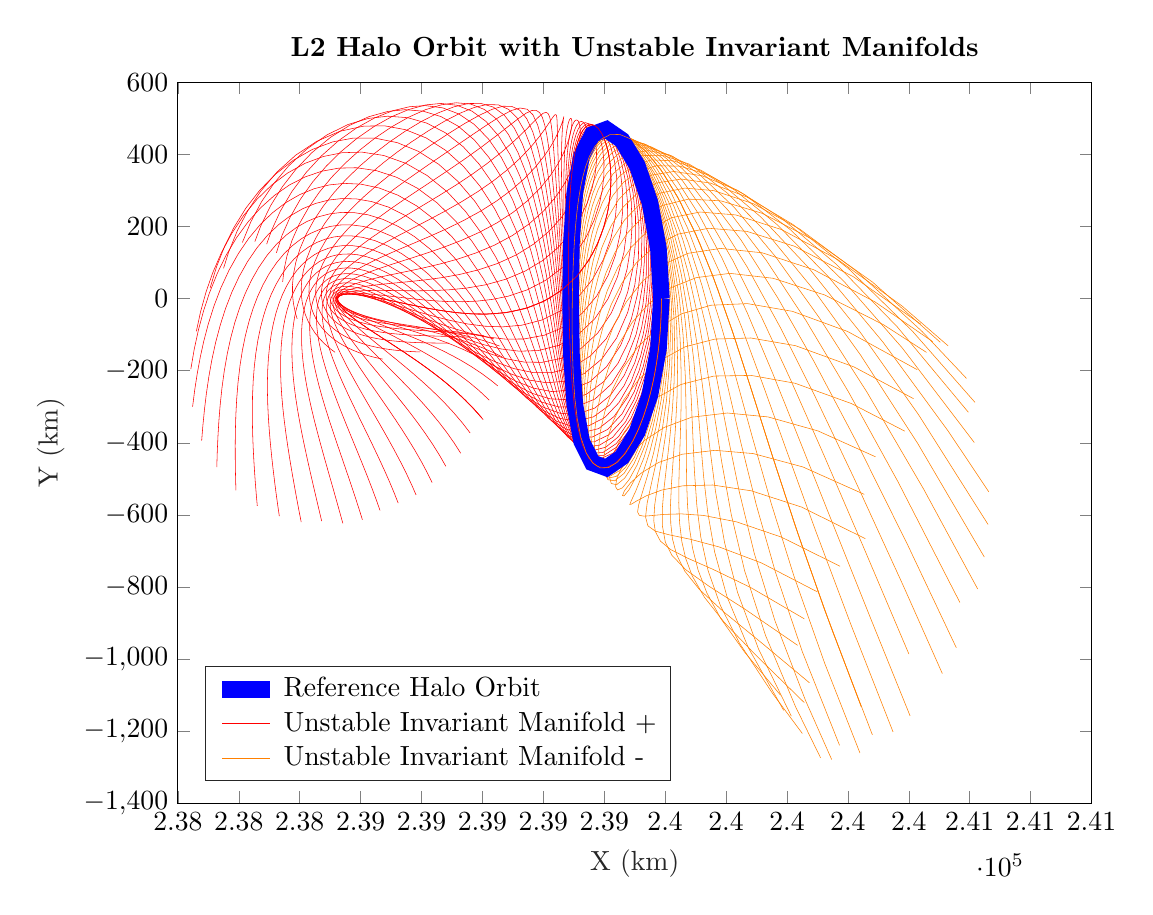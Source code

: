 % This file was created by matlab2tikz.
%
%The latest updates can be retrieved from
%  http://www.mathworks.com/matlabcentral/fileexchange/22022-matlab2tikz-matlab2tikz
%where you can also make suggestions and rate matlab2tikz.
%
\definecolor{mycolor1}{rgb}{0.0,0.447,0.741}%
%
\begin{tikzpicture}

\begin{axis}[%
width=4.568in,
height=3.603in,
at={(0.766in,0.486in)},
scale only axis,
xmin=238000,
xmax=241000,
xlabel style={font=\color{white!15!black}},
xlabel={X (km)},
ymin=-1400,
ymax=600,
ylabel style={font=\color{white!15!black}},
ylabel={Y (km)},
axis background/.style={fill=white},
title style={font=\bfseries},
title={L2 Halo Orbit with Unstable Invariant Manifolds},
legend style={at={(0.03,0.03)}, anchor=south west, legend cell align=left, align=left, draw=white!15!black}
]
\addplot [color=mycolor1, forget plot]
  table[row sep=crcr]{%
239587.627	2.886e-15\\
239585.163	-70.711\\
239577.861	-139.816\\
239565.993	-205.75\\
239549.997	-267.024\\
239530.458	-322.257\\
239508.084	-370.204\\
239483.671	-409.771\\
239458.079	-440.032\\
239432.186	-460.231\\
239406.859	-469.786\\
239382.911	-468.292\\
239361.062	-455.521\\
239341.891	-431.435\\
239325.798	-396.206\\
239312.963	-350.256\\
239303.328	-294.318\\
239296.607	-229.51\\
239292.35	-157.408\\
239290.06	-80.075\\
239289.346	1.428e-07\\
239290.06	80.075\\
239292.35	157.408\\
239296.607	229.51\\
239303.328	294.318\\
239312.963	350.256\\
239325.798	396.206\\
239341.891	431.435\\
239361.062	455.521\\
239382.911	468.292\\
239406.859	469.786\\
239432.186	460.231\\
239458.079	440.032\\
239483.671	409.771\\
239508.084	370.204\\
239530.458	322.257\\
239549.997	267.024\\
239565.993	205.75\\
239577.861	139.816\\
239585.163	70.711\\
239587.627	4.083e-08\\
};
\addplot [color=red, line width=0.2pt, forget plot]
  table[row sep=crcr]{%
239587.362	0.086\\
239587.362	-0.453\\
239587.361	-0.935\\
239587.361	-1.412\\
239587.36	-1.935\\
239587.358	-2.588\\
239587.356	-3.284\\
239587.353	-4.14\\
239587.349	-5.059\\
239587.343	-6.039\\
239587.336	-7.153\\
239587.327	-8.316\\
239587.316	-9.582\\
239587.301	-11.07\\
239587.279	-12.873\\
239587.254	-14.727\\
239587.223	-16.693\\
239587.179	-19.183\\
239587.115	-22.305\\
239587.035	-25.686\\
239586.914	-30.059\\
239586.775	-34.441\\
239586.611	-38.967\\
239586.393	-44.248\\
239586.1	-50.508\\
239585.731	-57.41\\
239585.277	-64.9\\
239584.722	-73.002\\
239583.989	-82.476\\
239583.05	-93.183\\
239581.854	-105.205\\
239580.251	-119.371\\
239577.991	-136.764\\
239574.702	-158.484\\
239570.009	-184.734\\
239564.225	-212.129\\
239557.603	-239.008\\
239548.895	-269.334\\
239537.131	-303.947\\
239523.79	-336.852\\
239506.657	-371.804\\
239488.306	-402.13\\
239464.412	-432.589\\
239435.542	-457.363\\
239404.258	-469.534\\
239374.814	-464.843\\
239348.488	-442.245\\
239327.012	-402.505\\
239311.413	-350.537\\
239300.42	-288.646\\
239293.462	-224.664\\
239288.678	-153.891\\
239285.951	-90.369\\
239284.305	-32.355\\
239283.26	26.017\\
239282.842	69.381\\
239282.739	102.503\\
239282.8	127.006\\
239282.932	145.4\\
239283.111	161.14\\
239283.452	181.976\\
239283.864	200.258\\
239284.416	219.19\\
239285.036	236.17\\
239285.758	252.452\\
239286.642	269.087\\
239287.94	289.168\\
239289.334	306.937\\
239291.193	326.559\\
239293.709	348.114\\
239296.768	369.179\\
239300.863	391.525\\
239306.445	414.877\\
239312.518	434.068\\
239320.782	453.145\\
239330.904	468.787\\
239341.746	478.676\\
239355.98	483.306\\
239369.134	480.327\\
239383.505	469.211\\
239398.199	447.636\\
239410.086	418.07\\
239418.252	382.258\\
239422.07	339.419\\
239420.187	291.983\\
239409.609	233.609\\
239389.366	175.586\\
239362.198	125.289\\
239325.031	77.575\\
239277.838	35.499\\
239220.658	1.146\\
239160.024	-22.113\\
239095.897	-36.248\\
239031.293	-42.382\\
238976.396	-42.658\\
238923.327	-39.538\\
238871.303	-33.937\\
238822.423	-26.93\\
238780.847	-20.023\\
238744.753	-13.585\\
238712.31	-7.654\\
238687.646	-3.183\\
238666.89	0.464\\
238648.669	3.511\\
238631.322	6.208\\
238615.179	8.465\\
238601.255	10.146\\
238588.846	11.364\\
238578.835	12.092\\
238570.789	12.464\\
238565.055	12.583\\
238561.085	12.578\\
238557.991	12.516\\
238555.206	12.411\\
238552.752	12.275\\
238550.381	12.099\\
238548.163	11.89\\
238545.987	11.637\\
238543.648	11.306\\
238541.334	10.905\\
238538.976	10.408\\
238536.933	9.889\\
238535.558	9.484\\
238535.31	9.405\\
238535.281	9.396\\
238535.269	9.392\\
238535.263	9.39\\
238535.257	9.388\\
238535.252	9.387\\
238535.247	9.385\\
238535.243	9.384\\
238535.237	9.382\\
238535.233	9.38\\
238535.228	9.379\\
238535.224	9.377\\
238535.218	9.376\\
238535.213	9.374\\
238535.208	9.372\\
238535.203	9.371\\
238535.198	9.369\\
238535.192	9.367\\
238535.187	9.366\\
238535.182	9.364\\
238535.177	9.362\\
238535.171	9.361\\
238535.166	9.359\\
238535.16	9.357\\
238535.155	9.355\\
238535.149	9.353\\
238535.143	9.351\\
238535.137	9.349\\
238535.131	9.347\\
238535.125	9.345\\
238535.118	9.343\\
238535.112	9.341\\
238535.105	9.339\\
238535.098	9.337\\
238535.092	9.335\\
238535.085	9.332\\
238535.078	9.33\\
238535.071	9.328\\
238535.063	9.325\\
238535.056	9.323\\
238535.048	9.32\\
238535.041	9.318\\
238535.033	9.316\\
238535.026	9.313\\
238535.018	9.31\\
238535.009	9.308\\
238534.999	9.304\\
238534.988	9.301\\
238534.977	9.297\\
238534.965	9.293\\
238534.953	9.289\\
238534.941	9.285\\
238534.929	9.281\\
238534.914	9.276\\
238534.902	9.272\\
238534.888	9.268\\
238534.875	9.263\\
238534.857	9.257\\
238534.841	9.252\\
238534.824	9.246\\
238534.808	9.241\\
238534.786	9.233\\
238534.763	9.226\\
238534.742	9.218\\
238534.721	9.211\\
238534.7	9.204\\
238534.681	9.198\\
238534.662	9.191\\
238534.643	9.185\\
238534.625	9.179\\
238534.606	9.172\\
238534.581	9.164\\
238534.556	9.155\\
238534.53	9.146\\
238534.504	9.137\\
238534.474	9.127\\
238534.443	9.116\\
238534.412	9.105\\
238534.38	9.094\\
238534.35	9.084\\
238534.319	9.073\\
238534.286	9.061\\
238534.254	9.05\\
238534.219	9.038\\
238534.181	9.024\\
238534.147	9.012\\
238534.111	8.999\\
238534.078	8.987\\
238534.042	8.974\\
238533.999	8.959\\
238533.96	8.944\\
238533.916	8.929\\
238533.873	8.913\\
238533.832	8.898\\
238533.788	8.881\\
238533.744	8.865\\
238533.697	8.848\\
238533.647	8.829\\
238533.591	8.808\\
238533.531	8.785\\
238533.464	8.76\\
238533.394	8.733\\
238533.32	8.705\\
238533.244	8.675\\
238533.174	8.647\\
238533.091	8.615\\
238533.018	8.586\\
238532.944	8.556\\
238532.87	8.526\\
238532.786	8.492\\
238532.693	8.454\\
238532.607	8.418\\
238532.516	8.38\\
238532.421	8.34\\
238532.327	8.3\\
238532.229	8.258\\
238532.13	8.215\\
238532.034	8.173\\
238531.939	8.13\\
238531.838	8.085\\
238531.729	8.036\\
238531.617	7.984\\
238531.471	7.916\\
238531.332	7.85\\
238531.162	7.768\\
238530.972	7.675\\
238530.791	7.584\\
238530.62	7.496\\
238530.431	7.397\\
238530.177	7.261\\
238529.957	7.139\\
238529.719	7.003\\
238529.473	6.858\\
238529.224	6.707\\
238528.966	6.544\\
238528.698	6.368\\
238528.4	6.165\\
238528.113	5.96\\
238527.782	5.712\\
238527.472	5.467\\
238527.179	5.222\\
238526.903	4.979\\
238526.611	4.706\\
238526.347	4.444\\
238526.12	4.206\\
238525.87	3.928\\
238525.637	3.651\\
238525.428	3.386\\
238525.225	3.111\\
238525.015	2.805\\
238524.842	2.534\\
238524.698	2.294\\
238524.557	2.041\\
238524.427	1.79\\
238524.322	1.573\\
238524.218	1.344\\
238524.13	1.134\\
238524.042	0.91\\
238523.966	0.703\\
238523.904	0.518\\
238523.844	0.329\\
238523.795	0.163\\
238523.752	0.006\\
238523.712	-0.151\\
238523.679	-0.291\\
238523.649	-0.425\\
238523.62	-0.562\\
238523.597	-0.682\\
238523.572	-0.82\\
238523.552	-0.943\\
238523.534	-1.059\\
238523.52	-1.158\\
238523.508	-1.256\\
238523.497	-1.345\\
238523.488	-1.426\\
238523.478	-1.519\\
238523.47	-1.607\\
238523.463	-1.683\\
238523.457	-1.755\\
238523.453	-1.815\\
238523.449	-1.871\\
238523.446	-1.921\\
238523.444	-1.965\\
238523.442	-2.005\\
238523.44	-2.042\\
238523.438	-2.08\\
238523.437	-2.112\\
238523.435	-2.146\\
238523.434	-2.181\\
238523.433	-2.212\\
238523.432	-2.243\\
238523.431	-2.277\\
238523.43	-2.304\\
238523.43	-2.327\\
238523.429	-2.351\\
238523.429	-2.372\\
238523.429	-2.392\\
238523.428	-2.411\\
238523.428	-2.43\\
238523.428	-2.447\\
238523.428	-2.462\\
238523.428	-2.475\\
238523.428	-2.487\\
238523.428	-2.498\\
238523.428	-2.511\\
238523.428	-2.52\\
238523.428	-2.529\\
238523.428	-2.536\\
238523.428	-2.543\\
238523.428	-2.548\\
238523.428	-2.551\\
238523.428	-2.553\\
238523.428	-2.554\\
238523.428	-2.555\\
238523.428	-2.556\\
238523.428	-2.556\\
238523.428	-2.556\\
238523.428	-2.556\\
238523.428	-2.556\\
238523.428	-2.557\\
238523.428	-2.557\\
238523.428	-2.557\\
238523.428	-2.557\\
238523.428	-2.557\\
238523.428	-2.557\\
238523.428	-2.557\\
238523.428	-2.557\\
238523.428	-2.557\\
238523.428	-2.557\\
238523.428	-2.557\\
238523.428	-2.557\\
238523.428	-2.557\\
238523.428	-2.557\\
238523.428	-2.557\\
238523.428	-2.557\\
238523.428	-2.558\\
238523.428	-2.558\\
238523.428	-2.558\\
238523.428	-2.558\\
238523.428	-2.558\\
238523.428	-2.558\\
238523.428	-2.558\\
238523.428	-2.558\\
238523.428	-2.558\\
238523.428	-2.558\\
238523.428	-2.558\\
238523.428	-2.558\\
238523.428	-2.558\\
238523.428	-2.559\\
238523.428	-2.559\\
238523.428	-2.559\\
238523.428	-2.559\\
238523.428	-2.559\\
238523.428	-2.559\\
238523.428	-2.559\\
238523.428	-2.559\\
238523.428	-2.559\\
238523.428	-2.559\\
238523.428	-2.559\\
238523.428	-2.559\\
238523.428	-2.56\\
238523.428	-2.56\\
238523.428	-2.56\\
238523.428	-2.56\\
238523.428	-2.56\\
238523.428	-2.56\\
238523.428	-2.56\\
238523.428	-2.56\\
238523.428	-2.561\\
238523.428	-2.561\\
238523.428	-2.561\\
238523.428	-2.561\\
238523.428	-2.561\\
238523.428	-2.562\\
238523.428	-2.562\\
238523.428	-2.562\\
238523.428	-2.562\\
238523.428	-2.562\\
238523.428	-2.562\\
238523.428	-2.563\\
238523.428	-2.563\\
238523.428	-2.563\\
238523.428	-2.563\\
238523.428	-2.564\\
238523.428	-2.564\\
238523.428	-2.564\\
238523.428	-2.564\\
238523.428	-2.565\\
238523.428	-2.565\\
238523.428	-2.565\\
238523.428	-2.565\\
238523.428	-2.566\\
238523.428	-2.566\\
238523.428	-2.566\\
238523.428	-2.567\\
238523.428	-2.567\\
238523.428	-2.567\\
238523.428	-2.568\\
238523.428	-2.568\\
238523.428	-2.568\\
238523.428	-2.569\\
238523.428	-2.569\\
238523.428	-2.569\\
238523.428	-2.57\\
238523.428	-2.57\\
238523.428	-2.571\\
238523.428	-2.571\\
238523.428	-2.571\\
238523.428	-2.572\\
238523.428	-2.572\\
238523.428	-2.573\\
238523.428	-2.573\\
238523.428	-2.574\\
238523.428	-2.575\\
238523.428	-2.575\\
238523.428	-2.576\\
238523.428	-2.577\\
238523.428	-2.577\\
238523.428	-2.578\\
238523.428	-2.579\\
238523.428	-2.579\\
238523.428	-2.58\\
238523.428	-2.581\\
238523.428	-2.582\\
238523.428	-2.582\\
238523.428	-2.583\\
238523.428	-2.585\\
238523.428	-2.586\\
238523.428	-2.587\\
238523.428	-2.588\\
238523.428	-2.589\\
238523.428	-2.59\\
238523.428	-2.591\\
238523.428	-2.592\\
238523.428	-2.593\\
238523.428	-2.594\\
238523.428	-2.595\\
238523.428	-2.596\\
238523.428	-2.597\\
238523.428	-2.598\\
238523.428	-2.599\\
238523.428	-2.601\\
238523.428	-2.602\\
238523.428	-2.603\\
238523.428	-2.605\\
238523.428	-2.606\\
238523.428	-2.607\\
238523.428	-2.609\\
238523.428	-2.61\\
238523.428	-2.612\\
238523.428	-2.613\\
238523.428	-2.615\\
238523.428	-2.617\\
238523.428	-2.619\\
238523.428	-2.621\\
238523.428	-2.623\\
238523.428	-2.626\\
238523.428	-2.628\\
238523.428	-2.631\\
238523.428	-2.633\\
238523.428	-2.636\\
238523.428	-2.638\\
238523.428	-2.641\\
238523.428	-2.644\\
238523.428	-2.647\\
238523.428	-2.65\\
238523.428	-2.653\\
238523.428	-2.656\\
238523.428	-2.659\\
238523.428	-2.662\\
238523.428	-2.667\\
238523.428	-2.671\\
238523.428	-2.675\\
238523.428	-2.68\\
238523.428	-2.684\\
238523.428	-2.691\\
238523.428	-2.696\\
238523.428	-2.702\\
238523.429	-2.707\\
238523.429	-2.715\\
238523.429	-2.721\\
238523.429	-2.727\\
238523.429	-2.733\\
238523.429	-2.74\\
238523.429	-2.746\\
238523.429	-2.752\\
238523.429	-2.758\\
238523.429	-2.764\\
238523.43	-2.771\\
238523.43	-2.777\\
238523.43	-2.784\\
238523.43	-2.791\\
238523.43	-2.8\\
238523.43	-2.809\\
238523.431	-2.818\\
238523.431	-2.827\\
238523.431	-2.836\\
238523.431	-2.845\\
238523.432	-2.857\\
238523.432	-2.867\\
238523.432	-2.878\\
238523.433	-2.89\\
238523.433	-2.902\\
238523.433	-2.915\\
238523.434	-2.927\\
238523.434	-2.939\\
238523.435	-2.952\\
238523.435	-2.964\\
238523.435	-2.976\\
238523.436	-2.989\\
238523.436	-3.002\\
238523.437	-3.017\\
238523.438	-3.03\\
238523.438	-3.043\\
238523.439	-3.058\\
238523.439	-3.071\\
238523.44	-3.085\\
238523.441	-3.099\\
238523.441	-3.115\\
238523.442	-3.133\\
238523.443	-3.152\\
238523.444	-3.17\\
238523.445	-3.191\\
238523.447	-3.212\\
238523.448	-3.236\\
238523.449	-3.258\\
238523.451	-3.28\\
238523.452	-3.306\\
238523.454	-3.33\\
238523.456	-3.354\\
238523.458	-3.381\\
238523.46	-3.407\\
238523.461	-3.433\\
238523.464	-3.461\\
238523.466	-3.491\\
238523.469	-3.521\\
238523.472	-3.56\\
238523.475	-3.597\\
238523.479	-3.637\\
238523.483	-3.677\\
238523.488	-3.726\\
238523.492	-3.773\\
238523.497	-3.82\\
238523.503	-3.87\\
238523.508	-3.918\\
238523.515	-3.978\\
238523.523	-4.036\\
238523.531	-4.098\\
238523.539	-4.164\\
238523.548	-4.228\\
238523.558	-4.294\\
238523.568	-4.36\\
238523.578	-4.431\\
238523.591	-4.513\\
238523.605	-4.594\\
238523.62	-4.682\\
238523.636	-4.773\\
238523.654	-4.865\\
238523.677	-4.984\\
238523.701	-5.106\\
238523.727	-5.226\\
238523.755	-5.355\\
238523.788	-5.497\\
238523.829	-5.667\\
238523.876	-5.853\\
238523.925	-6.039\\
238523.978	-6.225\\
238524.039	-6.435\\
238524.105	-6.651\\
238524.187	-6.905\\
238524.265	-7.138\\
238524.357	-7.399\\
238524.464	-7.688\\
238524.591	-8.015\\
238524.736	-8.371\\
238524.895	-8.742\\
238525.082	-9.157\\
238525.279	-9.573\\
238525.56	-10.134\\
238525.846	-10.676\\
238526.128	-11.185\\
238526.424	-11.697\\
238526.737	-12.216\\
238527.053	-12.72\\
238527.381	-13.226\\
238527.723	-13.735\\
238528.106	-14.288\\
238528.54	-14.893\\
238529.051	-15.582\\
238529.541	-16.22\\
238530.094	-16.918\\
238530.66	-17.611\\
238531.257	-18.32\\
238531.93	-19.096\\
238532.626	-19.876\\
238533.45	-20.773\\
238534.371	-21.746\\
238535.333	-22.732\\
238536.396	-23.79\\
238537.529	-24.886\\
238538.732	-26.019\\
238539.985	-27.167\\
238541.296	-28.34\\
238542.806	-29.656\\
238544.61	-31.187\\
238546.516	-32.762\\
238548.579	-34.422\\
238550.68	-36.072\\
238552.836	-37.726\\
238555.503	-39.724\\
238558.489	-41.906\\
238561.638	-44.153\\
238564.907	-46.433\\
238568.525	-48.902\\
238572.397	-51.488\\
238576.179	-53.966\\
238580.281	-56.606\\
238585.317	-59.786\\
238591.079	-63.355\\
238597.013	-66.963\\
238603.277	-70.709\\
238610.734	-75.098\\
238619.207	-80.006\\
238628.469	-85.294\\
238638.294	-90.833\\
238650.839	-97.83\\
238664.504	-105.384\\
238679.219	-113.476\\
238693.965	-121.574\\
238710.064	-130.436\\
238727.579	-140.143\\
238747.834	-151.505\\
238770.12	-164.243\\
238794.451	-178.523\\
238820.249	-194.201\\
238848.139	-211.924\\
238875.793	-230.471\\
238903.89	-250.533\\
238932.713	-272.686\\
238961.248	-296.585\\
238989.464	-322.691\\
239002.621	-335.925\\
};
\addplot [color=orange, line width=0.2pt, forget plot]
  table[row sep=crcr]{%
239587.893	-0.086\\
239587.893	-0.632\\
239587.893	-1.076\\
239587.892	-1.535\\
239587.891	-2.083\\
239587.89	-2.735\\
239587.888	-3.38\\
239587.885	-4.136\\
239587.881	-5.064\\
239587.876	-6.054\\
239587.869	-7.073\\
239587.86	-8.303\\
239587.847	-9.804\\
239587.831	-11.377\\
239587.81	-13.119\\
239587.782	-15.136\\
239587.741	-17.731\\
239587.678	-21.042\\
239587.6	-24.554\\
239587.488	-28.844\\
239587.334	-33.854\\
239587.142	-39.237\\
239586.89	-45.296\\
239586.569	-52.03\\
239586.158	-59.514\\
239585.608	-68.254\\
239584.974	-77.095\\
239584.085	-87.966\\
239582.988	-99.728\\
239581.53	-113.427\\
239579.506	-129.96\\
239576.615	-150.288\\
239573.168	-171.158\\
239568.476	-195.65\\
239561.798	-225.323\\
239553.652	-255.991\\
239542.635	-290.93\\
239529.98	-324.557\\
239511.599	-364.561\\
239491.665	-399.068\\
239468.911	-429.46\\
239439.114	-456.683\\
239406.607	-470.468\\
239377.354	-466.434\\
239350.795	-443.747\\
239329.05	-401.937\\
239314.132	-348.009\\
239304.757	-288.438\\
239299.135	-226.012\\
239295.961	-159.623\\
239294.743	-100.477\\
239294.636	-43.218\\
239295.303	7.569\\
239296.498	52.773\\
239298.104	93.291\\
239299.986	128.567\\
239302.519	165.176\\
239305.35	197.366\\
239308.736	228.26\\
239312.771	257.971\\
239318.093	289.298\\
239325.121	321.602\\
239333.623	351.631\\
239347.379	386.908\\
239365.841	418.239\\
239389.782	442.205\\
239419.913	455.485\\
239455.309	454.959\\
239495.739	438.87\\
239541.45	404.904\\
239595.725	345.872\\
239652.824	263.49\\
239714.473	152.005\\
239773.151	25.289\\
239834.406	-124.85\\
239896.965	-289.473\\
239965.138	-470.816\\
240048.458	-683.468\\
240148.919	-921.773\\
240280.472	-1210.594\\
};
\addplot [color=red, line width=0.2pt, forget plot]
  table[row sep=crcr]{%
239584.902	-70.619\\
239577.414	-140.985\\
239567.594	-196.868\\
239553.986	-252.348\\
239536.89	-304.749\\
239517.506	-350.674\\
239491.691	-397.181\\
239461.105	-436.232\\
239428.43	-461.649\\
239395.971	-470.078\\
239367.209	-460.478\\
239341.293	-431.54\\
239321.591	-386.926\\
239308.135	-333.811\\
239298.792	-273.166\\
239292.323	-204.337\\
239288.521	-138.768\\
239286.078	-71.315\\
239284.768	-11.88\\
239284.116	43.039\\
239283.974	77.586\\
239283.973	86.89\\
239283.981	92.872\\
239283.996	98.66\\
239284.014	103.515\\
239284.035	107.935\\
239284.059	112.354\\
239284.09	117.026\\
239284.12	121.041\\
239284.161	125.746\\
239284.2	129.884\\
239284.244	133.975\\
239284.312	139.766\\
239284.387	145.404\\
239284.471	151.109\\
239284.571	157.183\\
239284.699	164.197\\
239284.837	171.0\\
239284.986	177.652\\
239285.156	184.546\\
239285.352	191.823\\
239285.592	199.881\\
239285.862	208.082\\
239286.233	218.201\\
239286.616	227.579\\
239287.038	236.902\\
239287.536	246.824\\
239288.128	257.436\\
239288.926	270.153\\
239289.807	282.542\\
239290.875	295.784\\
239292.075	308.885\\
239293.501	322.548\\
239295.173	336.561\\
239297.222	351.449\\
239299.488	365.666\\
239302.269	380.653\\
239305.525	395.558\\
239309.399	410.445\\
239314.612	426.789\\
239321.273	443.091\\
239328.989	457.2\\
239339.577	470.357\\
239351.333	478.537\\
239364.443	481.262\\
239378.149	477.819\\
239392.128	467.896\\
239406.584	450.091\\
239420.668	422.856\\
239433.5	382.278\\
239440.918	336.31\\
239442.391	282.544\\
239436.848	228.5\\
239421.522	166.437\\
239396.477	107.405\\
239361.769	53.763\\
239315.599	5.763\\
239259.575	-32.46\\
239196.284	-58.94\\
239129.304	-73.637\\
239066.223	-78.252\\
239008.645	-76.453\\
238950.9	-70.125\\
238895.078	-60.647\\
238842.797	-49.511\\
238798.567	-38.884\\
238759.868	-29.024\\
238724.712	-19.885\\
238696.016	-12.491\\
238671.622	-6.395\\
238651.798	-1.673\\
238635.776	1.921\\
238620.809	5.035\\
238608.319	7.398\\
238596.383	9.403\\
238585.197	10.994\\
238574.962	12.137\\
238566.783	12.773\\
238560.772	13.043\\
238557.537	13.103\\
238556.236	13.109\\
238555.512	13.107\\
238554.973	13.103\\
238554.482	13.097\\
238554.012	13.09\\
238553.572	13.082\\
238553.093	13.072\\
238552.671	13.061\\
238552.242	13.049\\
238551.809	13.035\\
238551.402	13.02\\
238551.011	13.005\\
238550.562	12.986\\
238550.21	12.969\\
238549.914	12.955\\
238549.591	12.938\\
238549.344	12.924\\
238549.13	12.912\\
238549.038	12.907\\
238548.982	12.903\\
238548.944	12.901\\
238548.91	12.899\\
238548.878	12.897\\
238548.846	12.895\\
238548.819	12.894\\
238548.793	12.892\\
238548.769	12.891\\
238548.746	12.889\\
238548.72	12.887\\
238548.695	12.886\\
238548.671	12.884\\
238548.639	12.882\\
238548.603	12.88\\
238548.56	12.877\\
238548.524	12.875\\
238548.486	12.873\\
238548.447	12.87\\
238548.403	12.867\\
238548.36	12.864\\
238548.315	12.862\\
238548.27	12.859\\
238548.223	12.855\\
238548.179	12.852\\
238548.128	12.849\\
238548.083	12.846\\
238548.03	12.842\\
238547.977	12.839\\
238547.927	12.835\\
238547.873	12.831\\
238547.821	12.828\\
238547.763	12.823\\
238547.703	12.819\\
238547.644	12.815\\
238547.582	12.81\\
238547.52	12.806\\
238547.454	12.801\\
238547.37	12.794\\
238547.288	12.788\\
238547.213	12.782\\
238547.132	12.776\\
238547.058	12.77\\
238546.974	12.764\\
238546.898	12.757\\
238546.81	12.75\\
238546.722	12.743\\
238546.627	12.735\\
238546.537	12.728\\
238546.448	12.72\\
238546.354	12.712\\
238546.253	12.703\\
238546.155	12.694\\
238546.053	12.685\\
238545.935	12.674\\
238545.82	12.664\\
238545.7	12.653\\
238545.571	12.64\\
238545.449	12.629\\
238545.329	12.617\\
238545.201	12.604\\
238545.055	12.589\\
238544.921	12.576\\
238544.79	12.562\\
238544.653	12.547\\
238544.514	12.533\\
238544.354	12.515\\
238544.201	12.498\\
238543.965	12.471\\
238543.741	12.445\\
238543.516	12.418\\
238543.309	12.393\\
238543.087	12.365\\
238542.836	12.332\\
238542.563	12.296\\
238542.295	12.26\\
238542.011	12.22\\
238541.722	12.178\\
238541.444	12.137\\
238541.179	12.096\\
238540.894	12.052\\
238540.588	12.002\\
238540.266	11.949\\
238539.923	11.89\\
238539.581	11.829\\
238539.261	11.77\\
238538.934	11.708\\
238538.616	11.646\\
238538.307	11.584\\
238538.005	11.521\\
238537.699	11.456\\
238537.377	11.385\\
238537.056	11.313\\
238536.722	11.235\\
238536.342	11.143\\
238535.959	11.048\\
238535.615	10.959\\
238535.247	10.861\\
238534.867	10.755\\
238534.497	10.649\\
238534.124	10.539\\
238533.751	10.424\\
238533.309	10.283\\
238532.761	10.099\\
238532.228	9.911\\
238531.696	9.713\\
238531.158	9.502\\
238530.636	9.286\\
238530.099	9.051\\
238529.573	8.808\\
238529.051	8.552\\
238528.506	8.269\\
238527.92	7.943\\
238527.325	7.588\\
238526.715	7.194\\
238525.992	6.683\\
238525.353	6.185\\
238524.796	5.708\\
238524.172	5.114\\
238523.6	4.502\\
238523.136	3.945\\
238522.713	3.376\\
238522.352	2.834\\
238522.024	2.279\\
238521.738	1.731\\
238521.477	1.164\\
238521.271	0.65\\
238521.103	0.171\\
238520.953	-0.322\\
238520.835	-0.772\\
238520.744	-1.175\\
238520.671	-1.555\\
238520.616	-1.887\\
238520.573	-2.197\\
238520.539	-2.486\\
238520.513	-2.757\\
238520.489	-3.066\\
238520.475	-3.317\\
238520.467	-3.525\\
238520.462	-3.699\\
238520.459	-3.847\\
238520.458	-3.978\\
238520.458	-4.054\\
238520.458	-4.088\\
238520.458	-4.119\\
238520.458	-4.144\\
238520.458	-4.169\\
238520.458	-4.194\\
238520.459	-4.223\\
238520.459	-4.246\\
238520.459	-4.268\\
238520.46	-4.29\\
238520.46	-4.311\\
238520.46	-4.333\\
238520.461	-4.354\\
238520.461	-4.377\\
238520.462	-4.398\\
238520.462	-4.423\\
238520.463	-4.446\\
238520.463	-4.47\\
238520.464	-4.492\\
238520.465	-4.515\\
238520.465	-4.537\\
238520.466	-4.56\\
238520.467	-4.587\\
238520.468	-4.618\\
238520.469	-4.653\\
238520.47	-4.686\\
238520.472	-4.719\\
238520.474	-4.76\\
238520.475	-4.803\\
238520.478	-4.852\\
238520.48	-4.898\\
238520.483	-4.946\\
238520.485	-4.992\\
238520.488	-5.039\\
238520.491	-5.09\\
238520.494	-5.137\\
238520.498	-5.191\\
238520.502	-5.249\\
238520.507	-5.309\\
238520.513	-5.391\\
238520.52	-5.474\\
238520.528	-5.567\\
238520.536	-5.657\\
238520.546	-5.755\\
238520.556	-5.849\\
238520.569	-5.965\\
238520.583	-6.088\\
238520.599	-6.218\\
238520.617	-6.354\\
238520.635	-6.488\\
238520.657	-6.638\\
238520.683	-6.809\\
238520.711	-6.984\\
238520.744	-7.171\\
238520.78	-7.371\\
238520.817	-7.566\\
238520.866	-7.809\\
238520.919	-8.058\\
238520.99	-8.369\\
238521.076	-8.724\\
238521.172	-9.097\\
238521.276	-9.474\\
238521.391	-9.869\\
238521.522	-10.294\\
238521.664	-10.728\\
238521.853	-11.273\\
238522.045	-11.798\\
238522.275	-12.39\\
238522.544	-13.046\\
238522.871	-13.797\\
238523.198	-14.508\\
238523.567	-15.27\\
238523.952	-16.029\\
238524.368	-16.812\\
238524.846	-17.674\\
238525.358	-18.556\\
238525.983	-19.59\\
238526.651	-20.646\\
238527.524	-21.965\\
238528.397	-23.228\\
238529.424	-24.653\\
238530.439	-26.004\\
238531.505	-27.374\\
238532.643	-28.787\\
238534.08	-30.512\\
238535.677	-32.36\\
238537.313	-34.189\\
238539.028	-36.048\\
238540.952	-38.07\\
238542.915	-40.075\\
238545.268	-42.411\\
238547.965	-45.011\\
238550.967	-47.821\\
238554.564	-51.089\\
238558.644	-54.685\\
238562.967	-58.388\\
238567.468	-62.143\\
238572.456	-66.205\\
238577.851	-70.496\\
238583.783	-75.113\\
238590.277	-80.063\\
238598.015	-85.844\\
238605.707	-91.484\\
238614.881	-98.101\\
238624.033	-104.605\\
238634.662	-112.064\\
238645.657	-119.699\\
238657.407	-127.796\\
238669.473	-136.068\\
238683.145	-145.419\\
238698.193	-155.718\\
238714.184	-166.709\\
238732.701	-179.548\\
238754.807	-195.111\\
238777.295	-211.299\\
238801.026	-228.888\\
238825.484	-247.697\\
238850.776	-268.049\\
238877.765	-291.018\\
238906.324	-317.102\\
238934.151	-344.791\\
238959.739	-372.896\\
};
\addplot [color=orange, line width=0.2pt, forget plot]
  table[row sep=crcr]{%
239585.423	-70.802\\
239577.973	-140.985\\
239568.002	-197.781\\
239553.114	-257.697\\
239534.446	-313.195\\
239504.811	-377.075\\
239469.732	-428.355\\
239434.134	-459.749\\
239400.389	-470.942\\
239368.278	-461.142\\
239341.295	-429.214\\
239321.719	-380.102\\
239309.232	-322.841\\
239301.31	-259.103\\
239296.897	-195.809\\
239294.704	-136.299\\
239293.858	-81.959\\
239293.818	-37.404\\
239294.137	-3.966\\
239294.795	31.442\\
239295.672	62.887\\
239296.786	92.803\\
239298.148	121.521\\
239299.689	147.873\\
239301.446	172.788\\
239303.582	198.113\\
239306.346	225.274\\
239309.607	251.712\\
239313.562	278.106\\
239318.878	306.829\\
239325.697	335.942\\
239333.97	363.393\\
239344.556	390.051\\
239358.209	414.971\\
239378.525	439.04\\
239406.631	455.66\\
239438.894	458.817\\
239477.422	446.67\\
239518.935	418.328\\
239567.977	367.271\\
239619.579	294.157\\
239674.392	194.436\\
239727.688	74.835\\
239780.021	-63.773\\
239832.208	-218.122\\
239885.698	-382.628\\
239947.16	-565.221\\
240023.221	-770.991\\
240123.38	-1010.867\\
240239.596	-1260.848\\
};
\addplot [color=red, line width=0.2pt, forget plot]
  table[row sep=crcr]{%
239577.605	-139.718\\
239565.092	-208.537\\
239549.039	-269.133\\
239526.766	-330.273\\
239498.359	-386.616\\
239466.973	-430.05\\
239429.826	-461.013\\
239395.127	-470.132\\
239364.413	-458.462\\
239338.328	-426.259\\
239318.518	-376.427\\
239305.505	-318.095\\
239296.948	-253.67\\
239291.746	-189.866\\
239288.6	-128.938\\
239286.65	-69.608\\
239285.53	-13.491\\
239285.033	35.071\\
239284.937	70.294\\
239285.052	101.16\\
239285.287	125.37\\
239285.611	146.487\\
239286.063	167.7\\
239286.622	187.727\\
239287.379	209.013\\
239288.267	228.993\\
239289.311	248.232\\
239290.553	267.209\\
239292.17	287.669\\
239294.178	308.591\\
239296.469	328.293\\
239299.158	347.503\\
239302.646	367.99\\
239306.844	387.967\\
239311.779	406.843\\
239318.166	426.017\\
239326.194	444.142\\
239335.336	458.941\\
239347.9	471.887\\
239362.106	478.719\\
239378.543	478.331\\
239394.177	470.609\\
239410.735	454.523\\
239426.475	430.296\\
239442.306	392.782\\
239453.706	348.421\\
239460.004	298.614\\
239460.115	239.489\\
239453.516	185.128\\
239436.851	120.997\\
239412.882	65.154\\
239375.065	7.287\\
239326.844	-41.009\\
239268.866	-77.804\\
239203.93	-101.306\\
239136.081	-111.863\\
239076.033	-112.284\\
239016.91	-106.348\\
238958.012	-95.509\\
238901.037	-81.42\\
238850.589	-66.761\\
238804.291	-52.088\\
238765.465	-39.284\\
238731.909	-28.135\\
238703.36	-18.795\\
238680.072	-11.416\\
238659.402	-5.159\\
238641.562	-0.072\\
238626.0	4.051\\
238611.265	7.607\\
238597.459	10.546\\
238586.531	12.53\\
238576.818	13.974\\
238569.654	14.802\\
238565.642	15.161\\
238563.182	15.339\\
238560.987	15.468\\
238558.991	15.559\\
238557.162	15.62\\
238555.557	15.654\\
238554.199	15.668\\
238553.471	15.67\\
238552.871	15.667\\
238552.409	15.664\\
238551.984	15.659\\
238551.584	15.653\\
238551.169	15.645\\
238550.733	15.636\\
238550.242	15.623\\
238549.824	15.61\\
238549.366	15.594\\
238548.938	15.577\\
238548.501	15.558\\
238548.094	15.539\\
238547.677	15.518\\
238547.292	15.496\\
238546.92	15.474\\
238546.479	15.446\\
238546.084	15.419\\
238545.604	15.383\\
238545.137	15.347\\
238544.696	15.31\\
238544.102	15.256\\
238543.575	15.205\\
238543.038	15.149\\
238542.538	15.094\\
238542.044	15.036\\
238541.522	14.971\\
238541.02	14.905\\
238540.478	14.83\\
238539.989	14.758\\
238539.441	14.674\\
238538.892	14.584\\
238538.335	14.488\\
238537.793	14.39\\
238537.241	14.284\\
238536.63	14.161\\
238536.013	14.029\\
238535.266	13.859\\
238534.621	13.702\\
238533.932	13.525\\
238533.213	13.329\\
238532.474	13.113\\
238531.606	12.841\\
238530.709	12.538\\
238529.751	12.185\\
238528.767	11.79\\
238527.733	11.336\\
238526.53	10.747\\
238525.383	10.118\\
238524.111	9.327\\
238523.036	8.565\\
238521.957	7.694\\
238520.995	6.804\\
238520.15	5.909\\
238519.356	4.942\\
238518.594	3.855\\
238517.915	2.705\\
238517.375	1.603\\
238516.951	0.56\\
238516.616	-0.442\\
238516.376	-1.318\\
238516.201	-2.099\\
238516.069	-2.82\\
238515.951	-3.653\\
238515.88	-4.329\\
238515.835	-4.932\\
238515.81	-5.442\\
238515.798	-5.883\\
238515.794	-6.253\\
238515.794	-6.517\\
238515.797	-6.736\\
238515.801	-6.95\\
238515.807	-7.15\\
238515.813	-7.341\\
238515.822	-7.549\\
238515.832	-7.743\\
238515.845	-7.962\\
238515.859	-8.171\\
238515.875	-8.377\\
238515.891	-8.58\\
238515.91	-8.793\\
238515.933	-9.027\\
238515.961	-9.287\\
238515.994	-9.575\\
238516.032	-9.878\\
238516.079	-10.22\\
238516.133	-10.592\\
238516.202	-11.021\\
238516.282	-11.478\\
238516.372	-11.957\\
238516.477	-12.472\\
238516.6	-13.035\\
238516.736	-13.614\\
238516.904	-14.278\\
238517.104	-15.02\\
238517.316	-15.75\\
238517.562	-16.546\\
238517.862	-17.46\\
238518.194	-18.407\\
238518.567	-19.409\\
238519.035	-20.592\\
238519.547	-21.812\\
238520.171	-23.214\\
238520.86	-24.674\\
238521.63	-26.221\\
238522.452	-27.788\\
238523.348	-29.42\\
238524.357	-31.175\\
238525.447	-32.991\\
238526.666	-34.938\\
238528.008	-36.998\\
238529.587	-39.327\\
238531.528	-42.073\\
238533.594	-44.877\\
238535.849	-47.825\\
238538.458	-51.11\\
238541.328	-54.596\\
238544.566	-58.393\\
238548.062	-62.361\\
238551.962	-66.648\\
238556.124	-71.089\\
238561.812	-76.973\\
238567.575	-82.753\\
238573.826	-88.855\\
238580.447	-95.158\\
238587.747	-101.953\\
238595.817	-109.308\\
238604.49	-117.065\\
238614.574	-125.929\\
238626.354	-136.121\\
238638.553	-146.54\\
238652.572	-158.399\\
238667.819	-171.215\\
238683.83	-184.645\\
238700.245	-198.446\\
238718.914	-214.25\\
238739.782	-232.149\\
238762.133	-251.713\\
238784.727	-272.041\\
238808.274	-293.987\\
238833.45	-318.544\\
238858.329	-344.227\\
238883.293	-371.832\\
238906.238	-399.343\\
238928.707	-429.011\\
};
\addplot [color=orange, line width=0.2pt, forget plot]
  table[row sep=crcr]{%
239578.116	-139.914\\
239565.543	-209.058\\
239547.428	-276.23\\
239522.812	-340.966\\
239493.232	-396.357\\
239460.72	-438.037\\
239424.859	-464.59\\
239390.325	-470.265\\
239360.957	-455.203\\
239335.966	-419.091\\
239318.007	-367.008\\
239306.796	-308.698\\
239299.676	-244.231\\
239295.494	-174.827\\
239293.603	-109.297\\
239293.096	-48.111\\
239293.349	-4.313\\
239293.895	30.214\\
239294.774	65.172\\
239296.048	100.872\\
239297.685	135.087\\
239299.689	167.517\\
239302.457	202.461\\
239305.665	234.243\\
239309.975	267.809\\
239316.073	304.182\\
239322.901	335.205\\
239331.112	363.829\\
239341.03	390.026\\
239353.873	414.816\\
239369.998	436.073\\
239388.305	451.008\\
239411.25	459.905\\
239437.384	460.145\\
239467.294	450.331\\
239501.468	428.183\\
239541.149	389.491\\
239583.671	333.245\\
239628.898	256.121\\
239676.697	153.344\\
239721.239	35.555\\
239765.515	-103.38\\
239805.724	-244.527\\
239849.116	-401.529\\
239899.543	-573.195\\
239961.629	-757.792\\
240051.049	-981.31\\
240172.586	-1239.514\\
};
\addplot [color=red, line width=0.2pt, forget plot]
  table[row sep=crcr]{%
239565.742	-205.645\\
239549.127	-268.913\\
239531.231	-319.565\\
239509.447	-366.957\\
239483.994	-408.714\\
239451.688	-445.448\\
239418.928	-466.132\\
239384.741	-468.644\\
239355.165	-449.987\\
239331.675	-412.654\\
239314.342	-360.265\\
239302.706	-298.865\\
239295.509	-235.561\\
239291.119	-173.383\\
239288.188	-105.791\\
239286.469	-35.738\\
239285.783	25.542\\
239285.736	73.822\\
239286.026	111.159\\
239286.609	146.421\\
239287.367	175.659\\
239288.368	203.419\\
239289.662	230.452\\
239291.26	256.293\\
239293.248	281.603\\
239295.854	307.783\\
239299.038	333.021\\
239302.932	357.416\\
239309.307	387.694\\
239315.959	411.13\\
239324.307	432.929\\
239336.865	455.179\\
239350.92	469.921\\
239366.359	477.28\\
239382.934	477.079\\
239401.069	468.466\\
239419.329	451.016\\
239439.326	420.023\\
239456.146	379.576\\
239469.922	324.615\\
239476.467	267.441\\
239475.565	199.548\\
239464.63	128.341\\
239443.673	61.31\\
239412.379	-0.284\\
239369.005	-55.596\\
239313.898	-100.049\\
239250.928	-129.486\\
239183.748	-143.913\\
239121.404	-145.799\\
239062.391	-139.722\\
239001.893	-127.261\\
238943.11	-110.466\\
238887.39	-91.38\\
238839.882	-73.433\\
238798.254	-56.963\\
238762.761	-42.726\\
238734.316	-31.409\\
238707.833	-21.12\\
238682.512	-11.669\\
238660.655	-3.96\\
238643.057	1.841\\
238626.978	6.731\\
238611.541	10.965\\
238599.501	13.878\\
238588.678	16.141\\
238579.737	17.704\\
238571.754	18.82\\
238564.068	19.594\\
238557.718	19.97\\
238552.75	20.064\\
238549.24	20.009\\
238546.124	19.863\\
238543.002	19.614\\
238539.988	19.262\\
238536.893	18.77\\
238534.211	18.221\\
238530.915	17.36\\
238527.701	16.282\\
238524.625	14.971\\
238521.711	13.4\\
238519.212	11.71\\
238516.875	9.726\\
238515.108	7.854\\
238513.706	6.032\\
238512.539	4.173\\
238511.653	2.443\\
238510.951	0.765\\
238510.414	-0.818\\
238509.974	-2.446\\
238509.678	-3.846\\
238509.457	-5.215\\
238509.307	-6.472\\
238509.219	-7.537\\
238509.165	-8.56\\
238509.141	-9.442\\
238509.137	-10.117\\
238509.143	-10.7\\
238509.155	-11.202\\
238509.175	-11.746\\
238509.201	-12.284\\
238509.238	-12.878\\
238509.284	-13.489\\
238509.337	-14.089\\
238509.41	-14.792\\
238509.493	-15.502\\
238509.595	-16.268\\
238509.725	-17.141\\
238509.879	-18.073\\
238510.087	-19.196\\
238510.322	-20.343\\
238510.668	-21.865\\
238511.038	-23.34\\
238511.5	-25.016\\
238512.238	-27.434\\
238513.038	-29.803\\
238513.977	-32.347\\
238514.964	-34.825\\
238516.105	-37.496\\
238517.518	-40.587\\
238519.184	-43.998\\
238521.271	-48.0\\
238523.776	-52.502\\
238526.782	-57.575\\
238530.194	-63.007\\
238533.823	-68.487\\
238537.613	-73.957\\
238542.379	-80.54\\
238547.586	-87.434\\
238553.044	-94.395\\
238559.22	-102.006\\
238566.673	-110.892\\
238574.481	-119.918\\
238583.425	-129.975\\
238593.72	-141.261\\
238605.317	-153.687\\
238618.181	-167.204\\
238632.307	-181.821\\
238647.675	-197.55\\
238664.442	-214.606\\
238682.118	-232.572\\
238701.619	-252.496\\
238721.528	-273.075\\
238743.245	-295.951\\
238765.15	-319.655\\
238789.36	-346.847\\
238811.884	-373.375\\
238835.615	-403.026\\
238859.326	-435.019\\
238879.701	-465.173\\
};
\addplot [color=orange, line width=0.2pt, forget plot]
  table[row sep=crcr]{%
239566.243	-205.855\\
239548.795	-271.843\\
239528.297	-328.257\\
239501.268	-383.082\\
239468.092	-430.017\\
239433.991	-459.629\\
239398.946	-470.823\\
239367.501	-460.573\\
239341.628	-430.119\\
239321.669	-381.036\\
239308.852	-323.301\\
239300.91	-261.261\\
239296.02	-193.724\\
239293.7	-133.913\\
239292.715	-79.476\\
239292.539	-33.354\\
239292.843	8.225\\
239293.474	44.966\\
239294.313	76.731\\
239295.441	108.113\\
239296.959	140.337\\
239298.757	170.255\\
239300.902	198.908\\
239303.66	228.586\\
239306.95	257.117\\
239311.016	285.521\\
239316.449	315.656\\
239322.725	343.024\\
239332.947	376.572\\
239344.579	404.01\\
239358.967	427.753\\
239376.786	446.698\\
239397.936	458.808\\
239423.416	462.639\\
239452.775	455.987\\
239484.977	437.623\\
239524.067	401.708\\
239570.21	340.902\\
239615.214	261.229\\
239657.555	164.895\\
239699.065	45.784\\
239735.418	-82.395\\
239769.74	-223.378\\
239804.606	-376.043\\
239843.281	-535.5\\
239892.456	-706.155\\
239960.429	-893.728\\
240061.085	-1115.57\\
240146.94	-1279.255\\
};
\addplot [color=red, line width=0.2pt, forget plot]
  table[row sep=crcr]{%
239549.751	-266.911\\
239528.338	-326.676\\
239503.335	-378.226\\
239474.094	-421.831\\
239442.44	-453.033\\
239408.126	-469.263\\
239375.761	-465.438\\
239347.035	-439.938\\
239324.905	-395.452\\
239309.854	-339.553\\
239300.237	-278.798\\
239294.047	-214.418\\
239290.003	-144.233\\
239287.808	-78.917\\
239286.746	-22.076\\
239286.359	23.652\\
239286.326	56.365\\
239286.389	72.704\\
239286.521	90.41\\
239286.675	104.4\\
239286.88	118.606\\
239287.154	133.641\\
239287.472	147.879\\
239287.839	161.656\\
239288.322	176.965\\
239288.894	192.338\\
239289.555	207.541\\
239290.326	222.8\\
239291.255	238.665\\
239292.356	254.873\\
239293.545	270.049\\
239294.916	285.299\\
239296.603	301.578\\
239298.419	316.789\\
239300.841	334.246\\
239303.933	353.034\\
239307.736	372.216\\
239312.817	392.996\\
239319.119	413.294\\
239326.088	430.707\\
239334.527	446.655\\
239345.059	460.727\\
239357.236	470.918\\
239371.173	476.352\\
239387.468	475.798\\
239404.243	468.373\\
239423.711	451.296\\
239443.534	423.5\\
239461.8	385.29\\
239477.36	335.626\\
239488.691	268.845\\
239491.289	203.279\\
239487.109	146.015\\
239474.94	82.093\\
239454.497	20.689\\
239422.803	-40.317\\
239378.953	-95.13\\
239323.887	-138.102\\
239261.415	-165.269\\
239195.113	-176.787\\
239136.491	-175.87\\
239076.641	-166.567\\
239016.312	-150.445\\
238957.465	-129.705\\
238901.798	-106.768\\
238854.742	-85.711\\
238817.242	-68.327\\
238783.642	-52.625\\
238750.832	-37.46\\
238719.625	-23.463\\
238692.444	-11.843\\
238669.443	-2.606\\
238651.521	4.095\\
238634.085	10.091\\
238618.724	14.852\\
238609.87	17.332\\
238602.129	19.319\\
238594.665	21.056\\
238586.197	22.786\\
238576.975	24.338\\
238568.85	25.371\\
238560.863	26.028\\
238554.159	26.255\\
238548.463	26.173\\
238543.416	25.853\\
238538.505	25.28\\
238533.821	24.447\\
238528.95	23.222\\
238524.305	21.629\\
238520.044	19.699\\
238516.009	17.319\\
238512.639	14.766\\
238509.683	11.92\\
238507.254	8.953\\
238505.238	5.825\\
238503.779	2.954\\
238502.603	0.013\\
238501.751	-2.73\\
238501.158	-5.21\\
238500.717	-7.671\\
238500.412	-10.088\\
238500.24	-12.214\\
238500.156	-14.089\\
238500.133	-16.171\\
238500.184	-18.361\\
238500.32	-20.754\\
238500.531	-23.105\\
238500.825	-25.549\\
238501.305	-28.672\\
238501.963	-32.129\\
238502.784	-35.751\\
238503.925	-40.077\\
238505.322	-44.702\\
238506.81	-49.114\\
238508.655	-54.086\\
238510.765	-59.3\\
238513.118	-64.69\\
238515.73	-70.283\\
238519.2	-77.241\\
238523.36	-85.053\\
238527.899	-93.084\\
238533.211	-101.988\\
238539.398	-111.845\\
238546.575	-122.754\\
238554.568	-134.391\\
238563.366	-146.726\\
238572.973	-159.755\\
238583.687	-173.872\\
238596.124	-189.849\\
238609.73	-206.963\\
238624.511	-225.26\\
238639.601	-243.749\\
238656.933	-264.883\\
238674.724	-286.608\\
238694.009	-310.351\\
238714.317	-335.758\\
238734.078	-361.076\\
238755.463	-389.401\\
238777.813	-420.401\\
238798.807	-451.309\\
238818.497	-482.495\\
238834.789	-510.601\\
};
\addplot [color=orange, line width=0.2pt, forget plot]
  table[row sep=crcr]{%
239550.242	-267.137\\
239528.463	-327.809\\
239499.726	-385.645\\
239467.514	-430.598\\
239434.351	-459.34\\
239399.834	-470.753\\
239369.588	-462.002\\
239342.51	-431.754\\
239322.785	-385.143\\
239309.247	-326.641\\
239301.132	-265.767\\
239295.892	-196.704\\
239293.39	-135.431\\
239292.287	-78.81\\
239292.057	-30.408\\
239292.273	6.519\\
239292.777	40.975\\
239293.621	76.426\\
239294.802	111.065\\
239296.43	146.292\\
239298.359	178.251\\
239300.908	211.221\\
239304.152	244.007\\
239308.319	276.842\\
239313.679	309.525\\
239319.976	339.183\\
239328.646	370.177\\
239338.596	396.583\\
239351.734	421.638\\
239367.919	442.232\\
239389.252	457.67\\
239415.13	463.923\\
239443.331	459.22\\
239475.522	442.111\\
239512.868	408.573\\
239553.172	356.502\\
239596.101	281.536\\
239637.121	187.261\\
239675.96	70.92\\
239706.993	-47.955\\
239734.227	-176.019\\
239759.437	-311.607\\
239785.807	-454.073\\
239817.065	-599.091\\
239860.954	-755.207\\
239929.592	-934.732\\
240028.147	-1132.488\\
240110.302	-1274.25\\
};
\addplot [color=red, line width=0.2pt, forget plot]
  table[row sep=crcr]{%
239530.218	-322.136\\
239506.478	-372.6\\
239480.505	-413.618\\
239452.927	-444.464\\
239421.987	-465.024\\
239390.526	-469.852\\
239362.645	-457.025\\
239339.115	-427.276\\
239320.793	-382.783\\
239307.573	-326.942\\
239298.631	-263.22\\
239293.259	-199.939\\
239289.703	-129.79\\
239287.818	-63.794\\
239287.039	-11.035\\
239286.81	35.783\\
239286.954	75.242\\
239287.364	110.063\\
239288.014	142.09\\
239288.974	173.983\\
239290.305	205.687\\
239292.098	237.233\\
239294.288	266.497\\
239297.575	299.738\\
239301.326	328.523\\
239305.639	354.269\\
239311.499	381.259\\
239319.29	408.004\\
239329.457	432.891\\
239341.496	452.79\\
239357.777	468.636\\
239375.994	475.651\\
239394.537	473.793\\
239415.066	462.554\\
239437.075	439.914\\
239458.938	404.705\\
239478.886	356.111\\
239494.245	295.867\\
239502.556	229.582\\
239502.959	159.251\\
239494.327	86.3\\
239477.039	18.572\\
239448.533	-48.6\\
239406.236	-111.37\\
239354.669	-158.894\\
239294.092	-190.677\\
239229.191	-205.2\\
239166.303	-205.057\\
239102.878	-193.991\\
239040.252	-174.689\\
238979.693	-150.022\\
238926.296	-124.749\\
238880.697	-101.454\\
238843.769	-81.953\\
238806.614	-62.184\\
238770.449	-43.194\\
238736.21	-25.824\\
238706.782	-11.673\\
238682.552	-0.776\\
238661.084	8.144\\
238643.275	14.899\\
238631.05	19.135\\
238619.087	22.916\\
238607.441	26.202\\
238594.81	29.261\\
238582.471	31.656\\
238570.831	33.28\\
238560.347	34.11\\
238551.859	34.257\\
238544.024	33.891\\
238536.606	33.012\\
238529.705	31.627\\
238523.298	29.731\\
238517.412	27.333\\
238512.036	24.427\\
238507.1	20.946\\
238503.024	17.257\\
238499.654	13.408\\
238496.838	9.375\\
238494.491	5.14\\
238492.722	1.111\\
238491.403	-2.675\\
238490.418	-6.256\\
238489.606	-10.106\\
238489.056	-13.681\\
238488.713	-16.866\\
238488.481	-20.419\\
238488.393	-23.981\\
238488.427	-27.144\\
238488.552	-30.189\\
238488.818	-33.918\\
238489.21	-37.711\\
238489.756	-41.784\\
238490.502	-46.297\\
238491.581	-51.735\\
238492.962	-57.656\\
238494.625	-63.882\\
238496.704	-70.795\\
238499.168	-78.171\\
238502.123	-86.232\\
238505.514	-94.744\\
238509.57	-104.187\\
238514.281	-114.423\\
238520.069	-126.213\\
238526.778	-139.08\\
238534.336	-152.815\\
238542.947	-167.735\\
238552.006	-182.798\\
238562.779	-200.08\\
238574.71	-218.625\\
238587.761	-238.394\\
238602.072	-259.646\\
238617.425	-282.137\\
238634.114	-306.415\\
238651.99	-332.429\\
238670.803	-360.037\\
238690.486	-389.435\\
238710.343	-419.927\\
238730.609	-452.305\\
238750.554	-485.933\\
238768.122	-517.631\\
238782.06	-544.782\\
};
\addplot [color=orange, line width=0.2pt, forget plot]
  table[row sep=crcr]{%
239530.698	-322.378\\
239506.752	-373.243\\
239483.004	-411.186\\
239453.141	-445.084\\
239422.466	-465.449\\
239390.923	-470.228\\
239362.376	-456.532\\
239338.977	-425.565\\
239320.734	-378.602\\
239308.145	-320.952\\
239299.767	-253.573\\
239295.198	-188.182\\
239292.807	-124.952\\
239291.798	-65.363\\
239291.668	-18.926\\
239291.96	19.934\\
239292.478	51.952\\
239293.211	82.027\\
239294.273	113.722\\
239295.426	140.284\\
239296.991	169.031\\
239298.886	196.903\\
239301.086	223.229\\
239303.808	249.855\\
239307.057	275.829\\
239311.708	305.655\\
239317.078	332.877\\
239323.752	359.52\\
239332.491	386.313\\
239342.437	409.222\\
239354.476	429.508\\
239370.402	447.584\\
239391.122	460.603\\
239414.418	464.985\\
239440.212	460.153\\
239469.951	444.21\\
239504.286	413.544\\
239542.167	364.871\\
239582.072	295.233\\
239618.64	211.074\\
239652.429	109.473\\
239681.641	-6.113\\
239705.98	-132.84\\
239725.754	-262.8\\
239744.55	-400.07\\
239765.107	-534.193\\
239795.262	-677.726\\
239837.687	-815.209\\
239906.46	-972.021\\
240014.286	-1158.538\\
};
\addplot [color=red, line width=0.2pt, forget plot]
  table[row sep=crcr]{%
239507.85	-370.074\\
239480.11	-414.174\\
239452.246	-445.109\\
239423.383	-464.451\\
239395.864	-470.328\\
239366.48	-459.975\\
239340.688	-429.935\\
239321.9	-386.032\\
239308.505	-331.361\\
239299.701	-271.501\\
239294.178	-210.572\\
239290.717	-148.924\\
239288.538	-83.098\\
239287.563	-27.948\\
239287.229	19.51\\
239287.252	50.422\\
239287.419	75.818\\
239287.687	98.28\\
239288.066	120.067\\
239288.561	141.327\\
239289.195	162.507\\
239290.005	184.12\\
239290.95	204.626\\
239292.24	227.471\\
239293.753	249.391\\
239295.468	269.998\\
239297.582	291.15\\
239300.074	311.899\\
239303.024	332.323\\
239306.771	353.713\\
239311.483	375.499\\
239318.272	400.016\\
239327.773	425.225\\
239338.572	445.302\\
239354.897	464.137\\
239372.704	473.67\\
239391.792	474.37\\
239414.579	464.504\\
239439.408	441.233\\
239464.502	402.689\\
239487.196	348.739\\
239505.257	277.204\\
239514.053	197.145\\
239512.125	113.631\\
239500.314	37.874\\
239477.017	-38.028\\
239440.447	-109.249\\
239392.457	-166.926\\
239334.425	-207.747\\
239271.46	-229.086\\
239210.878	-233.344\\
239153.104	-225.905\\
239092.953	-208.712\\
239033.358	-184.251\\
238976.391	-155.73\\
238931.529	-130.813\\
238890.225	-106.694\\
238848.708	-81.951\\
238808.134	-57.885\\
238769.678	-35.732\\
238736.897	-17.769\\
238708.731	-3.305\\
238686.788	7.162\\
238665.668	16.432\\
238647.652	23.6\\
238629.616	29.979\\
238613.449	34.907\\
238597.653	38.881\\
238583.101	41.678\\
238569.387	43.419\\
238556.064	44.113\\
238544.275	43.732\\
238534.246	42.506\\
238525.194	40.518\\
238516.989	37.812\\
238509.674	34.478\\
238503.105	30.523\\
238497.411	26.116\\
238492.573	21.402\\
238488.119	15.954\\
238484.438	10.279\\
238481.554	4.701\\
238479.303	-0.74\\
238477.492	-6.255\\
238476.096	-11.717\\
238475.1	-16.834\\
238474.403	-21.674\\
238473.893	-26.869\\
238473.607	-32.0\\
238473.519	-37.192\\
238473.593	-41.724\\
238473.791	-46.152\\
238474.148	-51.084\\
238474.824	-57.597\\
238475.753	-64.364\\
238477.069	-72.077\\
238478.74	-80.27\\
238481.034	-89.909\\
238483.909	-100.453\\
238487.378	-111.774\\
238491.677	-124.431\\
238496.87	-138.378\\
238502.993	-153.533\\
238510.316	-170.388\\
238518.753	-188.597\\
238528.256	-208.003\\
238538.926	-228.789\\
238550.362	-250.224\\
238562.859	-272.936\\
238576.898	-297.845\\
238591.892	-324.011\\
238607.985	-351.857\\
238624.568	-380.547\\
238642.043	-411.052\\
238659.651	-442.373\\
238677.343	-474.79\\
238694.539	-507.63\\
238710.086	-538.945\\
238723.317	-567.317\\
};
\addplot [color=orange, line width=0.2pt, forget plot]
  table[row sep=crcr]{%
239508.317	-370.333\\
239481.673	-412.98\\
239455.692	-442.704\\
239428.855	-462.381\\
239398.818	-470.714\\
239372.001	-463.502\\
239347.772	-440.08\\
239327.178	-398.792\\
239313.042	-347.811\\
239303.629	-290.639\\
239297.547	-228.861\\
239294.143	-170.416\\
239292.36	-117.315\\
239291.5	-65.987\\
239291.311	-29.769\\
239291.353	-7.406\\
239291.478	11.21\\
239291.647	26.935\\
239291.885	43.163\\
239292.177	58.761\\
239292.508	73.369\\
239292.937	89.314\\
239293.461	105.81\\
239294.028	121.167\\
239294.644	135.804\\
239295.422	152.009\\
239296.431	170.284\\
239297.626	188.969\\
239299.01	207.672\\
239300.972	230.295\\
239303.071	250.799\\
239305.857	273.791\\
239309.434	298.264\\
239313.747	322.447\\
239318.807	345.59\\
239325.119	368.862\\
239334.136	394.621\\
239344.304	416.339\\
239356.449	435.191\\
239372.21	451.493\\
239390.106	461.888\\
239410.725	465.842\\
239434.335	462.06\\
239460.296	449.359\\
239490.152	424.902\\
239523.919	384.986\\
239557.804	331.02\\
239591.493	260.944\\
239622.49	177.2\\
239652.763	68.214\\
239675.889	-46.35\\
239693.41	-167.053\\
239705.884	-282.585\\
239716.395	-395.953\\
239726.364	-494.29\\
239739.81	-593.267\\
239762.632	-703.674\\
239803.198	-827.355\\
239873.714	-969.658\\
239989.189	-1142.648\\
};
\addplot [color=red, line width=0.2pt, forget plot]
  table[row sep=crcr]{%
239483.444	-409.633\\
239454.257	-443.303\\
239427.548	-462.481\\
239399.809	-470.326\\
239372.122	-463.571\\
239347.106	-439.845\\
239326.87	-400.169\\
239312.669	-351.219\\
239302.702	-294.528\\
239296.405	-237.046\\
239291.854	-169.138\\
239289.517	-110.646\\
239288.162	-51.509\\
239287.6	4.555\\
239287.566	37.851\\
239287.702	64.298\\
239287.945	87.375\\
239288.282	108.615\\
239288.704	128.472\\
239289.191	146.621\\
239289.789	164.874\\
239290.47	182.192\\
239291.41	202.186\\
239292.534	222.088\\
239293.892	242.2\\
239295.607	263.411\\
239297.818	286.014\\
239300.665	309.813\\
239304.254	334.05\\
239308.668	357.926\\
239313.867	380.326\\
239320.168	401.739\\
239328.441	423.229\\
239339.799	444.306\\
239352.072	459.427\\
239370.475	471.599\\
239389.792	474.257\\
239409.583	468.307\\
239431.302	452.648\\
239456.626	421.962\\
239481.453	375.698\\
239503.326	312.776\\
239517.431	244.16\\
239523.695	174.094\\
239521.65	93.482\\
239509.559	14.027\\
239488.804	-56.716\\
239453.898	-129.303\\
239407.889	-188.556\\
239352.79	-230.538\\
239291.113	-253.477\\
239228.502	-257.969\\
239167.791	-248.359\\
239106.648	-227.731\\
239046.729	-199.274\\
238994.244	-169.427\\
238947.479	-140.222\\
238900.873	-109.74\\
238855.498	-79.704\\
238812.322	-51.641\\
238775.049	-28.433\\
238742.494	-9.359\\
238716.013	5.071\\
238693.083	16.606\\
238671.025	26.711\\
238650.348	35.162\\
238629.642	42.48\\
238610.622	48.035\\
238592.123	52.19\\
238573.925	54.865\\
238558.096	55.837\\
238544.825	55.488\\
238532.877	54.081\\
238522.191	51.766\\
238512.337	48.549\\
238503.0	44.308\\
238494.814	39.375\\
238487.502	33.716\\
238481.018	27.375\\
238475.245	20.284\\
238469.996	12.116\\
238465.691	3.534\\
238462.341	-5.081\\
238459.836	-13.47\\
238458.04	-21.404\\
238456.613	-30.157\\
238455.676	-39.083\\
238455.19	-48.293\\
238455.122	-56.698\\
238455.325	-63.98\\
238455.895	-73.15\\
238456.932	-83.608\\
238458.495	-95.067\\
238460.659	-107.575\\
238463.539	-121.368\\
238467.456	-137.365\\
238471.858	-153.143\\
238477.566	-171.492\\
238483.938	-190.138\\
238491.823	-211.436\\
238500.744	-233.909\\
238510.985	-258.243\\
238522.275	-283.808\\
238534.838	-311.186\\
238548.085	-339.246\\
238562.133	-368.449\\
238577.076	-399.22\\
238592.586	-431.163\\
238608.65	-464.593\\
238623.952	-497.106\\
238639.018	-530.129\\
238652.193	-560.191\\
238663.667	-587.598\\
};
\addplot [color=orange, line width=0.2pt, forget plot]
  table[row sep=crcr]{%
239483.899	-409.909\\
239454.941	-443.386\\
239426.089	-463.753\\
239395.882	-470.656\\
239369.063	-461.676\\
239343.365	-433.438\\
239323.077	-386.908\\
239309.659	-331.017\\
239301.111	-270.082\\
239295.85	-206.249\\
239292.736	-138.239\\
239291.388	-77.966\\
239291.029	-13.765\\
239291.355	30.873\\
239292.077	71.694\\
239293.048	106.423\\
239294.762	148.819\\
239296.802	185.08\\
239299.641	222.75\\
239303.413	260.156\\
239308.233	296.014\\
239314.144	329.177\\
239322.194	362.794\\
239332.911	394.972\\
239345.846	421.972\\
239362.698	444.857\\
239384.152	460.806\\
239409.215	466.576\\
239437.81	460.634\\
239471.542	439.701\\
239509.664	399.581\\
239547.306	342.134\\
239584.563	264.056\\
239618.591	166.185\\
239645.779	56.507\\
239665.431	-58.952\\
239677.903	-170.344\\
239685.711	-278.71\\
239691.15	-385.436\\
239695.987	-477.247\\
239704.095	-575.084\\
239716.944	-661.502\\
239740.879	-754.512\\
239781.683	-852.407\\
239843.618	-955.402\\
239952.089	-1094.88\\
240050.49	-1206.908\\
};
\addplot [color=red, line width=0.2pt, forget plot]
  table[row sep=crcr]{%
239457.857	-439.886\\
239431.117	-460.566\\
239406.502	-469.65\\
239380.417	-467.379\\
239355.687	-450.366\\
239333.67	-416.275\\
239317.744	-371.457\\
239305.588	-313.393\\
239297.803	-251.036\\
239292.953	-186.642\\
239290.178	-125.346\\
239288.536	-60.674\\
239287.907	-4.633\\
239287.835	22.075\\
239287.841	29.695\\
239287.855	35.946\\
239287.876	41.843\\
239287.9	47.125\\
239287.93	52.265\\
239287.964	57.276\\
239288.001	61.969\\
239288.046	67.038\\
239288.111	73.372\\
239288.207	81.378\\
239288.305	88.533\\
239288.41	95.352\\
239288.535	102.613\\
239288.662	109.309\\
239288.827	117.206\\
239289.012	125.187\\
239289.222	133.415\\
239289.464	141.994\\
239289.751	151.272\\
239290.086	161.041\\
239290.578	173.853\\
239291.136	186.699\\
239291.933	202.71\\
239292.815	218.096\\
239293.728	232.093\\
239294.868	247.465\\
239296.17	262.851\\
239297.855	280.157\\
239299.869	297.937\\
239302.16	315.301\\
239305.059	334.016\\
239308.304	351.736\\
239312.747	371.936\\
239318.109	391.739\\
239324.9	411.646\\
239332.728	429.405\\
239342.508	445.917\\
239354.267	459.62\\
239367.805	469.139\\
239383.977	473.688\\
239399.815	472.228\\
239418.299	464.053\\
239438.849	447.223\\
239460.691	419.985\\
239482.116	382.009\\
239504.25	325.319\\
239520.638	259.923\\
239530.631	182.947\\
239531.855	105.103\\
239525.398	35.023\\
239509.802	-39.494\\
239482.361	-115.046\\
239444.623	-180.023\\
239397.796	-230.674\\
239341.497	-265.26\\
239280.457	-280.294\\
239221.767	-278.016\\
239162.316	-262.43\\
239103.059	-236.333\\
239046.443	-203.892\\
239000.42	-173.659\\
238953.063	-140.267\\
238905.965	-105.99\\
238860.13	-72.738\\
238816.795	-42.335\\
238779.78	-17.803\\
238748.269	1.64\\
238721.833	16.686\\
238698.847	28.67\\
238674.231	40.206\\
238650.949	49.715\\
238628.141	57.524\\
238606.398	63.385\\
238585.117	67.394\\
238565.5	69.327\\
238550.113	69.458\\
238536.34	68.364\\
238523.527	66.143\\
238511.368	62.763\\
238499.891	58.198\\
238489.476	52.631\\
238479.924	46.023\\
238471.427	38.586\\
238463.624	30.036\\
238456.297	19.924\\
238450.639	10.111\\
238445.587	-0.906\\
238441.646	-11.874\\
238438.291	-24.108\\
238435.766	-36.846\\
238434.043	-49.871\\
238433.085	-62.466\\
238432.731	-76.193\\
238432.93	-87.886\\
238433.657	-101.216\\
238435.147	-117.116\\
238437.374	-133.917\\
238440.631	-153.048\\
238444.785	-173.183\\
238450.051	-195.114\\
238456.521	-218.91\\
238463.879	-243.382\\
238472.563	-269.98\\
238482.44	-298.244\\
238493.193	-327.402\\
238505.201	-358.639\\
238518.097	-391.19\\
238531.65	-424.775\\
238545.395	-458.592\\
238559.195	-492.672\\
238572.846	-526.858\\
238585.446	-559.139\\
238596.634	-588.615\\
238605.843	-613.539\\
};
\addplot [color=orange, line width=0.2pt, forget plot]
  table[row sep=crcr]{%
239458.3	-440.179\\
239431.411	-460.954\\
239408.136	-469.761\\
239384.939	-468.969\\
239364.465	-458.334\\
239343.316	-433.428\\
239325.002	-392.971\\
239311.539	-341.344\\
239302.042	-279.424\\
239296.179	-213.542\\
239292.831	-146.183\\
239291.312	-86.664\\
239290.791	-32.949\\
239290.772	-15.591\\
239290.789	-6.892\\
239290.819	1.161\\
239290.86	8.478\\
239290.919	16.461\\
239290.982	23.338\\
239291.048	29.578\\
239291.14	37.015\\
239291.248	44.695\\
239291.36	51.705\\
239291.5	59.575\\
239291.665	67.9\\
239291.86	76.717\\
239292.065	85.068\\
239292.294	93.613\\
239292.567	102.851\\
239292.883	112.612\\
239293.236	122.525\\
239293.63	132.607\\
239294.102	143.629\\
239294.698	156.198\\
239295.386	169.238\\
239296.215	183.304\\
239297.237	198.723\\
239298.478	215.221\\
239300.023	233.174\\
239301.681	249.994\\
239303.848	269.09\\
239306.527	289.281\\
239309.617	309.082\\
239313.377	329.432\\
239318.013	350.35\\
239323.886	372.01\\
239332.053	395.722\\
239342.715	418.864\\
239355.501	438.549\\
239372.708	455.422\\
239393.014	465.263\\
239416.415	466.613\\
239440.143	459.303\\
239471.722	438.003\\
239504.417	402.902\\
239537.444	353.297\\
239570.578	286.418\\
239600.466	205.719\\
239626.512	109.465\\
239645.809	6.981\\
239658.977	-102.551\\
239666.393	-218.842\\
239668.874	-320.074\\
239669.393	-400.177\\
239669.736	-459.215\\
239670.771	-515.963\\
239673.612	-575.937\\
239679.484	-634.676\\
239690.02	-692.797\\
239708.042	-753.16\\
239737.089	-816.924\\
239782.196	-887.206\\
239861.192	-981.344\\
239978.801	-1100.38\\
};
\addplot [color=red, line width=0.2pt, forget plot]
  table[row sep=crcr]{%
239431.971	-460.076\\
239404.738	-469.911\\
239382.592	-468.103\\
239360.396	-454.982\\
239339.448	-427.523\\
239322.101	-386.053\\
239309.249	-333.93\\
239300.47	-275.298\\
239294.58	-210.382\\
239291.13	-146.654\\
239289.119	-81.277\\
239288.23	-20.374\\
239288.079	12.762\\
239288.099	33.683\\
239288.2	53.069\\
239288.368	71.192\\
239288.627	90.226\\
239288.946	107.839\\
239289.335	124.859\\
239289.787	141.158\\
239290.302	156.79\\
239290.873	171.657\\
239291.535	186.608\\
239292.401	203.489\\
239293.399	220.252\\
239294.544	236.875\\
239295.828	253.06\\
239297.633	272.604\\
239299.882	293.13\\
239302.774	315.097\\
239306.255	336.891\\
239310.945	360.668\\
239316.892	384.468\\
239324.845	408.793\\
239335.441	432.281\\
239348.337	451.631\\
239363.714	465.558\\
239384.535	473.081\\
239404.094	470.979\\
239424.901	460.478\\
239449.134	438.045\\
239471.692	406.518\\
239493.94	362.669\\
239514.641	303.889\\
239531.104	228.71\\
239538.933	151.284\\
239537.893	65.594\\
239526.804	-17.768\\
239504.577	-99.293\\
239470.049	-174.577\\
239424.036	-236.273\\
239369.525	-278.497\\
239310.457	-299.3\\
239251.635	-300.691\\
239192.892	-286.736\\
239134.181	-260.476\\
239081.344	-228.656\\
239033.011	-194.606\\
238983.906	-156.901\\
238935.269	-118.097\\
238887.952	-80.407\\
238842.756	-45.644\\
238803.989	-17.557\\
238770.442	4.993\\
238743.646	21.59\\
238718.306	35.957\\
238693.503	48.62\\
238667.444	60.266\\
238641.736	69.9\\
238615.567	77.583\\
238590.233	82.704\\
238568.317	85.028\\
238551.698	85.298\\
238537.053	84.319\\
238522.375	82.033\\
238508.346	78.439\\
238494.786	73.425\\
238482.294	67.2\\
238470.315	59.455\\
238459.381	50.477\\
238449.327	40.137\\
238440.862	29.365\\
238433.186	17.346\\
238426.293	3.931\\
238420.738	-9.624\\
238416.218	-23.561\\
238412.339	-39.182\\
238409.521	-54.746\\
238407.646	-69.786\\
238406.451	-85.688\\
238405.962	-102.033\\
238406.106	-117.306\\
238406.883	-134.429\\
238408.429	-153.476\\
238410.789	-173.86\\
238414.146	-196.386\\
238418.457	-220.255\\
238423.86	-245.985\\
238430.558	-274.195\\
238438.26	-303.564\\
238447.151	-334.889\\
238457.145	-367.962\\
238467.959	-402.093\\
238479.515	-437.384\\
238491.533	-473.358\\
238503.502	-508.908\\
238515.158	-543.604\\
238525.654	-575.119\\
238535.673	-605.492\\
238541.614	-623.525\\
};
\addplot [color=orange, line width=0.2pt, forget plot]
  table[row sep=crcr]{%
239432.401	-460.386\\
239404.937	-470.256\\
239383.82	-468.658\\
239363.074	-457.217\\
239343.582	-433.923\\
239324.965	-393.021\\
239311.298	-340.497\\
239302.048	-280.282\\
239296.546	-220.593\\
239293.087	-156.846\\
239291.436	-102.196\\
239290.693	-51.322\\
239290.557	-11.289\\
239290.642	11.081\\
239290.808	30.394\\
239291.075	50.6\\
239291.437	70.477\\
239291.832	87.565\\
239292.445	109.033\\
239293.191	130.16\\
239294.096	151.328\\
239295.357	175.631\\
239296.684	196.862\\
239298.591	222.203\\
239300.748	245.833\\
239303.536	271.035\\
239306.947	296.238\\
239311.327	322.419\\
239316.878	348.82\\
239324.506	376.867\\
239332.936	400.409\\
239343.621	422.634\\
239355.914	440.845\\
239371.59	455.979\\
239391.351	465.707\\
239413.321	467.337\\
239436.053	460.886\\
239464.006	443.215\\
239495.437	411.37\\
239528.283	364.02\\
239562.619	296.141\\
239594.227	210.029\\
239620.767	106.605\\
239639.309	-5.672\\
239649.242	-114.244\\
239652.682	-210.374\\
239652.19	-303.969\\
239649.622	-385.306\\
239646.843	-453.813\\
239644.913	-514.31\\
239644.693	-567.552\\
239647.51	-623.344\\
239654.881	-674.912\\
239667.497	-721.227\\
239689.147	-769.955\\
239728.684	-828.488\\
239794.429	-898.68\\
239899.245	-990.744\\
240056.788	-1121.083\\
};
\addplot [color=red, line width=0.2pt, forget plot]
  table[row sep=crcr]{%
239406.651	-469.624\\
239383.584	-468.393\\
239362.449	-456.756\\
239343.256	-433.906\\
239326.251	-398.079\\
239313.029	-351.906\\
239303.029	-294.988\\
239296.541	-234.782\\
239292.646	-176.643\\
239290.028	-111.302\\
239288.872	-59.635\\
239288.331	-6.271\\
239288.343	39.676\\
239288.746	81.345\\
239289.43	117.242\\
239290.391	150.37\\
239291.823	185.349\\
239293.629	217.768\\
239295.9	248.754\\
239298.642	277.765\\
239302.866	311.899\\
239308.18	344.012\\
239315.099	375.076\\
239325.213	407.425\\
239337.603	434.242\\
239352.052	454.315\\
239369.995	468.045\\
239394.743	472.668\\
239417.005	465.829\\
239441.676	447.593\\
239467.598	416.19\\
239495.263	365.856\\
239518.591	302.344\\
239536.382	224.138\\
239545.173	142.366\\
239545.193	63.673\\
239537.444	-11.204\\
239522.626	-80.767\\
239499.132	-149.077\\
239465.507	-212.997\\
239420.785	-267.299\\
239369.125	-303.544\\
239311.766	-320.399\\
239255.627	-318.304\\
239198.965	-300.954\\
239143.15	-271.68\\
239091.593	-236.305\\
239041.091	-196.187\\
238990.586	-152.905\\
238940.983	-109.393\\
238892.929	-68.019\\
238849.718	-32.645\\
238809.747	-2.24\\
238779.36	19.022\\
238749.92	37.857\\
238720.36	54.827\\
238689.561	70.229\\
238660.235	82.52\\
238630.2	92.463\\
238601.005	99.282\\
238574.766	102.725\\
238554.102	103.42\\
238536.239	102.408\\
238518.436	99.717\\
238501.136	95.265\\
238484.069	88.799\\
238468.702	80.876\\
238454.004	71.023\\
238440.589	59.603\\
238428.818	47.132\\
238418.054	33.075\\
238408.748	18.139\\
238400.615	2.084\\
238393.959	-14.124\\
238388.021	-32.238\\
238383.074	-51.814\\
238379.394	-71.477\\
238376.58	-93.4\\
238374.916	-115.619\\
238374.283	-138.418\\
238374.676	-163.519\\
238376.086	-188.912\\
238378.528	-215.644\\
238382.037	-243.909\\
238386.595	-273.511\\
238392.323	-305.173\\
238398.997	-337.777\\
238406.906	-372.882\\
238415.365	-407.785\\
238424.856	-444.906\\
238434.49	-481.201\\
238444.528	-518.134\\
238454.181	-553.171\\
238463.459	-586.531\\
238472.128	-617.198\\
};
\addplot [color=orange, line width=0.2pt, forget plot]
  table[row sep=crcr]{%
239407.066	-469.949\\
239384.044	-468.731\\
239362.85	-457.049\\
239342.588	-432.354\\
239324.529	-391.875\\
239310.952	-339.061\\
239301.894	-279.652\\
239296.26	-217.951\\
239292.922	-155.79\\
239291.276	-101.532\\
239290.519	-50.857\\
239290.366	-11.519\\
239290.437	11.045\\
239290.58	29.278\\
239290.771	45.481\\
239291.028	61.771\\
239291.363	78.577\\
239291.759	94.771\\
239292.198	109.934\\
239292.727	125.608\\
239293.348	141.476\\
239294.019	156.431\\
239294.806	171.825\\
239295.768	188.332\\
239296.944	205.905\\
239298.288	223.37\\
239299.869	241.227\\
239301.762	259.752\\
239304.011	278.702\\
239307.272	301.869\\
239311.08	324.248\\
239316.604	350.465\\
239322.321	372.138\\
239329.378	393.501\\
239337.93	413.668\\
239348.368	432.164\\
239360.794	447.817\\
239375.146	459.522\\
239393.3	466.939\\
239414.643	467.441\\
239436.068	460.627\\
239462.915	443.062\\
239492.742	412.42\\
239524.464	366.36\\
239556.537	302.841\\
239585.354	225.195\\
239610.618	129.032\\
239627.856	28.736\\
239637.808	-74.812\\
239641.035	-180.433\\
239638.881	-275.006\\
239633.624	-360.728\\
239626.337	-447.107\\
239620.65	-514.956\\
239617.585	-572.346\\
239618.366	-623.691\\
239623.877	-666.186\\
239637.021	-709.19\\
239664.339	-756.159\\
239712.419	-807.027\\
239792.065	-869.142\\
239917.101	-955.537\\
240073.726	-1066.002\\
};
\addplot [color=red, line width=0.2pt, forget plot]
  table[row sep=crcr]{%
239382.71	-468.123\\
239359.153	-453.78\\
239338.991	-426.573\\
239322.242	-386.207\\
239309.536	-334.797\\
239301.114	-279.462\\
239295.346	-218.459\\
239291.721	-155.123\\
239289.713	-94.81\\
239288.693	-34.196\\
239288.462	10.256\\
239288.501	32.546\\
239288.595	48.593\\
239288.757	65.713\\
239288.932	79.146\\
239289.152	92.664\\
239289.404	105.499\\
239289.696	118.088\\
239290.026	130.428\\
239290.404	142.759\\
239290.855	155.711\\
239291.315	167.391\\
239291.891	180.426\\
239292.561	193.876\\
239293.383	208.424\\
239294.759	229.327\\
239296.119	246.861\\
239297.707	264.533\\
239299.919	285.435\\
239302.786	307.966\\
239306.665	332.767\\
239312.037	359.858\\
239318.847	386.218\\
239326.908	409.799\\
239338.537	434.216\\
239352.316	453.306\\
239368.303	466.247\\
239388.177	472.334\\
239409.302	469.332\\
239432.116	456.753\\
239457.804	431.532\\
239485.678	389.553\\
239510.749	334.272\\
239531.495	266.274\\
239545.497	190.396\\
239551.593	114.395\\
239550.29	38.03\\
239542.464	-31.367\\
239527.152	-102.058\\
239500.554	-177.22\\
239464.835	-241.919\\
239417.499	-295.448\\
239364.107	-328.188\\
239308.129	-339.525\\
239254.144	-332.457\\
239198.266	-309.591\\
239145.352	-276.008\\
239096.403	-237.064\\
239046.624	-192.269\\
238996.989	-144.968\\
238948.045	-98.075\\
238900.315	-53.957\\
238858.103	-17.399\\
238820.54	12.558\\
238790.101	34.757\\
238758.667	55.523\\
238724.788	75.246\\
238689.929	92.441\\
238655.425	106.126\\
238621.699	116.029\\
238590.727	121.819\\
238563.497	124.026\\
238542.412	123.684\\
238521.91	121.445\\
238501.875	117.226\\
238481.928	110.757\\
238462.936	102.151\\
238444.805	91.286\\
238428.029	78.422\\
238412.492	63.483\\
238398.592	46.936\\
238386.636	29.509\\
238375.875	10.356\\
238366.57	-9.983\\
238358.727	-31.202\\
238351.81	-54.88\\
238346.149	-80.414\\
238342.055	-105.934\\
238339.046	-134.461\\
238337.506	-161.445\\
238337.065	-189.134\\
238337.562	-214.918\\
238338.937	-242.402\\
238341.28	-272.068\\
238344.721	-304.46\\
238349.106	-337.935\\
238354.484	-373.153\\
238360.876	-410.411\\
238367.984	-448.381\\
238375.409	-485.624\\
238383.135	-522.665\\
238390.563	-557.077\\
238398.305	-591.744\\
238404.911	-619.902\\
};
\addplot [color=orange, line width=0.2pt, forget plot]
  table[row sep=crcr]{%
239383.112	-468.461\\
239359.49	-454.048\\
239339.964	-427.873\\
239324.05	-390.564\\
239311.853	-343.827\\
239302.852	-288.123\\
239296.703	-225.312\\
239292.878	-157.376\\
239291.067	-97.757\\
239290.327	-45.482\\
239290.202	-7.645\\
239290.362	25.931\\
239290.708	54.845\\
239291.155	79.016\\
239291.753	103.006\\
239292.689	131.471\\
239293.751	156.64\\
239295.156	183.297\\
239297.027	211.593\\
239299.454	240.76\\
239302.383	268.806\\
239305.689	294.33\\
239309.551	318.611\\
239315.619	348.71\\
239323.069	376.821\\
239331.855	401.786\\
239343.141	425.212\\
239356.272	444.11\\
239373.249	459.292\\
239394.89	467.848\\
239421.175	466.161\\
239449.463	452.482\\
239480.732	424.631\\
239513.254	381.35\\
239544.963	322.754\\
239575.488	245.105\\
239601.228	151.542\\
239619.663	46.957\\
239629.193	-54.816\\
239631.638	-151.342\\
239629.172	-233.851\\
239623.506	-310.539\\
239615.603	-382.949\\
239604.65	-464.587\\
239595.899	-529.174\\
239590.643	-583.042\\
239590.586	-628.791\\
239600.638	-676.006\\
239622.39	-712.444\\
239667.513	-752.184\\
239744.526	-798.455\\
239862.812	-862.234\\
240034.916	-962.071\\
};
\addplot [color=red, line width=0.2pt, forget plot]
  table[row sep=crcr]{%
239360.868	-455.347\\
239340.558	-429.322\\
239324.601	-393.228\\
239312.387	-348.561\\
239303.531	-297.747\\
239297.407	-243.038\\
239293.504	-188.924\\
239290.646	-124.014\\
239289.202	-63.489\\
239288.644	-5.367\\
239288.632	22.783\\
239288.716	41.356\\
239288.848	57.316\\
239289.018	71.81\\
239289.216	85.008\\
239289.51	100.767\\
239289.843	115.391\\
239290.235	129.938\\
239290.692	144.44\\
239291.206	158.532\\
239291.827	173.393\\
239292.58	189.028\\
239293.472	205.137\\
239294.443	220.43\\
239295.646	236.985\\
239297.252	256.018\\
239299.162	275.291\\
239301.827	297.843\\
239304.761	318.489\\
239308.504	340.321\\
239312.857	361.163\\
239318.126	381.71\\
239324.558	401.788\\
239331.67	419.327\\
239340.919	436.783\\
239351.049	450.731\\
239362.494	461.558\\
239376.914	469.417\\
239393.092	472.101\\
239410.058	469.107\\
239428.644	459.787\\
239449.958	441.737\\
239470.728	416.339\\
239492.317	380.547\\
239513.247	333.785\\
239534.308	266.878\\
239547.993	199.058\\
239555.58	128.159\\
239556.852	55.372\\
239551.349	-19.044\\
239539.709	-87.435\\
239519.583	-158.635\\
239488.28	-229.795\\
239448.349	-288.311\\
239401.823	-329.845\\
239349.998	-352.434\\
239296.902	-355.047\\
239244.07	-340.185\\
239192.363	-311.25\\
239144.693	-274.293\\
239096.059	-229.12\\
239047.334	-179.296\\
238998.684	-127.952\\
238950.574	-78.106\\
238903.682	-32.222\\
238864.625	3.063\\
238828.51	32.86\\
238791.807	60.066\\
238754.192	84.511\\
238715.928	105.613\\
238676.402	123.222\\
238638.003	136.026\\
238602.823	143.793\\
238571.492	147.273\\
238544.156	147.437\\
238519.011	144.994\\
238494.696	140.01\\
238470.776	132.271\\
238448.704	122.261\\
238427.409	109.538\\
238407.345	94.236\\
238388.277	75.997\\
238371.554	56.213\\
238356.447	34.325\\
238343.055	10.575\\
238332.014	-13.343\\
238322.074	-39.835\\
238313.673	-67.952\\
238306.803	-97.596\\
238301.416	-128.831\\
238297.268	-164.013\\
238294.92	-197.609\\
238293.948	-228.917\\
238294.01	-261.269\\
238295.033	-294.075\\
238296.928	-327.414\\
238299.698	-362.25\\
238303.385	-399.219\\
238307.746	-436.472\\
238312.656	-473.854\\
238317.893	-510.461\\
238322.962	-543.646\\
238328.25	-576.215\\
238333.041	-603.652\\
};
\addplot [color=orange, line width=0.2pt, forget plot]
  table[row sep=crcr]{%
239361.255	-455.696\\
239340.724	-429.264\\
239324.713	-392.64\\
239311.943	-344.484\\
239302.857	-288.634\\
239296.806	-227.657\\
239293.069	-164.064\\
239291.101	-104.327\\
239290.196	-45.616\\
239290.074	3.63\\
239290.485	51.769\\
239291.177	88.593\\
239292.115	121.563\\
239293.316	152.44\\
239294.917	183.768\\
239296.961	214.676\\
239299.549	245.233\\
239302.389	271.935\\
239305.838	298.117\\
239310.546	326.563\\
239315.991	352.473\\
239322.852	378.009\\
239332.452	404.871\\
239344.408	428.744\\
239359.754	449.053\\
239379.593	463.653\\
239403.355	468.96\\
239428.476	463.632\\
239459.211	444.415\\
239491.207	410.56\\
239524.722	358.828\\
239556.609	289.918\\
239586.101	198.938\\
239606.739	102.444\\
239620.022	-8.015\\
239623.963	-117.592\\
239621.219	-203.986\\
239614.167	-285.922\\
239601.966	-374.918\\
239587.498	-455.482\\
239574.473	-521.394\\
239565.446	-573.859\\
239562.596	-616.344\\
239567.629	-646.206\\
239584.663	-673.128\\
239617.726	-696.108\\
239672.887	-719.884\\
239757.306	-751.343\\
239880.94	-801.708\\
240057.079	-888.662\\
};
\addplot [color=red, line width=0.2pt, forget plot]
  table[row sep=crcr]{%
239341.704	-431.257\\
239325.033	-394.403\\
239312.327	-348.124\\
239303.282	-295.592\\
239296.943	-237.003\\
239292.844	-175.356\\
239290.437	-114.264\\
239289.175	-54.318\\
239288.777	-6.679\\
239288.818	33.819\\
239289.089	64.816\\
239289.515	92.153\\
239290.104	118.272\\
239290.814	142.022\\
239291.709	165.582\\
239292.756	187.864\\
239293.989	209.493\\
239295.417	230.374\\
239297.024	250.179\\
239298.984	270.616\\
239301.755	294.588\\
239304.728	315.823\\
239308.557	338.392\\
239314.943	367.914\\
239322.294	393.583\\
239332.953	420.686\\
239344.494	441.095\\
239358.892	457.745\\
239377.082	468.886\\
239397.041	471.662\\
239418.668	465.733\\
239443.977	448.425\\
239471.701	416.793\\
239499.948	368.749\\
239524.659	307.906\\
239545.402	230.414\\
239557.939	146.723\\
239561.62	50.147\\
239555.826	-32.859\\
239540.651	-117.176\\
239514.341	-199.987\\
239477.415	-272.305\\
239432.108	-327.162\\
239381.675	-360.517\\
239328.333	-371.755\\
239276.198	-362.575\\
239225.295	-336.763\\
239178.946	-300.913\\
239131.847	-255.112\\
239084.458	-202.818\\
239036.924	-147.669\\
238989.449	-93.054\\
238942.232	-41.538\\
238899.251	1.638\\
238858.849	38.359\\
238819.587	70.144\\
238777.233	99.934\\
238733.609	125.61\\
238689.314	146.367\\
238646.841	161.106\\
238607.495	170.072\\
238571.629	174.105\\
238540.889	174.207\\
238511.979	171.25\\
238483.447	165.152\\
238455.864	155.908\\
238429.577	143.603\\
238404.442	128.118\\
238381.177	109.909\\
238359.365	88.679\\
238339.926	65.479\\
238321.965	39.367\\
238306.741	12.525\\
238293.619	-15.409\\
238281.692	-46.335\\
238271.184	-80.219\\
238262.884	-114.156\\
238255.784	-152.23\\
238250.722	-189.719\\
238247.107	-229.682\\
238245.02	-270.555\\
238244.314	-309.911\\
238244.548	-342.128\\
238245.435	-375.055\\
238247.085	-411.744\\
238249.305	-448.146\\
238251.578	-479.032\\
238254.365	-512.174\\
238257.586	-546.197\\
238260.679	-575.315\\
};
\addplot [color=orange, line width=0.2pt, forget plot]
  table[row sep=crcr]{%
239342.077	-431.614\\
239325.083	-393.793\\
239312.591	-347.743\\
239304.092	-298.349\\
239297.814	-240.917\\
239293.649	-178.107\\
239291.368	-118.475\\
239290.257	-62.475\\
239289.931	-15.517\\
239289.968	11.383\\
239290.122	33.735\\
239290.345	52.783\\
239290.657	71.992\\
239291.035	89.934\\
239291.507	108.059\\
239292.071	125.94\\
239292.683	142.418\\
239293.535	161.862\\
239294.504	180.617\\
239295.731	200.798\\
239297.326	222.862\\
239299.524	248.015\\
239301.892	270.414\\
239304.695	292.549\\
239307.859	313.469\\
239311.729	334.811\\
239316.254	355.473\\
239321.979	376.808\\
239329.234	398.301\\
239338.129	418.608\\
239348.526	436.294\\
239363.394	453.482\\
239380.828	464.862\\
239401.962	469.278\\
239427.193	464.06\\
239456.078	446.315\\
239486.032	415.537\\
239519.997	364.354\\
239550.526	299.732\\
239578.771	215.374\\
239599.953	120.242\\
239612.966	18.539\\
239617.526	-90.428\\
239614.854	-176.357\\
239604.032	-283.958\\
239588.069	-377.12\\
239570.956	-452.201\\
239553.811	-517.125\\
239540.941	-567.045\\
239535.585	-605.715\\
239543.241	-630.387\\
239567.439	-645.072\\
239614.908	-655.76\\
239681.644	-667.518\\
239776.355	-688.84\\
239915.825	-733.274\\
240100.165	-813.954\\
};
\addplot [color=red, line width=0.2pt, forget plot]
  table[row sep=crcr]{%
239325.618	-396.025\\
239312.479	-348.711\\
239304.132	-301.427\\
239298.021	-248.631\\
239294.133	-197.341\\
239291.449	-142.319\\
239289.945	-92.04\\
239289.179	-46.924\\
239288.892	-7.869\\
239288.871	12.095\\
239288.912	27.315\\
239288.999	42.113\\
239289.159	59.055\\
239289.359	74.297\\
239289.601	88.738\\
239289.88	102.426\\
239290.203	115.804\\
239290.564	128.723\\
239291.005	142.423\\
239291.512	156.162\\
239292.055	169.122\\
239292.715	183.072\\
239293.557	198.677\\
239294.494	213.888\\
239295.748	231.587\\
239297.33	250.74\\
239299.273	270.735\\
239301.424	289.566\\
239304.075	309.284\\
239307.634	331.371\\
239312.144	354.212\\
239317.518	376.138\\
239325.34	400.967\\
239334.685	423.062\\
239346.047	442.313\\
239359.982	457.913\\
239378.152	468.75\\
239398.265	471.351\\
239419.208	465.63\\
239443.402	449.611\\
239468.03	423.192\\
239496.002	379.344\\
239522.369	319.817\\
239546.218	238.186\\
239561.146	147.111\\
239565.905	50.428\\
239561.266	-32.963\\
239548.305	-114.588\\
239527.954	-188.529\\
239498.669	-257.86\\
239458.77	-319.314\\
239411.552	-362.751\\
239360.005	-384.07\\
239309.569	-382.986\\
239260.635	-363.337\\
239214.927	-330.127\\
239170.115	-285.908\\
239125.177	-233.213\\
239079.568	-175.193\\
239033.372	-115.767\\
238986.745	-58.291\\
238939.861	-5.07\\
238895.241	40.352\\
238849.206	81.466\\
238800.596	118.441\\
238750.714	149.556\\
238701.471	173.565\\
238654.305	190.331\\
238609.844	200.48\\
238569.49	204.786\\
238534.173	204.531\\
238500.559	200.563\\
238467.058	192.681\\
238434.826	180.99\\
238404.488	165.807\\
238375.253	146.711\\
238347.946	124.144\\
238322.779	98.369\\
238299.583	69.251\\
238279.661	38.887\\
238261.679	5.761\\
238246.797	-27.314\\
238233.385	-63.406\\
238221.417	-103.159\\
238211.92	-142.764\\
238203.848	-186.085\\
238197.45	-232.474\\
238193.047	-278.128\\
238190.159	-324.752\\
238188.711	-366.854\\
238188.188	-405.331\\
238188.254	-438.464\\
238188.702	-470.236\\
238189.465	-501.285\\
238190.527	-532.035\\
};
\addplot [color=orange, line width=0.2pt, forget plot]
  table[row sep=crcr]{%
239325.978	-396.387\\
239313.126	-350.331\\
239304.497	-301.504\\
239297.851	-241.912\\
239293.53	-176.989\\
239291.346	-120.433\\
239290.242	-68.298\\
239289.858	-26.8\\
239289.814	-4.512\\
239289.831	5.709\\
239289.867	15.201\\
239289.922	24.554\\
239289.99	33.142\\
239290.08	42.155\\
239290.18	50.526\\
239290.289	58.338\\
239290.408	65.891\\
239290.535	73.108\\
239290.681	80.572\\
239290.838	87.891\\
239291.037	96.316\\
239291.273	105.366\\
239291.516	113.86\\
239291.816	123.387\\
239292.171	133.609\\
239292.568	144.004\\
239292.995	154.156\\
239293.514	165.4\\
239294.185	178.474\\
239294.912	191.19\\
239295.753	204.384\\
239296.8	219.055\\
239298.12	235.371\\
239299.591	251.344\\
239301.293	267.573\\
239303.224	283.726\\
239305.49	300.292\\
239308.034	316.508\\
239311.418	335.07\\
239316.248	357.102\\
239322.462	379.886\\
239330.504	402.853\\
239341.235	425.588\\
239355.017	445.699\\
239372.166	460.884\\
239391.783	468.686\\
239418.055	467.182\\
239445.076	454.077\\
239475.075	427.222\\
239508.665	381.399\\
239540.158	320.158\\
239568.642	242.115\\
239592.416	144.533\\
239605.985	50.24\\
239611.698	-41.151\\
239611.141	-122.207\\
239606.341	-194.352\\
239596.084	-275.456\\
239581.303	-353.003\\
239561.874	-428.792\\
239541.874	-491.569\\
239524.669	-539.137\\
239513.013	-572.214\\
239509.373	-592.108\\
239515.038	-601.42\\
239531.273	-603.701\\
239558.711	-601.757\\
239597.03	-598.689\\
239652.818	-597.286\\
239726.017	-601.612\\
239833.916	-619.331\\
239980.129	-661.231\\
240174.336	-742.71\\
};
\addplot [color=red, line width=0.2pt, forget plot]
  table[row sep=crcr]{%
239312.789	-350.074\\
239303.354	-295.67\\
239297.102	-237.859\\
239292.797	-172.139\\
239290.627	-115.861\\
239289.472	-62.903\\
239289.023	-17.623\\
239288.972	12.513\\
239289.043	32.314\\
239289.221	54.222\\
239289.475	73.842\\
239289.847	94.682\\
239290.371	116.86\\
239291.027	138.602\\
239291.795	159.193\\
239292.79	181.09\\
239293.961	202.373\\
239295.382	223.906\\
239297.207	246.854\\
239299.151	267.291\\
239301.835	290.793\\
239305.029	313.785\\
239309.591	340.235\\
239314.999	364.997\\
239322.03	390.03\\
239330.24	412.283\\
239339.668	431.412\\
239351.423	448.435\\
239365.828	461.818\\
239381.791	469.473\\
239400.095	471.007\\
239420.132	465.33\\
239443.493	450.094\\
239469.944	421.925\\
239495.601	382.351\\
239520.651	328.505\\
239542.597	261.27\\
239558.384	187.345\\
239568.251	96.397\\
239569.104	16.996\\
239563.404	-57.117\\
239550.73	-131.944\\
239527.743	-212.378\\
239497.795	-280.277\\
239460.371	-336.472\\
239414.814	-377.936\\
239366.276	-397.621\\
239317.201	-395.381\\
239270.173	-373.808\\
239227.706	-339.143\\
239184.69	-291.429\\
239141.795	-234.739\\
239098.188	-172.457\\
239053.542	-108.558\\
239007.474	-46.172\\
238963.806	7.729\\
238921.816	54.044\\
238877.798	96.65\\
238828.795	137.09\\
238777.105	172.11\\
238724.77	199.946\\
238673.231	220.137\\
238623.906	232.861\\
238578.071	238.868\\
238537.081	239.357\\
238499.002	235.477\\
238460.502	227.008\\
238424.241	214.457\\
238388.902	197.439\\
238355.053	176.043\\
238322.632	150.011\\
238292.728	120.136\\
238265.185	86.34\\
238241.446	50.942\\
238220.293	12.872\\
238202.514	-25.632\\
238186.538	-67.38\\
238173.222	-109.692\\
238162.035	-153.217\\
238152.024	-201.977\\
238144.513	-248.75\\
238138.549	-296.984\\
238134.623	-338.482\\
238131.475	-382.405\\
238129.158	-426.768\\
238127.664	-467.323\\
};
\addplot [color=orange, line width=0.2pt, forget plot]
  table[row sep=crcr]{%
239313.137	-350.438\\
239303.713	-296.016\\
239297.703	-240.617\\
239293.962	-186.253\\
239291.715	-134.292\\
239290.42	-83.774\\
239289.804	-33.052\\
239289.741	8.68\\
239289.871	31.72\\
239290.08	51.548\\
239290.42	73.479\\
239290.782	91.092\\
239291.217	108.297\\
239291.794	127.061\\
239292.451	144.923\\
239293.187	161.982\\
239294.093	179.979\\
239295.119	197.519\\
239296.489	217.562\\
239298.295	239.803\\
239300.826	265.486\\
239303.603	288.614\\
239307.274	313.65\\
239312.241	340.708\\
239317.699	364.303\\
239324.95	388.895\\
239333.075	410.089\\
239343.184	429.899\\
239356.109	447.716\\
239372.029	461.374\\
239390.987	468.895\\
239410.954	468.888\\
239432.688	461.258\\
239459.195	442.412\\
239487.663	410.835\\
239516.077	366.531\\
239546.531	300.868\\
239574.178	215.111\\
239594.461	116.457\\
239605.233	15.574\\
239607.398	-73.515\\
239604.752	-139.905\\
239598.354	-207.249\\
239587.158	-279.667\\
239569.093	-359.926\\
239549.097	-426.092\\
239525.55	-487.366\\
239503.525	-533.822\\
239488.808	-560.729\\
239483.95	-571.175\\
239489.121	-570.329\\
239505.912	-561.599\\
239539.287	-546.714\\
239588.572	-531.229\\
239657.773	-519.365\\
239755.948	-517.164\\
239883.157	-533.322\\
240048.014	-578.399\\
240257.201	-666.076\\
};
\addplot [color=red, line width=0.2pt, forget plot]
  table[row sep=crcr]{%
239303.158	-294.136\\
239296.872	-234.823\\
239293.421	-183.548\\
239291.2	-132.516\\
239289.928	-85.373\\
239289.2	-33.76\\
239289.053	-3.77\\
239289.05	10.338\\
239289.081	22.372\\
239289.131	32.451\\
239289.211	43.45\\
239289.338	56.184\\
239289.495	68.42\\
239289.72	82.488\\
239289.992	96.39\\
239290.323	110.586\\
239290.72	125.029\\
239291.209	140.223\\
239291.762	155.056\\
239292.473	171.529\\
239293.233	186.816\\
239294.138	202.7\\
239295.112	217.696\\
239296.464	235.824\\
239297.945	252.975\\
239299.741	270.976\\
239301.743	288.305\\
239304.71	310.087\\
239308.187	331.288\\
239312.508	353.006\\
239317.808	374.632\\
239324.145	395.319\\
239331.65	414.592\\
239340.502	432.03\\
239350.775	446.969\\
239363.486	459.56\\
239377.338	467.59\\
239394.679	471.059\\
239413.015	468.171\\
239431.468	459.328\\
239453.629	441.355\\
239478.58	411.339\\
239504.692	367.156\\
239527.713	313.539\\
239547.771	248.088\\
239563.553	168.261\\
239571.74	84.103\\
239572.383	9.481\\
239567.282	-61.122\\
239555.42	-135.579\\
239536.392	-207.938\\
239507.359	-280.453\\
239470.514	-341.076\\
239427.385	-385.0\\
239381.766	-407.799\\
239335.448	-409.26\\
239289.986	-390.337\\
239249.428	-356.843\\
239209.133	-309.395\\
239168.891	-251.086\\
239127.908	-185.559\\
239085.737	-117.342\\
239041.555	-49.672\\
238998.699	9.87\\
238956.642	61.712\\
238910.211	111.427\\
238859.256	157.448\\
238804.565	197.716\\
238748.274	230.107\\
238691.929	253.972\\
238637.389	269.302\\
238586.056	276.884\\
238539.059	277.956\\
238495.831	273.823\\
238451.985	264.326\\
238409.762	249.699\\
238369.458	230.147\\
238331.202	205.799\\
238294.406	176.104\\
238259.612	141.116\\
238228.667	102.885\\
238200.758	60.918\\
238177.163	18.032\\
238156.963	-26.071\\
238139.858	-70.859\\
238124.182	-120.536\\
238111.569	-169.401\\
238101.735	-215.837\\
238093.389	-264.027\\
238087.301	-306.903\\
238081.813	-354.095\\
238078.017	-393.718\\
};
\addplot [color=orange, line width=0.2pt, forget plot]
  table[row sep=crcr]{%
239303.498	-294.5\\
239297.254	-235.534\\
239293.853	-184.874\\
239291.675	-134.456\\
239290.39	-85.164\\
239289.78	-39.356\\
239289.648	-11.398\\
239289.644	-0.135\\
239289.658	7.861\\
239289.682	14.813\\
239289.715	21.54\\
239289.76	28.574\\
239289.813	35.187\\
239289.883	42.561\\
239289.955	49.03\\
239290.042	55.84\\
239290.146	63.043\\
239290.253	69.701\\
239290.398	77.789\\
239290.549	85.348\\
239290.724	93.288\\
239290.917	101.239\\
239291.123	108.992\\
239291.395	118.365\\
239291.697	127.804\\
239292.039	137.515\\
239292.435	147.771\\
239292.899	158.659\\
239293.432	169.98\\
239293.994	180.851\\
239294.641	192.229\\
239295.424	204.678\\
239296.39	218.475\\
239297.541	233.12\\
239298.94	248.854\\
239300.846	267.503\\
239303.282	287.83\\
239306.357	309.407\\
239309.945	330.397\\
239314.442	352.135\\
239319.999	373.956\\
239326.762	395.14\\
239335.418	416.136\\
239345.481	434.374\\
239359.19	451.607\\
239375.164	463.663\\
239393.512	469.584\\
239412.092	468.757\\
239434.398	460.164\\
239462.261	438.971\\
239493.928	400.94\\
239524.529	348.082\\
239553.696	277.312\\
239578.46	189.423\\
239595.631	88.974\\
239603.397	-23.647\\
239601.564	-115.394\\
239593.185	-201.958\\
239577.13	-292.255\\
239555.675	-372.496\\
239530.4	-441.394\\
239504.292	-495.057\\
239481.029	-530.819\\
239465.179	-547.191\\
239459.693	-546.717\\
239466.159	-533.406\\
239486.105	-511.182\\
239523.612	-482.598\\
239578.82	-454.529\\
239655.493	-431.822\\
239763.542	-420.908\\
239889.205	-429.931\\
240052.455	-467.098\\
240253.739	-543.126\\
};
\addplot [color=red, line width=0.2pt, forget plot]
  table[row sep=crcr]{%
239296.439	-229.33\\
239292.584	-166.439\\
239290.439	-105.938\\
239289.476	-55.5\\
239289.152	-17.773\\
239289.108	7.441\\
239289.187	30.506\\
239289.332	48.79\\
239289.527	65.221\\
239289.773	80.879\\
239290.06	95.549\\
239290.388	109.572\\
239290.743	122.536\\
239291.189	136.679\\
239291.709	150.998\\
239292.302	165.281\\
239292.97	179.406\\
239293.709	193.241\\
239294.578	207.666\\
239295.662	223.499\\
239297.033	240.939\\
239298.71	259.346\\
239300.883	279.676\\
239303.92	303.321\\
239307.794	327.866\\
239312.703	352.801\\
239318.353	375.632\\
239325.814	399.18\\
239334.679	420.378\\
239346.642	440.928\\
239361.943	457.852\\
239380.226	468.326\\
239398.75	470.824\\
239422.371	464.511\\
239448.417	446.762\\
239476.805	414.85\\
239503.607	371.148\\
239531.86	305.441\\
239553.492	230.939\\
239568.963	142.861\\
239575.559	45.994\\
239573.162	-36.29\\
239563.015	-119.35\\
239546.167	-194.638\\
239520.282	-269.166\\
239487.859	-331.752\\
239446.835	-382.986\\
239404.453	-412.518\\
239360.828	-421.807\\
239317.914	-410.769\\
239278.338	-382.451\\
239240.509	-339.136\\
239203.39	-282.983\\
239165.781	-216.734\\
239127.164	-145.324\\
239086.483	-72.621\\
239043.971	-3.373\\
239001.918	57.035\\
238954.351	115.831\\
238901.476	170.407\\
238844.295	218.198\\
238783.849	257.598\\
238722.786	287.055\\
238660.729	307.216\\
238601.475	317.733\\
238546.721	319.987\\
238497.151	315.74\\
238448.11	305.382\\
238400.208	288.902\\
238354.273	266.541\\
238310.825	238.627\\
238269.911	205.229\\
238232.608	167.438\\
238198.611	125.296\\
238167.66	78.586\\
238141.024	29.784\\
238118.653	-19.768\\
238099.829	-70.107\\
238084.833	-118.406\\
238073.448	-162.148\\
238063.264	-208.853\\
238055.072	-254.107\\
238048.21	-299.984\\
};
\addplot [color=orange, line width=0.2pt, forget plot]
  table[row sep=crcr]{%
239296.775	-229.69\\
239292.94	-166.955\\
239291.04	-114.737\\
239290.002	-64.14\\
239289.594	-12.366\\
239289.686	27.483\\
239290.064	62.698\\
239290.726	97.036\\
239291.744	132.068\\
239293.036	164.073\\
239294.609	193.758\\
239296.516	222.0\\
239299.091	252.05\\
239302.823	285.654\\
239307.141	315.569\\
239312.289	343.366\\
239318.612	369.912\\
239326.733	395.907\\
239337.387	420.881\\
239352.0	444.079\\
239371.558	461.979\\
239392.871	469.727\\
239417.321	467.453\\
239443.096	454.485\\
239471.146	429.151\\
239501.213	388.603\\
239531.643	330.564\\
239560.13	253.152\\
239582.352	161.799\\
239595.471	68.417\\
239600.292	-22.78\\
239597.943	-110.61\\
239590.43	-186.007\\
239576.884	-264.357\\
239557.666	-339.347\\
239533.449	-407.694\\
239507.566	-462.096\\
239481.335	-502.595\\
239459.592	-524.96\\
239443.728	-531.006\\
239437.052	-521.7\\
239440.84	-500.356\\
239455.696	-470.975\\
239485.476	-433.451\\
239531.81	-393.777\\
239596.413	-357.493\\
239687.525	-328.871\\
239804.285	-317.348\\
239937.61	-328.137\\
240102.135	-367.163\\
240290.898	-438.899\\
};
\addplot [color=red, line width=0.2pt, forget plot]
  table[row sep=crcr]{%
239292.181	-157.232\\
239290.142	-92.694\\
239289.332	-39.648\\
239289.151	-5.201\\
239289.235	30.705\\
239289.486	57.946\\
239289.908	84.995\\
239290.501	111.318\\
239291.193	134.57\\
239291.997	156.193\\
239292.961	177.445\\
239294.126	198.76\\
239295.93	225.654\\
239298.066	251.294\\
239300.711	277.005\\
239303.62	300.108\\
239307.525	325.354\\
239312.754	352.167\\
239318.871	376.71\\
239326.602	400.647\\
239335.773	422.009\\
239347.477	441.603\\
239360.717	456.415\\
239377.196	466.926\\
239395.743	470.768\\
239415.38	467.425\\
239438.879	454.796\\
239462.52	433.179\\
239489.454	397.16\\
239514.997	349.549\\
239542.445	276.678\\
239560.924	202.968\\
239573.345	119.55\\
239578.029	30.629\\
239574.785	-52.626\\
239563.827	-135.8\\
239544.504	-217.054\\
239514.901	-295.949\\
239480.118	-356.997\\
239439.815	-401.951\\
239395.765	-426.991\\
239352.806	-429.364\\
239312.377	-411.12\\
239276.195	-376.647\\
239240.698	-325.734\\
239205.94	-261.688\\
239171.102	-189.154\\
239134.864	-112.619\\
239096.615	-37.063\\
239057.372	31.901\\
239014.366	97.164\\
238966.64	158.172\\
238912.456	214.988\\
238851.808	265.41\\
238786.913	306.338\\
238718.392	336.896\\
238650.795	355.575\\
238585.761	363.442\\
238528.345	362.3\\
238472.199	353.701\\
238417.966	337.98\\
238366.507	315.703\\
238317.584	287.008\\
238272.065	252.602\\
238230.162	212.95\\
238192.116	168.594\\
238158.338	120.485\\
238129.539	70.651\\
238103.569	15.834\\
238084.781	-32.342\\
238067.759	-85.378\\
238053.631	-140.13\\
238042.375	-195.706\\
};
\addplot [color=orange, line width=0.2pt, forget plot]
  table[row sep=crcr]{%
239292.519	-157.584\\
239290.49	-93.052\\
239289.739	-43.916\\
239289.556	-11.796\\
239289.561	10.264\\
239289.631	26.064\\
239289.731	39.229\\
239289.858	51.296\\
239290.009	62.637\\
239290.205	74.781\\
239290.423	86.199\\
239290.703	98.724\\
239291.017	110.91\\
239291.386	123.422\\
239291.809	136.041\\
239292.343	150.037\\
239292.97	164.492\\
239293.664	178.569\\
239294.474	193.097\\
239295.68	211.902\\
239296.94	228.874\\
239298.399	245.958\\
239300.116	263.446\\
239302.379	283.225\\
239305.026	302.892\\
239308.501	324.553\\
239312.281	344.202\\
239316.821	363.868\\
239322.102	382.733\\
239328.309	400.822\\
239335.6	417.85\\
239344.846	434.54\\
239355.513	448.681\\
239368.813	460.521\\
239385.508	468.431\\
239402.667	470.201\\
239420.596	466.337\\
239440.786	455.831\\
239464.353	435.853\\
239489.914	404.668\\
239515.285	362.69\\
239541.487	304.384\\
239565.487	229.927\\
239583.224	147.883\\
239594.137	60.107\\
239597.709	-26.935\\
239594.745	-109.49\\
239586.391	-185.928\\
239571.287	-266.337\\
239551.53	-337.717\\
239524.348	-408.071\\
239497.376	-458.767\\
239467.26	-498.048\\
239440.409	-516.462\\
239422.965	-512.913\\
239416.102	-492.328\\
239419.514	-462.864\\
239434.066	-422.545\\
239464.222	-372.109\\
239507.916	-322.896\\
239568.757	-276.731\\
239651.791	-238.18\\
239759.852	-214.789\\
239882.182	-212.944\\
240026.517	-234.742\\
240211.51	-291.044\\
240386.788	-367.645\\
};
\addplot [color=red, line width=0.2pt, forget plot]
  table[row sep=crcr]{%
239289.888	-79.903\\
239289.201	-17.095\\
239289.241	27.385\\
239289.592	63.55\\
239290.239	98.883\\
239291.138	131.403\\
239292.272	161.34\\
239293.64	189.136\\
239295.483	218.465\\
239297.744	246.786\\
239301.041	278.995\\
239304.727	307.055\\
239308.808	331.851\\
239314.535	359.319\\
239320.781	382.686\\
239329.5	407.603\\
239338.727	427.226\\
239351.011	445.865\\
239365.071	459.675\\
239382.389	468.593\\
239401.631	470.448\\
239422.513	464.632\\
239446.299	449.266\\
239473.874	420.184\\
239500.346	379.809\\
239524.586	329.201\\
239545.991	268.061\\
239564.35	191.505\\
239576.161	106.066\\
239579.993	16.896\\
239576.394	-62.416\\
239565.172	-145.561\\
239546.659	-223.533\\
239518.13	-301.107\\
239481.787	-365.998\\
239439.968	-412.369\\
239397.187	-435.669\\
239355.146	-436.196\\
239316.021	-415.176\\
239281.72	-377.321\\
239248.857	-322.615\\
239217.227	-254.701\\
239185.962	-179.011\\
239153.612	-100.255\\
239119.419	-23.232\\
239084.027	47.054\\
239044.27	114.721\\
238999.226	178.863\\
238944.895	241.701\\
238883.813	297.064\\
238817.969	342.025\\
238747.796	375.867\\
238675.823	397.406\\
238604.697	406.696\\
238539.934	405.174\\
238477.609	394.654\\
238417.681	375.727\\
238361.072	349.142\\
238308.358	315.677\\
238259.74	275.906\\
238215.92	230.891\\
238177.389	181.883\\
238142.86	127.585\\
238114.258	71.692\\
238092.364	18.519\\
238074.36	-36.382\\
238060.578	-90.631\\
};
\addplot [color=orange, line width=0.2pt, forget plot]
  table[row sep=crcr]{%
239290.232	-80.247\\
239289.607	-28.379\\
239289.525	-1.063\\
239289.557	16.039\\
239289.648	32.503\\
239289.782	47.26\\
239289.957	61.369\\
239290.169	74.787\\
239290.427	88.246\\
239290.768	103.099\\
239291.201	118.915\\
239291.676	133.686\\
239292.26	149.341\\
239292.946	165.235\\
239293.723	180.889\\
239294.724	198.362\\
239295.965	217.008\\
239297.525	236.993\\
239299.342	256.78\\
239301.334	275.343\\
239303.799	294.971\\
239307.198	317.628\\
239311.35	340.352\\
239316.383	362.736\\
239323.012	386.184\\
239330.833	407.657\\
239340.415	427.556\\
239353.129	446.27\\
239367.332	459.74\\
239384.115	468.2\\
239402.525	470.28\\
239422.826	465.424\\
239445.869	451.974\\
239470.284	429.029\\
239498.009	391.665\\
239525.611	340.264\\
239552.952	269.273\\
239574.742	186.088\\
239590.423	82.926\\
239595.545	-14.988\\
239592.577	-102.857\\
239581.681	-194.533\\
239560.6	-290.851\\
239533.417	-371.134\\
239499.408	-439.677\\
239464.896	-485.015\\
239434.539	-505.449\\
239411.862	-502.37\\
239399.564	-479.867\\
239398.014	-443.244\\
239407.558	-395.354\\
239429.516	-339.202\\
239464.33	-280.749\\
239512.83	-224.642\\
239578.51	-173.877\\
239665.748	-133.521\\
239763.211	-112.13\\
239881.577	-109.136\\
240028.002	-130.452\\
240219.809	-189.32\\
240415.622	-277.565\\
};
\addplot [color=red, line width=0.2pt, forget plot]
  table[row sep=crcr]{%
239289.168	0.166\\
239289.168	0.713\\
239289.168	1.132\\
239289.168	1.539\\
239289.168	1.934\\
239289.168	2.294\\
239289.168	2.706\\
239289.168	3.067\\
239289.169	3.429\\
239289.169	3.783\\
239289.169	4.207\\
239289.17	4.651\\
239289.17	5.104\\
239289.171	5.53\\
239289.171	5.997\\
239289.172	6.599\\
239289.173	7.199\\
239289.174	7.798\\
239289.175	8.412\\
239289.176	8.999\\
239289.177	9.615\\
239289.178	10.246\\
239289.18	10.919\\
239289.182	11.638\\
239289.184	12.473\\
239289.186	13.249\\
239289.189	14.262\\
239289.192	15.363\\
239289.196	16.506\\
239289.2	17.68\\
239289.205	18.99\\
239289.211	20.318\\
239289.217	21.755\\
239289.224	23.088\\
239289.232	24.625\\
239289.24	26.205\\
239289.249	27.778\\
239289.259	29.425\\
239289.272	31.337\\
239289.284	33.103\\
239289.297	34.872\\
239289.312	36.758\\
239289.329	38.87\\
239289.351	41.383\\
239289.375	44.018\\
239289.403	46.807\\
239289.433	49.71\\
239289.468	52.833\\
239289.507	56.064\\
239289.554	59.782\\
239289.609	63.764\\
239289.665	67.603\\
239289.722	71.339\\
239289.788	75.314\\
239289.865	79.717\\
239289.951	84.341\\
239290.054	89.484\\
239290.16	94.477\\
239290.297	100.501\\
239290.454	106.938\\
239290.616	113.096\\
239290.789	119.251\\
239291.022	126.966\\
239291.258	134.186\\
239291.51	141.372\\
239291.906	151.767\\
239292.314	161.524\\
239292.774	171.587\\
239293.302	182.128\\
239293.887	192.794\\
239294.577	204.234\\
239295.431	217.031\\
239296.495	231.294\\
239297.678	245.412\\
239299.116	260.625\\
239300.862	276.862\\
239302.885	293.293\\
239305.36	310.735\\
239308.393	329.064\\
239312.06	347.831\\
239316.531	366.977\\
239321.425	384.391\\
239327.582	402.369\\
239334.961	419.575\\
239345.551	438.187\\
239357.307	452.669\\
239371.945	463.986\\
239387.651	469.764\\
239405.922	469.866\\
239425.625	463.235\\
239447.985	448.092\\
239474.972	419.279\\
239503.744	374.553\\
239531.656	312.909\\
239554.628	239.569\\
239571.881	152.407\\
239580.366	64.575\\
239581.071	-14.723\\
239575.561	-91.01\\
239563.099	-169.442\\
239540.978	-252.553\\
239510.231	-327.436\\
239472.328	-387.883\\
239429.889	-428.279\\
239386.284	-444.769\\
239345.442	-436.762\\
239310.272	-408.721\\
239277.608	-361.532\\
239247.854	-298.948\\
239220.234	-226.591\\
239193.389	-150.089\\
239165.406	-72.167\\
239135.296	3.94\\
239104.55	71.789\\
239068.011	140.473\\
239024.504	208.169\\
238975.449	269.899\\
238918.838	326.023\\
238856.689	372.778\\
238789.521	408.993\\
238720.444	433.037\\
238648.264	445.445\\
238576.234	445.746\\
238507.906	435.091\\
238441.53	414.197\\
238378.874	384.075\\
238321.616	346.365\\
238269.5	301.705\\
238223.579	251.752\\
238183.922	197.513\\
238153.669	145.941\\
238126.818	88.39\\
238105.776	29.681\\
};
\addplot [color=orange, line width=0.2pt, forget plot]
  table[row sep=crcr]{%
239289.524	-0.166\\
239289.524	0.382\\
239289.524	0.782\\
239289.524	1.167\\
239289.524	1.559\\
239289.525	1.961\\
239289.525	2.338\\
239289.525	2.716\\
239289.525	3.086\\
239289.526	3.532\\
239289.526	3.931\\
239289.526	4.356\\
239289.527	4.874\\
239289.527	5.38\\
239289.528	5.916\\
239289.529	6.501\\
239289.53	7.106\\
239289.531	7.856\\
239289.532	8.601\\
239289.534	9.285\\
239289.535	9.984\\
239289.537	10.674\\
239289.539	11.394\\
239289.541	12.184\\
239289.543	13.067\\
239289.546	13.943\\
239289.549	14.912\\
239289.552	15.927\\
239289.557	17.1\\
239289.563	18.58\\
239289.568	19.96\\
239289.575	21.373\\
239289.583	23.104\\
239289.593	24.927\\
239289.603	26.669\\
239289.613	28.397\\
239289.627	30.422\\
239289.642	32.59\\
239289.657	34.669\\
239289.676	37.017\\
239289.695	39.254\\
239289.716	41.559\\
239289.74	44.113\\
239289.768	46.908\\
239289.8	49.784\\
239289.833	52.723\\
239289.872	55.87\\
239289.923	59.778\\
239289.974	63.431\\
239290.035	67.507\\
239290.101	71.67\\
239290.177	76.115\\
239290.265	80.996\\
239290.357	85.703\\
239290.457	90.539\\
239290.591	96.594\\
239290.75	103.218\\
239290.937	110.455\\
239291.141	117.714\\
239291.369	125.213\\
239291.626	133.031\\
239291.959	142.367\\
239292.303	151.192\\
239292.671	159.891\\
239293.14	170.101\\
239293.669	180.603\\
239294.296	191.923\\
239295.011	203.64\\
239295.882	216.525\\
239296.806	228.839\\
239298.004	243.161\\
239299.517	259.138\\
239301.251	275.211\\
239303.593	293.999\\
239306.154	311.65\\
239309.332	330.37\\
239313.588	351.35\\
239318.895	372.731\\
239324.927	392.361\\
239332.709	412.382\\
239343.419	432.96\\
239356.966	450.819\\
239373.368	463.772\\
239393.837	470.216\\
239415.381	467.98\\
239439.157	456.559\\
239468.286	430.855\\
239497.289	392.073\\
239527.23	335.38\\
239552.209	269.24\\
239573.791	186.004\\
239587.867	95.444\\
239593.644	5.328\\
239592.213	-77.303\\
239585.179	-153.309\\
239573.32	-224.234\\
239556.458	-292.238\\
239530.346	-366.256\\
239500.484	-425.898\\
239469.642	-468.393\\
239439.345	-493.232\\
239412.439	-498.105\\
239393.835	-484.125\\
239383.314	-454.581\\
239381.44	-414.213\\
239387.616	-366.702\\
239401.979	-313.19\\
239427.03	-252.2\\
239461.922	-192.441\\
239509.991	-134.227\\
239573.357	-82.414\\
239653.783	-42.106\\
239750.049	-18.267\\
239870.382	-13.747\\
240017.841	-35.114\\
240199.159	-91.051\\
240427.733	-197.104\\
};
\addplot [color=red, line width=0.2pt, forget plot]
  table[row sep=crcr]{%
239289.873	80.235\\
239291.639	144.604\\
239294.285	199.176\\
239298.368	252.588\\
239303.508	297.597\\
239310.512	339.986\\
239320.692	381.709\\
239334.012	417.358\\
239352.427	447.157\\
239372.488	464.176\\
239397.977	470.59\\
239426.21	463.03\\
239457.64	439.396\\
239489.701	398.921\\
239519.681	343.105\\
239545.678	273.572\\
239567.14	185.892\\
239580.198	84.239\\
239582.073	-24.467\\
239574.2	-115.594\\
239556.613	-207.457\\
239530.079	-290.826\\
239493.027	-365.693\\
239452.798	-416.582\\
239411.142	-444.548\\
239369.978	-448.811\\
239332.347	-429.635\\
239300.552	-391.79\\
239271.574	-335.54\\
239246.412	-268.353\\
239223.056	-194.276\\
239199.72	-116.762\\
239175.217	-39.471\\
239148.686	35.113\\
239118.124	108.747\\
239082.523	180.265\\
239040.35	249.269\\
238992.094	312.153\\
238938.06	366.885\\
238879.372	411.553\\
238815.194	446.111\\
238747.201	469.04\\
238679.036	479.669\\
238610.353	478.939\\
238531.835	464.607\\
238456.107	436.867\\
238386.719	398.234\\
238324.872	351.044\\
238272.348	298.683\\
238229.305	243.896\\
238195.112	188.721\\
238166.968	130.269\\
238149.813	84.136\\
};
\addplot [color=orange, line width=0.2pt, forget plot]
  table[row sep=crcr]{%
239290.247	79.915\\
239292.144	147.467\\
239294.375	193.617\\
239297.566	238.471\\
239303.292	292.079\\
239310.373	336.194\\
239321.122	380.746\\
239333.583	414.56\\
239349.211	441.726\\
239367.198	459.965\\
239390.087	469.776\\
239416.786	467.515\\
239444.869	452.353\\
239474.9	422.854\\
239507.57	374.056\\
239535.345	314.98\\
239561.519	235.204\\
239581.288	139.34\\
239591.25	39.5\\
239591.783	-55.197\\
239585.127	-138.961\\
239570.726	-225.431\\
239549.809	-304.1\\
239521.609	-376.767\\
239488.562	-435.47\\
239452.39	-476.256\\
239419.419	-492.478\\
239393.411	-485.184\\
239375.823	-457.159\\
239367.976	-413.237\\
239368.804	-365.841\\
239375.877	-315.293\\
239390.874	-254.948\\
239414.328	-191.125\\
239447.429	-126.861\\
239492.47	-64.864\\
239546.447	-13.572\\
239616.415	29.41\\
239702.465	58.502\\
239812.804	70.26\\
239954.689	56.587\\
240124.928	9.917\\
240317.451	-72.596\\
240458.175	-149.133\\
};
\addplot [color=red, line width=0.2pt, forget plot]
  table[row sep=crcr]{%
239292.152	157.561\\
239295.573	218.588\\
239299.697	265.766\\
239305.206	309.222\\
239311.927	346.729\\
239320.229	379.986\\
239331.903	412.558\\
239347.509	440.695\\
239367.416	460.962\\
239388.411	469.812\\
239413.754	468.091\\
239442.445	452.889\\
239473.978	421.252\\
239506.772	370.242\\
239536.88	301.25\\
239560.699	219.455\\
239576.374	130.376\\
239583.296	39.834\\
239581.861	-50.107\\
239573.061	-133.064\\
239558.122	-208.564\\
239536.871	-279.122\\
239505.709	-349.63\\
239471.728	-401.416\\
239432.832	-438.059\\
239393.324	-453.553\\
239357.891	-447.691\\
239325.589	-422.372\\
239296.459	-377.89\\
239271.604	-318.834\\
239250.074	-250.419\\
239230.835	-179.114\\
239211.567	-105.035\\
239190.155	-27.15\\
239167.581	45.851\\
239142.851	114.741\\
239112.348	186.056\\
239077.415	253.049\\
239036.081	316.804\\
238988.973	373.776\\
238936.718	421.802\\
238879.001	460.134\\
238816.925	487.316\\
238754.124	502.37\\
238688.695	506.471\\
238625.269	500.215\\
238558.563	483.314\\
238489.497	454.584\\
238422.598	414.921\\
238363.335	368.216\\
238314.621	319.241\\
238274.242	268.433\\
238239.356	213.028\\
238211.754	156.054\\
};
\addplot [color=orange, line width=0.2pt, forget plot]
  table[row sep=crcr]{%
239292.548	157.255\\
239296.184	221.136\\
239300.777	271.523\\
239306.927	316.984\\
239314.727	356.795\\
239325.791	395.254\\
239340.587	428.505\\
239358.635	452.774\\
239381.073	467.448\\
239408.466	469.569\\
239437.44	457.434\\
239469.827	428.55\\
239505.156	377.808\\
239537.682	307.999\\
239565.117	219.057\\
239583.537	118.275\\
239591.041	23.544\\
239590.202	-65.407\\
239580.893	-159.954\\
239563.456	-248.681\\
239538.73	-328.854\\
239507.727	-397.485\\
239471.717	-450.774\\
239436.384	-481.013\\
239403.439	-487.505\\
239378.233	-469.588\\
239363.024	-433.694\\
239356.596	-385.302\\
239357.52	-333.634\\
239364.385	-276.934\\
239379.01	-209.411\\
239401.405	-139.938\\
239432.233	-71.948\\
239472.655	-8.544\\
239526.488	49.24\\
239592.52	94.487\\
239674.947	125.854\\
239782.021	139.53\\
239918.719	127.336\\
240087.883	80.384\\
240288.924	-8.886\\
240478.424	-119.243\\
};
\addplot [color=red, line width=0.2pt, forget plot]
  table[row sep=crcr]{%
239296.396	229.654\\
239302.29	288.148\\
239309.202	332.925\\
239320.222	379.878\\
239333.629	416.31\\
239351.585	445.966\\
239374.2	464.98\\
239400.884	470.474\\
239429.195	461.615\\
239460.092	437.298\\
239492.775	394.878\\
239522.761	337.573\\
239549.994	261.896\\
239569.984	175.992\\
239581.674	82.678\\
239584.268	-10.155\\
239579.701	-87.982\\
239568.743	-165.23\\
239548.78	-248.029\\
239523.377	-317.8\\
239493.934	-374.414\\
239457.566	-421.48\\
239418.463	-449.952\\
239380.703	-456.537\\
239345.561	-441.262\\
239315.847	-406.964\\
239289.721	-353.984\\
239268.967	-291.816\\
239251.075	-223.17\\
239234.447	-151.03\\
239217.405	-76.124\\
239199.701	-3.583\\
239180.158	67.295\\
239158.733	134.145\\
239131.977	204.236\\
239100.137	272.442\\
239063.358	335.546\\
239021.415	391.854\\
238973.633	440.288\\
238920.932	478.466\\
238863.971	505.373\\
238805.066	520.412\\
238745.901	524.564\\
238689.228	519.609\\
238626.731	504.989\\
238563.817	481.036\\
238500.748	447.547\\
238440.12	405.404\\
238387.518	359.167\\
238342.937	310.524\\
238304.296	257.991\\
238272.237	202.282\\
238252.735	158.545\\
};
\addplot [color=orange, line width=0.2pt, forget plot]
  table[row sep=crcr]{%
239296.818	229.365\\
239302.715	287.828\\
239309.661	332.702\\
239318.732	372.665\\
239330.136	406.788\\
239346.777	438.505\\
239365.045	458.478\\
239388.747	469.579\\
239415.656	467.788\\
239445.327	451.749\\
239476.11	420.843\\
239506.145	375.639\\
239536.141	311.212\\
239563.094	225.645\\
239581.687	128.382\\
239590.212	28.023\\
239588.933	-72.486\\
239579.417	-162.29\\
239561.869	-249.097\\
239535.406	-332.298\\
239502.983	-400.901\\
239466.054	-452.237\\
239429.364	-480.14\\
239396.437	-483.006\\
239370.408	-460.824\\
239354.39	-419.134\\
239347.71	-367.715\\
239347.62	-317.492\\
239352.042	-264.126\\
239361.185	-205.517\\
239374.986	-145.314\\
239395.01	-81.522\\
239422.598	-16.88\\
239457.525	42.595\\
239504.935	98.993\\
239566.114	146.047\\
239642.147	179.155\\
239742.84	195.407\\
239868.236	186.797\\
240024.919	145.424\\
240218.234	60.758\\
240439.167	-70.714\\
};
\addplot [color=red, line width=0.2pt, forget plot]
  table[row sep=crcr]{%
239303.104	294.454\\
239312.07	347.314\\
239323.053	388.979\\
239337.496	424.136\\
239355.03	449.925\\
239377.931	466.69\\
239405.844	469.939\\
239437.45	456.647\\
239469.52	427.07\\
239504.147	375.873\\
239537.038	302.332\\
239561.952	217.107\\
239577.964	124.9\\
239584.59	35.555\\
239583.177	-52.935\\
239574.606	-135.326\\
239559.745	-211.698\\
239535.992	-290.089\\
239507.209	-354.818\\
239470.425	-410.579\\
239431.08	-446.149\\
239391.159	-459.258\\
239354.501	-448.32\\
239323.4	-415.888\\
239297.78	-365.634\\
239277.003	-302.386\\
239260.095	-233.028\\
239245.177	-160.978\\
239230.071	-84.75\\
239214.28	-9.168\\
239197.998	60.462\\
239179.041	130.496\\
239156.685	199.994\\
239129.779	268.78\\
239098.293	333.485\\
239061.559	392.567\\
239019.768	443.257\\
238972.894	483.873\\
238921.824	512.859\\
238869.278	529.605\\
238812.93	535.835\\
238760.76	532.757\\
238705.22	521.574\\
238646.375	501.827\\
238586.688	473.973\\
238527.779	438.577\\
238471.649	396.617\\
238420.536	349.68\\
238374.394	297.343\\
238336.146	242.694\\
238306.651	187.928\\
238291.521	151.467\\
};
\addplot [color=orange, line width=0.2pt, forget plot]
  table[row sep=crcr]{%
239303.552	294.182\\
239312.503	346.94\\
239322.442	385.326\\
239334.232	416.236\\
239350.259	443.332\\
239369.486	461.68\\
239392.964	470.2\\
239417.252	467.243\\
239445.466	451.549\\
239474.759	422.334\\
239504.797	377.716\\
239534.342	315.215\\
239561.333	231.405\\
239579.044	144.058\\
239588.695	50.348\\
239589.766	-40.763\\
239584.044	-120.966\\
239571.869	-200.228\\
239551.166	-282.845\\
239524.657	-354.189\\
239491.222	-416.173\\
239454.548	-459.886\\
239419.822	-480.453\\
239387.307	-477.51\\
239362.403	-450.294\\
239347.417	-406.572\\
239340.673	-354.86\\
239339.807	-302.414\\
239343.291	-245.577\\
239351.907	-179.385\\
239365.413	-111.941\\
239385.118	-41.943\\
239410.236	22.985\\
239443.84	85.58\\
239488.484	142.926\\
239545.495	190.057\\
239619.831	224.467\\
239714.437	240.509\\
239831.903	232.458\\
239982.154	191.739\\
240165.401	109.289\\
240376.769	-19.57\\
240529.202	-130.98\\
};
\addplot [color=red, line width=0.2pt, forget plot]
  table[row sep=crcr]{%
239312.726	350.383\\
239325.425	395.957\\
239338.553	426.109\\
239358.504	453.495\\
239380.439	467.657\\
239405.451	470.017\\
239432.742	459.699\\
239463.095	434.4\\
239493.425	394.316\\
239525.833	331.321\\
239552.172	256.042\\
239573.211	160.691\\
239583.837	62.283\\
239584.944	-24.933\\
239578.329	-112.326\\
239562.901	-201.66\\
239538.867	-285.1\\
239506.254	-359.323\\
239470.501	-413.082\\
239430.965	-448.592\\
239390.778	-461.098\\
239354.323	-448.777\\
239324.123	-414.961\\
239299.593	-363.316\\
239280.397	-300.032\\
239264.937	-230.371\\
239252.005	-160.662\\
239238.99	-86.155\\
239225.781	-13.253\\
239210.489	62.631\\
239193.119	136.681\\
239173.155	207.981\\
239149.668	276.906\\
239122.682	340.702\\
239090.946	399.476\\
239053.576	451.247\\
239011.797	491.853\\
238966.124	520.236\\
238916.002	536.809\\
238863.339	541.856\\
238813.633	537.729\\
238758.295	525.126\\
238702.161	505.174\\
238644.162	477.816\\
238587.264	444.471\\
238535.212	407.867\\
238487.473	368.201\\
238442.486	323.874\\
238402.131	275.884\\
238368.024	225.542\\
238341.755	175.434\\
238323.346	127.17\\
};
\addplot [color=orange, line width=0.2pt, forget plot]
  table[row sep=crcr]{%
239313.2	350.13\\
239325.658	395.005\\
239342.269	431.526\\
239362.976	456.841\\
239388.662	469.564\\
239417.272	467.206\\
239449.265	448.422\\
239484.714	409.144\\
239517.702	352.801\\
239548.104	276.321\\
239571.773	184.23\\
239585.784	85.44\\
239589.792	-18.104\\
239584.632	-109.894\\
239572.293	-194.203\\
239550.949	-280.307\\
239522.154	-356.725\\
239489.429	-415.953\\
239452.329	-459.077\\
239415.879	-479.142\\
239382.527	-473.854\\
239356.822	-442.8\\
239341.82	-396.232\\
239334.813	-341.894\\
239333.489	-287.324\\
239335.711	-235.703\\
239341.035	-180.459\\
239350.103	-119.604\\
239363.963	-53.425\\
239381.906	9.746\\
239404.85	69.905\\
239435.397	128.311\\
239475.202	181.453\\
239524.831	225.061\\
239590.526	258.613\\
239676.699	276.27\\
239782.536	271.553\\
239918.485	236.975\\
240084.635	164.164\\
240281.572	45.583\\
240503.441	-121.205\\
};
\addplot [color=red, line width=0.2pt, forget plot]
  table[row sep=crcr]{%
239325.549	396.323\\
239342.788	433.448\\
239361.166	455.956\\
239383.453	468.634\\
239411.704	468.771\\
239440.848	454.389\\
239471.748	424.651\\
239503.039	378.311\\
239533.231	313.375\\
239559.72	228.274\\
239577.24	134.938\\
239585.387	32.654\\
239584.11	-52.48\\
239575.167	-139.289\\
239558.403	-223.048\\
239530.914	-308.504\\
239495.733	-379.765\\
239458.154	-428.707\\
239418.366	-456.938\\
239380.103	-461.338\\
239346.598	-442.505\\
239318.577	-402.875\\
239296.896	-348.391\\
239280.102	-284.114\\
239266.824	-215.78\\
239254.923	-142.948\\
239243.731	-70.535\\
239231.499	5.371\\
239218.756	76.426\\
239203.042	151.915\\
239185.988	220.724\\
239166.946	284.611\\
239144.223	346.73\\
239116.927	405.309\\
239084.34	457.197\\
239047.2	497.764\\
239006.951	524.869\\
238961.47	540.139\\
238913.64	543.724\\
238865.455	538.183\\
238812.768	524.493\\
238757.704	503.671\\
238701.286	476.615\\
238645.996	444.899\\
238596.262	411.794\\
238549.032	375.742\\
238504.723	336.808\\
238464.378	295.523\\
238428.704	252.183\\
238398.415	207.145\\
238374.813	162.239\\
238358.307	119.334\\
238348.337	79.732\\
238343.976	46.676\\
};
\addplot [color=orange, line width=0.2pt, forget plot]
  table[row sep=crcr]{%
239326.047	396.089\\
239342.686	432.224\\
239360.039	454.235\\
239379.483	466.892\\
239404.299	470.109\\
239428.308	462.492\\
239454.704	443.596\\
239481.839	412.958\\
239513.168	361.667\\
239540.508	298.058\\
239565.411	212.996\\
239581.903	119.35\\
239589.154	21.927\\
239587.344	-72.026\\
239578.795	-152.734\\
239564.51	-227.584\\
239542.792	-302.65\\
239515.915	-367.487\\
239482.575	-423.388\\
239446.799	-461.426\\
239413.437	-477.859\\
239383.212	-473.529\\
239358.302	-447.917\\
239341.633	-406.447\\
239332.35	-356.495\\
239328.457	-299.597\\
239328.697	-247.877\\
239331.676	-194.78\\
239336.699	-144.178\\
239343.596	-94.577\\
239352.453	-45.517\\
239364.837	8.174\\
239380.237	60.242\\
239400.551	113.118\\
239428.983	167.8\\
239466.317	217.991\\
239515.522	260.877\\
239580.737	292.519\\
239664.343	306.875\\
239759.729	299.946\\
239889.083	263.842\\
240041.247	193.519\\
240229.88	75.427\\
240444.657	-91.797\\
240589.496	-221.329\\
};
\addplot [color=red, line width=0.2pt, forget plot]
  table[row sep=crcr]{%
239341.631	431.543\\
239363.008	457.528\\
239386.401	469.394\\
239412.329	468.623\\
239440.98	454.334\\
239472.089	424.322\\
239505.455	374.113\\
239534.121	311.357\\
239558.517	233.684\\
239576.09	144.613\\
239584.694	56.448\\
239585.676	-23.003\\
239581.302	-92.946\\
239571.879	-162.229\\
239558.633	-224.307\\
239540.766	-284.038\\
239515.778	-344.766\\
239485.941	-396.583\\
239454.426	-434.02\\
239418.43	-458.407\\
239382.661	-462.87\\
239350.814	-446.403\\
239324.348	-411.506\\
239302.473	-359.339\\
239285.919	-297.156\\
239273.044	-229.423\\
239261.998	-156.988\\
239252.626	-89.191\\
239242.306	-14.821\\
239232.094	53.341\\
239220.459	122.246\\
239208.094	185.718\\
239192.79	252.49\\
239175.032	316.671\\
239154.288	377.052\\
239130.695	430.2\\
239104.101	474.058\\
239071.332	509.802\\
239035.921	531.648\\
238994.194	542.031\\
238953.479	541.545\\
238907.041	532.654\\
238856.549	516.26\\
238802.852	493.446\\
238747.369	465.36\\
238693.444	434.133\\
238644.887	402.603\\
238597.785	368.46\\
238553.612	332.467\\
238513.232	295.058\\
238477.385	256.691\\
238446.473	217.608\\
238420.82	178.03\\
238400.917	138.677\\
238387.326	101.576\\
238379.42	67.694\\
238376.168	37.723\\
238376.446	10.323\\
238379.377	-13.456\\
238385.133	-37.639\\
238391.482	-55.861\\
};
\addplot [color=orange, line width=0.2pt, forget plot]
  table[row sep=crcr]{%
239342.151	431.328\\
239362.646	456.571\\
239387.184	469.255\\
239412.875	468.481\\
239441.932	454.028\\
239474.318	422.543\\
239508.844	369.75\\
239540.259	298.414\\
239565.23	213.1\\
239582.697	110.943\\
239589.201	2.332\\
239584.898	-98.548\\
239572.946	-185.082\\
239552.059	-271.944\\
239523.828	-348.67\\
239489.926	-411.03\\
239451.863	-455.527\\
239414.664	-476.131\\
239382.043	-472.251\\
239354.595	-443.22\\
239337.321	-397.819\\
239327.576	-341.118\\
239323.94	-282.417\\
239324.322	-222.765\\
239327.48	-166.069\\
239333.878	-101.793\\
239342.527	-41.905\\
239354.545	19.748\\
239369.895	78.879\\
239392.029	141.592\\
239422.896	202.721\\
239460.539	252.686\\
239508.777	293.04\\
239571.114	321.034\\
239652.533	332.012\\
239747.765	321.04\\
239868.539	282.197\\
240019.383	205.981\\
240203.779	81.901\\
240411.778	-90.012\\
240617.38	-287.829\\
};
\addplot [color=red, line width=0.2pt, forget plot]
  table[row sep=crcr]{%
239360.793	455.62\\
239384.357	468.886\\
239407.935	469.633\\
239432.453	459.968\\
239459.343	438.494\\
239490.802	398.796\\
239520.352	344.479\\
239545.692	278.72\\
239565.889	202.65\\
239579.034	123.778\\
239585.647	39.453\\
239585.205	-42.904\\
239578.804	-118.241\\
239564.9	-199.692\\
239541.39	-283.892\\
239511.116	-355.657\\
239477.172	-410.077\\
239437.694	-449.087\\
239399.42	-464.512\\
239364.419	-456.702\\
239334.953	-427.545\\
239310.437	-377.755\\
239292.726	-316.895\\
239279.613	-250.044\\
239269.24	-180.234\\
239260.285	-109.701\\
239251.46	-36.929\\
239242.187	36.231\\
239232.587	104.706\\
239222.353	168.981\\
239209.462	238.545\\
239195.696	301.068\\
239179.138	362.908\\
239159.923	419.246\\
239139.006	464.69\\
239113.829	501.581\\
239086.223	525.196\\
239052.378	537.867\\
239014.411	538.855\\
238973.666	530.823\\
238927.746	515.241\\
238876.148	492.81\\
238821.8	465.519\\
238767.335	435.259\\
238722.503	408.28\\
238676.299	378.322\\
238630.906	346.322\\
238588.23	313.241\\
238549.113	279.453\\
238514.204	245.311\\
238483.964	211.166\\
238458.555	177.2\\
238438.016	143.51\\
238422.477	110.453\\
238412.258	79.676\\
238406.762	52.209\\
238404.945	29.316\\
238405.42	10.973\\
238407.614	-6.708\\
238411.605	-24.258\\
238418.123	-43.199\\
238426.658	-61.162\\
238437.547	-78.781\\
238450.6	-95.576\\
238465.922	-111.607\\
238482.978	-126.352\\
238501.636	-139.849\\
238516.063	-148.852\\
};
\addplot [color=orange, line width=0.2pt, forget plot]
  table[row sep=crcr]{%
239361.331	455.422\\
239385.867	468.945\\
239413.353	468.344\\
239441.543	454.279\\
239473.745	423.176\\
239505.98	374.869\\
239537.231	306.358\\
239563.265	220.862\\
239580.866	124.599\\
239588.482	28.374\\
239587.544	-58.108\\
239579.546	-142.022\\
239564.049	-225.288\\
239539.847	-307.194\\
239510.456	-374.685\\
239474.534	-430.376\\
239437.167	-465.006\\
239400.792	-476.386\\
239369.654	-463.165\\
239345.981	-427.918\\
239330.96	-378.314\\
239322.849	-320.744\\
239319.783	-256.137\\
239320.495	-197.708\\
239324.134	-133.492\\
239330.215	-71.038\\
239338.318	-12.186\\
239348.845	45.245\\
239364.408	108.583\\
239385.992	171.787\\
239412.04	225.569\\
239446.804	274.497\\
239493.316	315.381\\
239551.386	342.46\\
239628.514	353.038\\
239721.627	341.059\\
239837.571	300.868\\
239984.727	221.632\\
240162.345	95.208\\
240362.068	-78.11\\
240595.753	-315.408\\
};
\addplot [color=red, line width=0.2pt, forget plot]
  table[row sep=crcr]{%
239382.634	468.383\\
239408.324	469.56\\
239433.56	459.319\\
239462.037	435.766\\
239492.691	395.948\\
239523.056	338.63\\
239548.96	268.617\\
239568.561	190.231\\
239581.928	98.629\\
239586.448	11.486\\
239582.447	-86.81\\
239571.264	-169.652\\
239549.508	-260.323\\
239521.895	-334.569\\
239488.595	-395.449\\
239451.358	-439.455\\
239412.069	-462.961\\
239375.389	-462.389\\
239344.1	-439.089\\
239318.523	-395.243\\
239299.969	-338.974\\
239286.577	-276.181\\
239276.566	-210.985\\
239268.107	-142.038\\
239260.763	-74.835\\
239254.047	-12.109\\
239246.683	53.588\\
239238.066	123.545\\
239228.634	191.074\\
239218.903	251.809\\
239207.604	312.48\\
239194.781	370.071\\
239181.915	416.984\\
239165.152	463.341\\
239145.351	499.724\\
239122.913	522.775\\
239096.276	533.805\\
239067.056	534.057\\
239031.46	525.455\\
238988.702	508.624\\
238940.114	485.347\\
238887.575	457.684\\
238832.833	427.178\\
238787.084	400.545\\
238740.839	372.428\\
238694.368	342.627\\
238649.524	311.88\\
238607.816	280.845\\
238570.029	249.846\\
238536.771	219.255\\
238508.265	189.311\\
238484.489	160.145\\
238465.223	131.714\\
238450.325	104.065\\
238439.77	77.615\\
238433.527	53.793\\
238430.765	32.936\\
238430.453	17.701\\
238431.538	3.607\\
238434.333	-11.752\\
238438.81	-26.693\\
238444.765	-40.747\\
238452.543	-54.693\\
238462.18	-68.32\\
238473.739	-81.524\\
238486.074	-93.18\\
238499.849	-104.145\\
238515.201	-114.504\\
238532.232	-124.266\\
238551.735	-133.719\\
238572.808	-142.303\\
238594.674	-149.771\\
238616.016	-155.897\\
238637.238	-161.031\\
238659.083	-165.46\\
238672.536	-167.807\\
};
\addplot [color=orange, line width=0.2pt, forget plot]
  table[row sep=crcr]{%
239383.187	468.201\\
239408.667	469.426\\
239432.192	460.317\\
239460.97	437.398\\
239487.922	404.164\\
239516.299	354.933\\
239541.201	295.278\\
239565.086	212.678\\
239581.885	115.155\\
239588.526	19.697\\
239586.469	-71.958\\
239576.882	-157.95\\
239559.595	-241.636\\
239534.747	-319.376\\
239500.836	-390.68\\
239463.855	-441.26\\
239425.154	-470.221\\
239390.623	-474.174\\
239360.885	-454.116\\
239338.967	-412.91\\
239325.867	-361.004\\
239318.765	-301.675\\
239316.247	-241.858\\
239316.331	-201.54\\
239317.347	-166.077\\
239319.191	-129.787\\
239321.815	-93.313\\
239325.6	-53.045\\
239330.209	-13.966\\
239335.818	24.966\\
239342.395	62.779\\
239351.129	104.094\\
239362.014	145.75\\
239377.843	193.13\\
239400.637	243.432\\
239428.076	286.176\\
239464.079	323.75\\
239511.397	352.97\\
239571.575	369.142\\
239649.004	367.647\\
239742.103	343.672\\
239861.124	288.675\\
240011.714	191.065\\
240188.935	46.317\\
240378.424	-136.628\\
240615.093	-399.299\\
};
\addplot [color=red, line width=0.2pt, forget plot]
  table[row sep=crcr]{%
239406.576	469.871\\
239433.061	459.627\\
239459.94	437.952\\
239486.606	405.191\\
239515.458	355.095\\
239541.533	291.642\\
239563.975	212.29\\
239578.431	130.63\\
239586.054	37.467\\
239585.492	-45.794\\
239578.238	-126.783\\
239564.379	-205.094\\
239541.377	-286.556\\
239511.129	-358.079\\
239476.18	-413.693\\
239437.933	-451.088\\
239400.729	-466.124\\
239366.14	-458.441\\
239336.819	-428.744\\
239314.546	-382.538\\
239297.874	-323.831\\
239286.066	-260.295\\
239276.905	-191.887\\
239269.581	-123.483\\
239262.585	-50.273\\
239255.889	20.812\\
239249.469	85.466\\
239243.276	142.914\\
239236.315	201.549\\
239229.213	255.359\\
239221.447	307.864\\
239212.555	360.385\\
239203.48	405.784\\
239194.109	443.942\\
239181.092	482.726\\
239165.682	510.439\\
239147.068	525.746\\
239123.312	529.215\\
239094.48	522.037\\
239057.13	505.155\\
239013.595	481.597\\
238963.502	453.003\\
238909.773	422.034\\
238860.041	393.353\\
238811.22	365.02\\
238761.833	335.821\\
238713.858	306.456\\
238668.379	277.112\\
238626.848	248.343\\
238589.832	220.326\\
238557.696	193.289\\
238530.436	167.344\\
238507.844	142.542\\
238489.586	118.854\\
238475.287	96.18\\
238464.62	74.385\\
238457.561	54.094\\
238454.01	37.699\\
238452.563	22.604\\
238452.691	11.52\\
238453.834	0.851\\
238456.183	-10.328\\
238459.657	-21.106\\
238464.29	-31.603\\
238470.317	-42.144\\
238477.4	-52.064\\
238486.398	-62.36\\
238496.34	-71.79\\
238507.273	-80.541\\
238519.125	-88.637\\
238532.564	-96.5\\
238547.894	-104.155\\
238564.364	-111.153\\
238581.055	-117.206\\
238598.027	-122.48\\
238616.267	-127.32\\
238635.357	-131.609\\
238654.024	-135.147\\
238675.256	-138.494\\
238695.097	-141.057\\
238719.172	-143.539\\
238738.195	-145.076\\
238757.847	-146.322\\
238778.495	-147.305\\
238796.439	-147.921\\
};
\addplot [color=orange, line width=0.2pt, forget plot]
  table[row sep=crcr]{%
239407.141	469.702\\
239433.073	459.797\\
239461.654	436.673\\
239490.511	400.27\\
239522.143	342.45\\
239549.21	271.082\\
239571.466	181.962\\
239584.784	85.624\\
239588.553	-13.066\\
239584.093	-98.571\\
239572.189	-183.592\\
239549.712	-275.059\\
239521.132	-350.393\\
239485.721	-413.112\\
239446.508	-456.126\\
239407.749	-474.267\\
239373.784	-466.075\\
239347.12	-433.783\\
239329.658	-385.862\\
239319.265	-328.243\\
239314.324	-268.608\\
239312.922	-211.083\\
239313.585	-162.058\\
239315.74	-111.207\\
239319.41	-58.521\\
239324.124	-9.799\\
239329.902	36.429\\
239337.524	84.475\\
239347.467	133.488\\
239359.585	179.825\\
239374.773	224.382\\
239393.213	265.182\\
239417.196	303.923\\
239449.355	339.364\\
239494.779	368.99\\
239555.125	385.186\\
239626.457	382.593\\
239716.247	357.151\\
239827.58	301.856\\
239968.426	205.004\\
240135.957	60.834\\
240314.839	-120.145\\
240530.025	-368.31\\
240662.762	-536.15\\
};
\addplot [color=red, line width=0.2pt, forget plot]
  table[row sep=crcr]{%
239431.9	460.31\\
239461.727	436.131\\
239490.117	400.018\\
239518.05	349.78\\
239545.153	281.057\\
239567.83	194.766\\
239582.495	95.22\\
239586.775	-5.013\\
239582.815	-87.276\\
239572.402	-166.202\\
239554.193	-246.676\\
239528.616	-321.191\\
239494.846	-387.843\\
239458.526	-434.642\\
239420.464	-461.643\\
239385.016	-466.143\\
239353.846	-449.195\\
239327.381	-411.131\\
239307.802	-358.179\\
239294.096	-297.626\\
239283.809	-229.63\\
239276.177	-160.686\\
239269.718	-89.2\\
239263.703	-16.052\\
239258.101	52.256\\
239252.845	113.288\\
239247.294	173.328\\
239241.697	229.248\\
239235.77	283.71\\
239229.603	335.431\\
239223.524	381.24\\
239217.579	420.332\\
239211.669	452.628\\
239204.743	481.353\\
239196.983	502.582\\
239188.179	515.956\\
239176.56	522.76\\
239162.361	522.244\\
239144.165	515.092\\
239118.966	500.458\\
239084.427	477.791\\
239042.97	450.345\\
238994.515	419.486\\
238943.015	388.329\\
238893.664	359.74\\
238840.872	330.022\\
238788.613	300.89\\
238738.751	272.742\\
238692.118	245.461\\
238652.077	220.695\\
238616.419	196.98\\
238585.136	174.232\\
238559.54	153.607\\
238537.755	133.909\\
238519.461	115.023\\
238504.466	96.961\\
238492.537	79.702\\
238483.396	63.106\\
238476.943	47.312\\
238473.147	33.168\\
238471.533	21.578\\
238471.283	12.261\\
238471.739	5.351\\
238472.614	-0.697\\
238473.937	-6.675\\
238476.062	-13.563\\
238478.866	-20.432\\
238482.652	-27.724\\
238487.414	-35.106\\
238492.983	-42.22\\
238499.38	-49.088\\
238506.847	-55.901\\
238514.898	-62.211\\
238523.911	-68.329\\
238533.988	-74.267\\
238545.75	-80.264\\
238558.442	-85.848\\
238572.205	-91.071\\
238586.183	-95.655\\
238599.04	-99.336\\
238613.325	-102.914\\
238628.714	-106.254\\
238642.022	-108.768\\
238656.149	-111.104\\
238670.011	-113.102\\
238682.318	-114.658\\
238692.904	-115.847\\
238703.159	-116.88\\
238712.655	-117.739\\
238722.018	-118.501\\
238732.693	-119.276\\
238746.362	-120.133\\
238758.157	-120.762\\
238771.162	-121.35\\
238783.223	-121.805\\
238796.297	-122.211\\
238809.192	-122.534\\
238822.709	-122.8\\
238835.565	-122.994\\
238847.35	-123.129\\
238858.92	-123.229\\
238871.374	-123.306\\
238883.532	-123.36\\
238891.272	-123.386\\
};
\addplot [color=orange, line width=0.2pt, forget plot]
  table[row sep=crcr]{%
239432.471	460.152\\
239460.163	438.175\\
239486.85	405.628\\
239514.999	357.382\\
239541.231	294.842\\
239564.805	213.16\\
239580.162	127.217\\
239587.695	37.303\\
239587.357	-49.711\\
239579.436	-137.194\\
239564.268	-220.083\\
239539.681	-303.904\\
239508.605	-374.638\\
239471.497	-430.638\\
239433.524	-464.099\\
239396.792	-473.878\\
239365.33	-459.152\\
239341.054	-422.577\\
239325.154	-371.955\\
239316.067	-315.707\\
239311.314	-253.077\\
239310.012	-191.408\\
239310.752	-139.977\\
239312.997	-85.875\\
239317.087	-26.348\\
239322.799	31.584\\
239330.451	88.775\\
239340.553	145.02\\
239354.661	202.527\\
239372.803	255.366\\
239397.305	304.669\\
239429.259	346.567\\
239472.01	379.203\\
239527.286	397.488\\
239595.366	396.926\\
239678.871	373.521\\
239782.821	320.479\\
239913.31	227.304\\
240071.321	85.534\\
240239.751	-92.173\\
240432.448	-322.491\\
240660.294	-626.621\\
};
\addplot [color=red, line width=0.2pt, forget plot]
  table[row sep=crcr]{%
239457.791	440.108\\
239486.151	405.911\\
239510.934	364.258\\
239536.997	304.599\\
239559.084	233.2\\
239575.27	153.901\\
239584.629	69.93\\
239586.773	-15.769\\
239583.275	-83.879\\
239573.916	-158.545\\
239558.741	-230.729\\
239539.211	-294.635\\
239515.08	-352.046\\
239481.901	-407.88\\
239447.015	-445.874\\
239408.325	-466.231\\
239373.649	-462.973\\
239343.85	-437.715\\
239319.698	-391.802\\
239302.621	-333.318\\
239291.092	-270.146\\
239282.343	-199.445\\
239276.136	-132.145\\
239270.837	-63.184\\
239266.165	3.009\\
239261.343	72.1\\
239256.997	132.505\\
239252.635	190.498\\
239248.362	244.891\\
239244.489	292.44\\
239241.051	333.443\\
239237.759	371.557\\
239234.781	404.595\\
239232.008	433.203\\
239229.436	456.657\\
239226.598	477.706\\
239223.727	493.245\\
239220.379	505.002\\
239215.336	513.962\\
239208.442	517.192\\
239199.612	514.71\\
239188.021	507.114\\
239170.744	492.894\\
239143.436	469.372\\
239106.237	438.997\\
239062.777	406.785\\
239013.459	373.903\\
238964.114	344.009\\
238911.543	314.563\\
238858.0	286.284\\
238804.729	259.091\\
238754.084	233.408\\
238709.696	210.444\\
238669.576	188.778\\
238635.631	169.285\\
238605.731	150.743\\
238579.775	133.089\\
238559.197	117.571\\
238541.427	102.551\\
238526.543	88.207\\
238514.404	74.597\\
238504.78	61.709\\
238497.407	49.46\\
238492.084	37.792\\
238488.768	27.158\\
238487.149	17.852\\
238486.778	11.612\\
238486.849	7.793\\
238487.113	4.376\\
238487.664	0.41\\
238488.382	-3.107\\
238489.245	-6.355\\
238490.253	-9.457\\
238491.674	-13.088\\
238493.294	-16.578\\
238495.13	-19.988\\
238497.198	-23.349\\
238499.937	-27.25\\
238502.887	-30.942\\
238506.925	-35.376\\
238511.445	-39.717\\
238516.76	-44.198\\
238522.806	-48.679\\
238529.756	-53.21\\
238537.519	-57.663\\
238545.796	-61.852\\
238554.091	-65.585\\
238562.285	-68.894\\
238571.094	-72.097\\
238579.915	-74.99\\
238589.437	-77.808\\
238599.237	-80.421\\
238609.134	-82.802\\
238618.388	-84.82\\
238627.762	-86.682\\
238637.014	-88.357\\
238647.893	-90.141\\
238657.161	-91.518\\
238665.35	-92.636\\
238672.999	-93.601\\
238680.081	-94.433\\
238687.17	-95.21\\
238696.256	-96.13\\
238705.386	-96.975\\
238715.802	-97.85\\
238726.936	-98.689\\
238738.388	-99.461\\
238748.916	-100.096\\
238760.602	-100.727\\
238772.977	-101.32\\
238786.535	-101.894\\
238799.189	-102.368\\
238810.93	-102.764\\
238823.302	-103.144\\
238836.125	-103.506\\
238852.235	-103.929\\
238870.452	-104.385\\
238885.877	-104.77\\
238901.154	-105.165\\
238916.696	-105.597\\
238932.169	-106.07\\
238947.242	-106.586\\
238958.201	-107.004\\
};
\addplot [color=orange, line width=0.2pt, forget plot]
  table[row sep=crcr]{%
239458.367	439.957\\
239486.674	405.859\\
239511.702	363.84\\
239536.747	307.006\\
239559.714	233.789\\
239576.076	154.825\\
239585.606	72.689\\
239588.256	-14.319\\
239584.421	-91.079\\
239575.167	-164.168\\
239560.905	-232.955\\
239541.182	-298.785\\
239516.32	-358.653\\
239488.441	-407.351\\
239456.383	-445.867\\
239421.739	-469.106\\
239388.548	-472.025\\
239359.945	-453.731\\
239337.796	-416.491\\
239322.626	-365.418\\
239313.55	-306.973\\
239308.951	-245.988\\
239307.404	-182.87\\
239307.957	-127.312\\
239310.27	-65.609\\
239314.148	-5.351\\
239319.22	49.788\\
239326.036	104.71\\
239334.936	158.334\\
239346.665	210.771\\
239360.96	257.806\\
239379.559	302.067\\
239406.996	346.28\\
239442.272	381.074\\
239487.876	404.035\\
239546.153	411.011\\
239612.866	398.943\\
239699.557	361.507\\
239805.692	291.962\\
239935.213	181.456\\
240085.519	26.968\\
240241.541	-156.333\\
240429.24	-401.73\\
240648.012	-717.098\\
};
\addplot [color=red, line width=0.2pt, forget plot]
  table[row sep=crcr]{%
239483.383	409.844\\
239509.808	366.459\\
239536.091	307.113\\
239558.7	234.883\\
239576.178	148.424\\
239585.039	64.99\\
239586.879	-16.088\\
239583.136	-87.043\\
239574.556	-155.693\\
239561.011	-222.54\\
239540.631	-291.414\\
239511.647	-359.624\\
239476.276	-416.015\\
239438.308	-453.096\\
239400.315	-467.979\\
239365.538	-458.746\\
239337.257	-427.5\\
239315.769	-378.649\\
239300.755	-319.391\\
239290.41	-254.777\\
239283.06	-187.554\\
239277.582	-120.37\\
239273.291	-56.571\\
239269.531	5.394\\
239266.175	63.004\\
239262.668	123.675\\
239259.542	177.664\\
239256.384	232.646\\
239253.445	285.603\\
239251.302	326.929\\
239249.364	368.523\\
239247.968	403.591\\
239246.879	437.051\\
239246.111	465.096\\
239245.514	484.148\\
239244.905	495.732\\
239244.091	503.51\\
239242.907	508.524\\
239241.085	511.005\\
239238.423	510.686\\
239234.495	507.356\\
239229.123	501.07\\
239221.18	490.916\\
239208.391	474.755\\
239189.583	452.726\\
239161.732	423.805\\
239125.684	391.455\\
239082.198	357.949\\
239035.614	326.864\\
238985.265	297.301\\
238930.854	268.735\\
238875.629	242.232\\
238821.344	217.719\\
238769.982	195.183\\
238726.013	175.838\\
238687.666	158.476\\
238653.34	142.142\\
238624.839	127.648\\
238599.518	113.695\\
238579.109	101.37\\
238561.235	89.42\\
238547.133	78.879\\
238535.048	68.68\\
238525.005	58.945\\
238516.885	49.71\\
238510.498	40.944\\
238505.646	32.553\\
238502.237	24.581\\
238500.346	17.974\\
238499.421	12.149\\
238499.207	7.757\\
238499.239	6.114\\
238499.369	4.014\\
238499.558	2.26\\
238499.815	0.541\\
238500.139	-1.156\\
238500.515	-2.769\\
238500.965	-4.408\\
238501.485	-6.044\\
238502.1	-7.742\\
238502.866	-9.604\\
238503.703	-11.411\\
238504.617	-13.186\\
238505.734	-15.14\\
238507.039	-17.201\\
238508.575	-19.389\\
238510.62	-22.003\\
238512.672	-24.362\\
238514.923	-26.714\\
238517.457	-29.127\\
238520.449	-31.722\\
238523.853	-34.403\\
238528.118	-37.44\\
238532.407	-40.202\\
238536.862	-42.818\\
238542.611	-45.881\\
238548.059	-48.516\\
238553.554	-50.952\\
238558.969	-53.165\\
238564.287	-55.18\\
238570.199	-57.261\\
238576.55	-59.329\\
238582.5	-61.129\\
238588.323	-62.774\\
238594.834	-64.491\\
238601.804	-66.2\\
238608.106	-67.641\\
238614.101	-68.929\\
238619.816	-70.087\\
238624.109	-70.915\\
238627.93	-71.624\\
238631.734	-72.305\\
238636.241	-73.081\\
238640.479	-73.781\\
238644.704	-74.452\\
238649.839	-75.234\\
238654.635	-75.933\\
238660.203	-76.708\\
238666.076	-77.486\\
238672.295	-78.267\\
238678.953	-79.06\\
238685.818	-79.832\\
238694.46	-80.746\\
238703.687	-81.654\\
238714.872	-82.673\\
238724.902	-83.517\\
238735.79	-84.37\\
238747.207	-85.201\\
238758.912	-85.996\\
238770.642	-86.743\\
238783.664	-87.525\\
238798.464	-88.369\\
238813.422	-89.187\\
238828.515	-89.993\\
238843.79	-90.803\\
238859.478	-91.647\\
238876.209	-92.577\\
238894.341	-93.641\\
238911.355	-94.714\\
238933.229	-96.231\\
238954.084	-97.858\\
238978.285	-100.017\\
239005.558	-102.871\\
};
\addplot [color=orange, line width=0.2pt, forget plot]
  table[row sep=crcr]{%
239483.96	409.699\\
239511.473	364.251\\
239536.283	308.15\\
239558.304	239.006\\
239575.631	157.184\\
239585.119	77.981\\
239588.219	1.966\\
239585.536	-75.55\\
239576.556	-154.482\\
239559.955	-235.837\\
239537.358	-308.543\\
239510.673	-369.112\\
239477.817	-421.285\\
239444.892	-455.0\\
239408.412	-472.24\\
239378.648	-468.086\\
239351.913	-443.835\\
239331.527	-401.451\\
239318.37	-349.013\\
239310.097	-286.527\\
239305.998	-218.729\\
239305.021	-161.403\\
239305.396	-118.224\\
239306.425	-79.412\\
239308.165	-38.649\\
239310.378	-0.939\\
239312.95	33.634\\
239316.822	75.245\\
239321.404	114.567\\
239327.171	154.351\\
239335.408	199.001\\
239345.51	241.124\\
239361.428	289.962\\
239381.357	332.652\\
239409.216	371.948\\
239446.138	402.18\\
239493.383	418.889\\
239550.691	418.264\\
239624.457	395.199\\
239712.833	344.709\\
239826.409	253.708\\
239962.743	116.228\\
240108.222	-55.563\\
240262.253	-258.883\\
240448.559	-528.246\\
240626.125	-805.558\\
};
\addplot [color=red, line width=0.2pt, forget plot]
  table[row sep=crcr]{%
239507.796	370.275\\
239532.696	316.002\\
239552.032	259.253\\
239567.996	194.775\\
239580.767	114.138\\
239586.856	24.395\\
239585.259	-60.128\\
239577.443	-137.645\\
239563.385	-213.332\\
239541.592	-289.33\\
239514.174	-355.239\\
239482.97	-407.713\\
239445.657	-448.201\\
239407.937	-467.342\\
239374.347	-463.828\\
239346.039	-440.011\\
239322.956	-397.094\\
239306.621	-342.6\\
239295.156	-280.29\\
239287.335	-215.562\\
239281.531	-147.278\\
239277.429	-84.485\\
239274.063	-23.443\\
239271.168	34.631\\
239268.553	90.337\\
239266.047	146.352\\
239263.707	202.314\\
239261.8	253.756\\
239260.408	300.464\\
239259.583	343.071\\
239259.373	372.258\\
239259.469	393.888\\
239259.761	412.169\\
239260.157	426.604\\
239260.665	439.595\\
239261.253	451.054\\
239261.97	462.105\\
239262.758	471.96\\
239263.596	480.645\\
239264.625	489.488\\
239265.498	495.759\\
239266.23	500.278\\
239266.824	503.45\\
239267.188	505.138\\
239267.318	505.629\\
239267.258	505.316\\
239267.031	504.405\\
239266.656	503.044\\
239266.014	500.895\\
239264.994	497.754\\
239263.412	493.296\\
239261.304	487.862\\
239258.254	480.685\\
239254.203	472.023\\
239248.006	460.091\\
239238.522	443.941\\
239225.041	423.922\\
239204.119	397.348\\
239173.633	364.98\\
239135.481	331.402\\
239092.814	300.001\\
239046.3	270.962\\
238994.737	243.336\\
238938.886	217.33\\
238882.692	194.075\\
238827.836	173.25\\
238778.918	155.57\\
238733.782	139.467\\
238696.64	125.979\\
238664.226	113.711\\
238635.412	102.119\\
238611.976	91.949\\
238592.28	82.646\\
238575.142	73.744\\
238561.547	65.922\\
238549.614	58.258\\
238540.245	51.482\\
238532.231	44.895\\
238525.597	38.588\\
238520.24	32.572\\
238516.028	26.815\\
238512.829	21.239\\
238510.653	16.03\\
238509.542	12.061\\
238508.937	8.259\\
238508.789	5.406\\
238508.909	2.587\\
238509.235	0.138\\
238509.722	-2.108\\
238510.404	-4.386\\
238511.305	-6.717\\
238512.262	-8.746\\
238513.462	-10.902\\
238514.639	-12.741\\
238515.982	-14.607\\
238517.693	-16.719\\
238519.769	-18.994\\
238522.0	-21.177\\
238524.525	-23.401\\
238527.156	-25.501\\
238529.908	-27.509\\
238532.896	-29.513\\
238536.056	-31.466\\
238539.553	-33.465\\
238542.766	-35.171\\
238545.917	-36.741\\
238549.679	-38.499\\
238553.395	-40.127\\
238556.833	-41.548\\
238560.046	-42.809\\
238563.081	-43.947\\
238566.422	-45.145\\
238569.577	-46.228\\
238572.638	-47.237\\
238575.854	-48.256\\
238578.934	-49.195\\
238581.803	-50.04\\
238584.522	-50.815\\
238587.158	-51.545\\
238589.69	-52.226\\
238591.778	-52.774\\
238593.693	-53.266\\
238595.565	-53.737\\
238597.395	-54.19\\
238599.391	-54.674\\
238601.394	-55.149\\
238603.532	-55.647\\
238605.981	-56.205\\
238608.682	-56.806\\
238611.779	-57.475\\
238615.519	-58.26\\
238619.324	-59.031\\
238623.187	-59.788\\
238627.286	-60.565\\
238631.625	-61.359\\
238636.393	-62.199\\
238641.317	-63.035\\
238646.768	-63.924\\
238653.652	-64.996\\
238661.518	-66.16\\
238669.416	-67.267\\
238678.785	-68.509\\
238689.894	-69.894\\
238701.07	-71.203\\
238714.758	-72.71\\
238729.77	-74.263\\
238744.779	-75.732\\
238759.942	-77.153\\
238775.812	-78.594\\
238791.29	-79.972\\
238809.749	-81.607\\
238828.542	-83.289\\
238849.242	-85.197\\
238872.425	-87.447\\
238896.362	-89.947\\
238925.004	-93.253\\
238951.761	-96.734\\
238980.121	-100.929\\
239011.305	-106.268\\
239037.435	-111.433\\
};
\addplot [color=orange, line width=0.2pt, forget plot]
  table[row sep=crcr]{%
239508.371	370.132\\
239531.774	319.658\\
239549.94	268.147\\
239565.156	210.94\\
239577.851	142.439\\
239585.587	70.792\\
239588.132	1.334\\
239586.334	-61.865\\
239581.12	-120.306\\
239571.979	-180.398\\
239557.336	-245.091\\
239537.041	-308.726\\
239511.818	-366.267\\
239477.095	-421.602\\
239441.586	-456.877\\
239406.489	-472.056\\
239376.597	-466.826\\
239350.935	-442.788\\
239330.239	-399.442\\
239317.219	-347.73\\
239308.845	-286.597\\
239304.704	-227.209\\
239303.001	-164.059\\
239303.008	-120.111\\
239303.585	-85.327\\
239304.711	-48.233\\
239306.554	-7.275\\
239309.025	33.245\\
239311.82	69.242\\
239315.225	104.8\\
239319.534	141.4\\
239325.246	180.41\\
239331.98	217.114\\
239340.779	254.985\\
239350.957	289.198\\
239363.425	321.636\\
239379.263	352.643\\
239400.645	382.362\\
239426.794	406.056\\
239461.992	423.355\\
239504.742	429.158\\
239554.088	421.434\\
239621.499	393.036\\
239704.089	337.646\\
239807.77	244.303\\
239931.327	107.279\\
240062.756	-61.255\\
240201.132	-257.498\\
240364.651	-508.32\\
240567.804	-843.176\\
};
\addplot [color=red, line width=0.2pt, forget plot]
  table[row sep=crcr]{%
239530.172	322.328\\
239550.381	264.871\\
239565.407	207.079\\
239578.284	134.409\\
239585.923	51.735\\
239586.763	-28.559\\
239582.104	-100.195\\
239571.855	-172.976\\
239555.232	-246.035\\
239533.556	-311.725\\
239504.24	-374.617\\
239468.413	-426.627\\
239430.437	-459.038\\
239393.331	-468.835\\
239360.218	-454.957\\
239333.382	-419.391\\
239314.23	-369.489\\
239300.707	-309.175\\
239291.775	-245.767\\
239285.647	-181.099\\
239281.442	-119.99\\
239277.848	-52.825\\
239275.214	6.156\\
239273.117	59.066\\
239271.256	110.99\\
239269.557	164.712\\
239268.209	217.195\\
239267.426	262.15\\
239267.177	293.164\\
239267.163	305.876\\
239267.198	316.355\\
239267.276	326.521\\
239267.406	337.029\\
239267.563	346.079\\
239267.764	355.074\\
239267.989	363.23\\
239268.283	372.059\\
239268.645	381.137\\
239269.08	390.351\\
239269.59	399.507\\
239270.219	409.162\\
239270.922	418.401\\
239271.739	427.641\\
239272.653	436.568\\
239273.761	445.884\\
239274.962	454.556\\
239276.415	463.499\\
239278.104	472.23\\
239279.864	479.791\\
239281.706	486.298\\
239283.613	491.715\\
239285.609	496.053\\
239287.848	499.297\\
239289.976	500.543\\
239291.664	499.689\\
239292.933	496.802\\
239293.602	492.041\\
239293.559	485.279\\
239292.733	477.337\\
239290.814	466.916\\
239287.648	454.711\\
239282.513	439.406\\
239275.19	421.85\\
239264.114	400.112\\
239247.926	374.081\\
239223.391	342.068\\
239189.055	306.191\\
239148.332	272.047\\
239100.872	239.825\\
239047.961	210.545\\
238990.62	184.434\\
238931.436	161.893\\
238872.478	142.599\\
238819.819	127.181\\
238771.221	113.86\\
238730.462	102.945\\
238694.793	93.269\\
238662.948	84.257\\
238637.12	76.463\\
238615.486	69.405\\
238597.128	62.863\\
238581.066	56.544\\
238568.436	51.024\\
238558.0	45.95\\
238548.986	41.042\\
238541.317	36.316\\
238535.432	32.19\\
238530.408	28.153\\
238526.253	24.257\\
238522.88	20.487\\
238520.214	16.811\\
238518.241	13.289\\
238516.982	10.187\\
238516.248	7.446\\
238515.895	4.953\\
238515.831	3.655\\
238515.829	3.041\\
238515.836	2.714\\
238515.847	2.425\\
238515.86	2.165\\
238515.875	1.932\\
238515.898	1.63\\
238515.921	1.374\\
238515.947	1.123\\
238515.978	0.859\\
238516.012	0.597\\
238516.049	0.337\\
238516.089	0.078\\
238516.13	-0.161\\
238516.177	-0.425\\
238516.224	-0.666\\
238516.288	-0.971\\
238516.349	-1.243\\
238516.418	-1.534\\
238516.501	-1.86\\
238516.584	-2.166\\
238516.675	-2.482\\
238516.775	-2.814\\
238516.894	-3.183\\
238517.016	-3.539\\
238517.153	-3.919\\
238517.286	-4.269\\
238517.433	-4.636\\
238517.615	-5.068\\
238517.834	-5.559\\
238518.068	-6.053\\
238518.368	-6.649\\
238518.702	-7.272\\
238519.081	-7.934\\
238519.517	-8.648\\
238519.982	-9.362\\
238520.463	-10.059\\
238520.95	-10.725\\
238521.5	-11.438\\
238522.141	-12.225\\
238522.823	-13.015\\
238523.547	-13.811\\
238524.561	-14.86\\
238525.675	-15.938\\
238526.766	-16.932\\
238527.94	-17.941\\
238529.269	-19.019\\
238530.671	-20.095\\
238532.276	-21.257\\
238533.952	-22.404\\
238535.54	-23.435\\
238537.264	-24.501\\
238539.158	-25.616\\
238541.037	-26.67\\
238542.791	-27.613\\
238544.612	-28.553\\
238546.446	-29.464\\
238548.265	-30.335\\
238549.991	-31.134\\
238551.638	-31.873\\
238553.273	-32.586\\
238554.707	-33.195\\
238556.07	-33.761\\
238557.508	-34.345\\
238558.821	-34.867\\
238560.165	-35.391\\
238561.505	-35.903\\
238563.032	-36.475\\
238564.026	-36.841\\
238564.713	-37.091\\
238565.278	-37.294\\
238565.913	-37.521\\
238566.483	-37.724\\
238567.033	-37.917\\
238567.615	-38.121\\
238568.218	-38.33\\
238568.814	-38.536\\
238569.434	-38.748\\
238570.147	-38.989\\
238570.889	-39.238\\
238571.727	-39.517\\
238572.631	-39.815\\
238573.52	-40.104\\
238574.437	-40.4\\
238575.538	-40.75\\
238576.666	-41.105\\
238577.815	-41.462\\
238579.026	-41.833\\
238580.474	-42.27\\
238581.887	-42.69\\
238583.471	-43.154\\
238585.066	-43.613\\
238586.768	-44.095\\
238588.924	-44.694\\
238590.947	-45.245\\
238593.156	-45.835\\
238595.526	-46.454\\
238597.969	-47.079\\
238600.93	-47.819\\
238603.946	-48.553\\
238607.588	-49.416\\
238611.69	-50.359\\
238616.433	-51.414\\
238621.228	-52.443\\
238626.434	-53.523\\
238631.739	-54.586\\
238637.704	-55.74\\
238643.932	-56.902\\
238650.304	-58.05\\
238657.536	-59.308\\
238666.131	-60.747\\
238676.465	-62.406\\
238686.947	-64.023\\
238697.239	-65.555\\
238709.002	-67.251\\
238720.914	-68.92\\
238735.719	-70.944\\
238750.122	-72.878\\
238765.147	-74.877\\
238781.687	-77.074\\
238797.753	-79.228\\
238816.971	-81.854\\
238838.632	-84.916\\
238860.948	-88.229\\
238886.157	-92.222\\
238911.496	-96.568\\
238939.252	-101.795\\
238972.041	-108.727\\
239002.48	-116.041\\
239037.026	-125.569\\
239056.365	-131.566\\
};
\addplot [color=orange, line width=0.2pt, forget plot]
  table[row sep=crcr]{%
239530.744	322.186\\
239551.057	264.421\\
239565.777	208.045\\
239577.541	144.264\\
239585.23	74.907\\
239588.057	2.319\\
239585.962	-66.402\\
239578.726	-138.01\\
239564.746	-214.663\\
239543.972	-288.676\\
239513.628	-362.167\\
239479.41	-418.079\\
239441.038	-456.784\\
239404.135	-471.934\\
239371.061	-463.382\\
239343.982	-432.061\\
239324.808	-383.665\\
239312.727	-325.99\\
239305.585	-262.126\\
239302.054	-196.169\\
239301.034	-138.899\\
239301.173	-98.609\\
239301.904	-58.852\\
239303.237	-17.922\\
239305.035	20.591\\
239307.191	56.017\\
239309.881	91.297\\
239313.676	131.004\\
239318.909	173.852\\
239325.022	212.929\\
239332.48	250.322\\
239341.755	286.507\\
239354.039	322.904\\
239370.278	358.002\\
239389.864	387.608\\
239416.676	413.605\\
239447.652	429.855\\
239484.85	436.143\\
239530.234	430.014\\
239586.828	406.892\\
239656.395	360.822\\
239744.612	281.027\\
239849.547	162.236\\
239969.131	3.157\\
240087.984	-173.11\\
240225.914	-393.697\\
240395.11	-681.261\\
240556.07	-968.907\\
};
\addplot [color=red, line width=0.2pt, forget plot]
  table[row sep=crcr]{%
239549.714	267.096\\
239566.949	200.053\\
239578.298	134.548\\
239585.847	54.127\\
239586.968	-23.232\\
239582.277	-99.307\\
239571.442	-175.811\\
239554.876	-247.815\\
239532.197	-315.644\\
239499.736	-382.9\\
239463.384	-432.61\\
239426.838	-461.35\\
239390.164	-468.822\\
239358.717	-453.673\\
239333.127	-418.306\\
239314.132	-367.281\\
239300.878	-305.724\\
239292.148	-240.024\\
239286.65	-177.689\\
239282.563	-112.297\\
239279.467	-46.135\\
239277.31	11.244\\
239275.636	64.105\\
239274.378	111.078\\
239273.399	156.381\\
239272.815	193.819\\
239272.527	225.789\\
239272.475	249.487\\
239272.538	265.953\\
239272.669	280.276\\
239272.863	293.567\\
239273.115	305.97\\
239273.477	319.46\\
239273.923	332.446\\
239274.487	345.635\\
239275.151	358.331\\
239275.972	371.333\\
239276.868	383.228\\
239278.001	395.925\\
239279.297	408.164\\
239280.969	421.389\\
239282.953	434.387\\
239285.124	446.164\\
239287.433	456.571\\
239290.189	466.781\\
239293.555	476.669\\
239297.217	484.807\\
239301.56	491.477\\
239305.68	495.074\\
239309.757	495.981\\
239313.293	494.267\\
239316.387	490.094\\
239318.865	483.512\\
239320.609	474.017\\
239321.229	462.51\\
239320.794	451.298\\
239319.138	437.194\\
239315.767	420.184\\
239310.497	401.406\\
239301.847	378.129\\
239288.203	349.835\\
239266.307	314.826\\
239237.885	279.535\\
239199.543	242.37\\
239151.948	206.585\\
239098.308	175.285\\
239039.526	148.568\\
238978.099	126.702\\
238916.621	109.307\\
238860.347	96.228\\
238807.786	85.717\\
238763.195	77.608\\
238724.429	70.827\\
238691.157	64.955\\
238661.255	59.418\\
238636.97	54.562\\
238616.536	50.074\\
238599.631	45.951\\
238585.974	42.24\\
238573.751	38.519\\
238564.462	35.347\\
238556.118	32.152\\
238549.297	29.209\\
238543.324	26.292\\
238538.344	23.519\\
238534.402	21.008\\
238531.042	18.543\\
238528.232	16.134\\
238525.942	13.797\\
238524.118	11.523\\
238522.679	9.237\\
238521.7	7.136\\
238521.081	5.184\\
238520.811	3.804\\
238520.708	2.889\\
238520.672	2.263\\
238520.664	1.775\\
238520.67	1.411\\
238520.681	1.114\\
238520.694	0.884\\
238520.708	0.686\\
238520.725	0.499\\
238520.74	0.341\\
238520.756	0.194\\
238520.773	0.057\\
238520.79	-0.08\\
238520.816	-0.258\\
238520.84	-0.42\\
238520.866	-0.573\\
238520.892	-0.721\\
238520.92	-0.873\\
238520.948	-1.016\\
238520.977	-1.155\\
238521.009	-1.301\\
238521.039	-1.435\\
238521.073	-1.578\\
238521.109	-1.724\\
238521.145	-1.863\\
238521.186	-2.015\\
238521.232	-2.182\\
238521.281	-2.349\\
238521.356	-2.594\\
238521.421	-2.796\\
238521.49	-2.999\\
238521.569	-3.224\\
238521.657	-3.461\\
238521.743	-3.686\\
238521.837	-3.92\\
238521.943	-4.173\\
238522.053	-4.424\\
238522.173	-4.686\\
238522.317	-4.989\\
238522.455	-5.267\\
238522.599	-5.546\\
238522.752	-5.829\\
238522.91	-6.113\\
238523.098	-6.437\\
238523.279	-6.737\\
238523.489	-7.073\\
238523.725	-7.436\\
238523.989	-7.825\\
238524.255	-8.203\\
238524.539	-8.59\\
238524.837	-8.981\\
238525.187	-9.423\\
238525.557	-9.873\\
238526.01	-10.399\\
238526.483	-10.926\\
238526.989	-11.467\\
238527.633	-12.122\\
238528.351	-12.819\\
238529.075	-13.489\\
238529.806	-14.136\\
238530.717	-14.906\\
238531.672	-15.676\\
238532.631	-16.415\\
238533.597	-17.13\\
238534.601	-17.844\\
238535.495	-18.458\\
238536.349	-19.027\\
238537.143	-19.541\\
238537.88	-20.008\\
238538.576	-20.439\\
238539.495	-20.994\\
238540.279	-21.457\\
238540.972	-21.858\\
238541.711	-22.278\\
238542.417	-22.672\\
238543.063	-23.026\\
238543.609	-23.322\\
238543.901	-23.479\\
238543.965	-23.513\\
238543.996	-23.53\\
238544.023	-23.544\\
238544.048	-23.557\\
238544.07	-23.569\\
238544.093	-23.581\\
238544.114	-23.592\\
238544.139	-23.605\\
238544.16	-23.617\\
238544.183	-23.629\\
238544.205	-23.641\\
238544.227	-23.652\\
238544.248	-23.664\\
238544.271	-23.676\\
238544.297	-23.689\\
238544.322	-23.703\\
238544.351	-23.718\\
238544.381	-23.734\\
238544.413	-23.751\\
238544.445	-23.768\\
238544.478	-23.785\\
238544.512	-23.803\\
238544.547	-23.821\\
238544.583	-23.841\\
238544.622	-23.861\\
238544.669	-23.886\\
238544.719	-23.912\\
238544.771	-23.939\\
238544.828	-23.969\\
238544.885	-23.999\\
238544.939	-24.027\\
238545.007	-24.063\\
238545.083	-24.102\\
238545.157	-24.14\\
238545.23	-24.178\\
238545.317	-24.224\\
238545.402	-24.267\\
238545.491	-24.314\\
238545.593	-24.366\\
238545.697	-24.42\\
238545.813	-24.479\\
238545.924	-24.536\\
238546.035	-24.593\\
238546.176	-24.665\\
238546.328	-24.742\\
238546.498	-24.828\\
238546.688	-24.924\\
238546.876	-25.018\\
238547.112	-25.136\\
238547.36	-25.259\\
238547.599	-25.378\\
238547.857	-25.505\\
238548.112	-25.63\\
238548.406	-25.773\\
238548.694	-25.913\\
238549.009	-26.065\\
238549.394	-26.25\\
238549.773	-26.43\\
238550.155	-26.611\\
238550.578	-26.809\\
238551.04	-27.024\\
238551.558	-27.263\\
238552.303	-27.603\\
238552.97	-27.904\\
238553.65	-28.207\\
238554.353	-28.517\\
238555.126	-28.853\\
238555.972	-29.218\\
238556.932	-29.625\\
238557.9	-30.03\\
238558.963	-30.468\\
238560.13	-30.942\\
238561.504	-31.49\\
238563.151	-32.133\\
238564.735	-32.74\\
238566.489	-33.398\\
238568.3	-34.063\\
238570.29	-34.777\\
238572.693	-35.62\\
238575.676	-36.638\\
238578.637	-37.617\\
238582.015	-38.703\\
238585.287	-39.723\\
238588.723	-40.765\\
238592.897	-41.992\\
238597.769	-43.377\\
238602.884	-44.781\\
238608.294	-46.216\\
238615.3	-48.006\\
238622.341	-49.737\\
238630.15	-51.587\\
238638.302	-53.451\\
238648.015	-55.593\\
238657.098	-57.531\\
238666.938	-59.571\\
238676.562	-61.516\\
238686.811	-63.544\\
238697.779	-65.673\\
238709.938	-67.996\\
238722.967	-70.457\\
238737.708	-73.223\\
238754.336	-76.341\\
238771.496	-79.581\\
238790.79	-83.282\\
238812.844	-87.63\\
238839.255	-93.063\\
238867.323	-99.193\\
238897.326	-106.258\\
238930.098	-114.723\\
238964.176	-124.534\\
239000.2	-136.263\\
239038.408	-150.562\\
239064.058	-161.452\\
};
\addplot [color=orange, line width=0.2pt, forget plot]
  table[row sep=crcr]{%
239550.279	266.952\\
239567.503	200.024\\
239578.559	136.962\\
239585.713	67.505\\
239587.99	4.512\\
239586.513	-55.889\\
239581.133	-118.549\\
239571.612	-181.073\\
239554.961	-252.613\\
239536.25	-309.801\\
239509.955	-368.863\\
239478.874	-418.346\\
239445.169	-453.311\\
239412.834	-470.082\\
239381.069	-468.477\\
239353.024	-446.12\\
239330.796	-403.675\\
239315.89	-348.262\\
239306.679	-284.67\\
239301.684	-217.473\\
239299.679	-155.109\\
239299.346	-106.225\\
239299.748	-65.108\\
239300.612	-27.444\\
239301.84	7.717\\
239303.586	44.576\\
239305.834	81.175\\
239308.804	119.205\\
239312.609	157.674\\
239317.656	197.717\\
239324.532	239.732\\
239332.394	276.597\\
239341.618	310.057\\
239354.063	344.246\\
239369.193	374.662\\
239390.021	403.527\\
239416.994	426.353\\
239450.039	439.613\\
239490.563	440.886\\
239542.225	425.644\\
239603.734	389.37\\
239678.905	324.575\\
239766.323	226.948\\
239868.989	88.443\\
239978.767	-80.772\\
240091.91	-270.734\\
240220.942	-499.583\\
240380.87	-794.746\\
240510.125	-1040.594\\
};
\addplot [color=red, line width=0.2pt, forget plot]
  table[row sep=crcr]{%
239565.713	205.824\\
239578.106	136.108\\
239585.315	63.935\\
239587.229	-11.168\\
239583.887	-82.416\\
239575.365	-153.43\\
239562.774	-217.532\\
239545.247	-279.957\\
239518.912	-346.789\\
239488.342	-401.33\\
239454.871	-441.471\\
239420.847	-464.416\\
239385.732	-468.274\\
239356.852	-451.921\\
239331.714	-414.875\\
239313.262	-362.358\\
239300.932	-302.021\\
239292.991	-239.857\\
239287.415	-173.125\\
239283.525	-104.479\\
239280.913	-40.527\\
239278.942	23.165\\
239277.516	84.385\\
239276.656	138.19\\
239276.305	180.802\\
239276.291	211.707\\
239276.439	233.893\\
239276.729	254.996\\
239277.158	274.781\\
239277.681	292.125\\
239278.285	307.646\\
239279.178	325.734\\
239280.224	342.543\\
239281.544	359.677\\
239283.487	379.718\\
239285.747	398.124\\
239288.831	417.838\\
239293.118	438.598\\
239297.706	455.173\\
239303.036	469.378\\
239309.563	481.357\\
239317.079	489.386\\
239324.674	492.073\\
239331.843	489.545\\
239338.761	481.213\\
239344.388	466.862\\
239347.96	445.674\\
239348.244	419.422\\
239344.359	388.042\\
239335.161	352.232\\
239318.951	312.005\\
239293.666	268.278\\
239258.443	224.217\\
239218.227	186.671\\
239168.713	151.745\\
239111.879	121.815\\
239050.283	97.892\\
238986.515	79.842\\
238922.964	66.841\\
238865.545	58.244\\
238812.242	52.183\\
238767.479	48.051\\
238728.489	44.841\\
238695.431	42.175\\
238667.946	39.826\\
238643.0	37.439\\
238623.048	35.23\\
238606.361	33.075\\
238593.147	31.087\\
238581.094	28.978\\
238571.009	26.92\\
238562.902	25.004\\
238556.041	23.139\\
238549.895	21.214\\
238545.178	19.517\\
238541.055	17.821\\
238537.671	16.227\\
238534.689	14.613\\
238532.198	13.052\\
238530.081	11.5\\
238528.332	9.983\\
238526.893	8.476\\
238525.779	7.034\\
238524.931	5.636\\
238524.338	4.332\\
238523.96	3.155\\
238523.728	1.992\\
238523.657	1.321\\
238523.641	1.056\\
238523.635	0.902\\
238523.632	0.775\\
238523.631	0.718\\
238523.63	0.684\\
238523.63	0.657\\
238523.63	0.637\\
238523.63	0.613\\
238523.63	0.595\\
238523.63	0.588\\
238523.63	0.582\\
238523.63	0.58\\
238523.63	0.578\\
238523.63	0.578\\
238523.63	0.577\\
238523.63	0.577\\
238523.63	0.577\\
238523.63	0.577\\
238523.63	0.577\\
238523.63	0.577\\
238523.63	0.577\\
238523.63	0.577\\
238523.63	0.577\\
238523.63	0.577\\
238523.63	0.577\\
238523.63	0.577\\
238523.63	0.577\\
238523.63	0.577\\
238523.63	0.577\\
238523.63	0.577\\
238523.63	0.577\\
238523.63	0.577\\
238523.63	0.577\\
238523.63	0.577\\
238523.63	0.577\\
238523.63	0.576\\
238523.63	0.576\\
238523.63	0.576\\
238523.63	0.576\\
238523.63	0.576\\
238523.63	0.576\\
238523.63	0.576\\
238523.63	0.576\\
238523.63	0.576\\
238523.63	0.576\\
238523.63	0.576\\
238523.63	0.576\\
238523.63	0.576\\
238523.63	0.576\\
238523.63	0.576\\
238523.63	0.576\\
238523.63	0.576\\
238523.63	0.576\\
238523.63	0.576\\
238523.63	0.576\\
238523.63	0.576\\
238523.63	0.576\\
238523.63	0.576\\
238523.63	0.575\\
238523.63	0.575\\
238523.63	0.575\\
238523.63	0.575\\
238523.63	0.575\\
238523.63	0.575\\
238523.63	0.575\\
238523.63	0.575\\
238523.63	0.575\\
238523.63	0.575\\
238523.63	0.575\\
238523.63	0.575\\
238523.63	0.575\\
238523.63	0.574\\
238523.63	0.574\\
238523.63	0.574\\
238523.63	0.574\\
238523.63	0.574\\
238523.63	0.574\\
238523.63	0.574\\
238523.63	0.574\\
238523.63	0.574\\
238523.63	0.574\\
238523.63	0.574\\
238523.63	0.573\\
238523.63	0.573\\
238523.63	0.573\\
238523.63	0.573\\
238523.63	0.573\\
238523.63	0.573\\
238523.63	0.573\\
238523.63	0.573\\
238523.63	0.573\\
238523.63	0.572\\
238523.63	0.572\\
238523.63	0.572\\
238523.63	0.572\\
238523.63	0.572\\
238523.63	0.572\\
238523.63	0.571\\
238523.63	0.571\\
238523.63	0.571\\
238523.63	0.571\\
238523.63	0.571\\
238523.63	0.57\\
238523.63	0.57\\
238523.63	0.57\\
238523.63	0.57\\
238523.63	0.569\\
238523.63	0.569\\
238523.63	0.569\\
238523.63	0.569\\
238523.63	0.568\\
238523.63	0.568\\
238523.63	0.568\\
238523.63	0.568\\
238523.63	0.567\\
238523.63	0.567\\
238523.63	0.567\\
238523.63	0.567\\
238523.63	0.566\\
238523.63	0.566\\
238523.63	0.566\\
238523.63	0.565\\
238523.63	0.565\\
238523.63	0.565\\
238523.63	0.564\\
238523.63	0.564\\
238523.63	0.564\\
238523.63	0.563\\
238523.63	0.563\\
238523.63	0.563\\
238523.63	0.562\\
238523.63	0.562\\
238523.63	0.561\\
238523.63	0.561\\
238523.63	0.561\\
238523.63	0.56\\
238523.63	0.56\\
238523.63	0.559\\
238523.63	0.559\\
238523.63	0.558\\
238523.63	0.558\\
238523.63	0.557\\
238523.63	0.556\\
238523.63	0.556\\
238523.63	0.555\\
238523.63	0.554\\
238523.63	0.554\\
238523.63	0.553\\
238523.63	0.552\\
238523.63	0.552\\
238523.63	0.551\\
238523.63	0.55\\
238523.63	0.549\\
238523.63	0.549\\
238523.63	0.548\\
238523.63	0.547\\
238523.63	0.546\\
238523.63	0.545\\
238523.63	0.544\\
238523.63	0.543\\
238523.63	0.542\\
238523.63	0.542\\
238523.63	0.541\\
238523.63	0.54\\
238523.63	0.539\\
238523.63	0.538\\
238523.63	0.537\\
238523.63	0.536\\
238523.63	0.534\\
238523.63	0.533\\
238523.63	0.532\\
238523.63	0.531\\
238523.63	0.53\\
238523.63	0.529\\
238523.63	0.528\\
238523.63	0.526\\
238523.63	0.525\\
238523.63	0.524\\
238523.63	0.523\\
238523.63	0.521\\
238523.63	0.52\\
238523.63	0.518\\
238523.63	0.517\\
238523.63	0.516\\
238523.63	0.514\\
238523.63	0.513\\
238523.63	0.511\\
238523.63	0.509\\
238523.63	0.508\\
238523.63	0.506\\
238523.63	0.505\\
238523.63	0.503\\
238523.63	0.501\\
238523.63	0.499\\
238523.63	0.497\\
238523.63	0.496\\
238523.63	0.494\\
238523.63	0.491\\
238523.63	0.489\\
238523.63	0.487\\
238523.63	0.484\\
238523.63	0.481\\
238523.63	0.478\\
238523.63	0.475\\
238523.63	0.472\\
238523.63	0.469\\
238523.63	0.465\\
238523.63	0.462\\
238523.63	0.459\\
238523.63	0.456\\
238523.63	0.452\\
238523.63	0.448\\
238523.63	0.445\\
238523.631	0.441\\
238523.631	0.438\\
238523.631	0.433\\
238523.631	0.429\\
238523.631	0.424\\
238523.631	0.419\\
238523.631	0.415\\
238523.631	0.41\\
238523.631	0.405\\
238523.631	0.399\\
238523.631	0.393\\
238523.631	0.388\\
238523.631	0.382\\
238523.632	0.376\\
238523.632	0.371\\
238523.632	0.365\\
238523.632	0.359\\
238523.632	0.354\\
238523.632	0.347\\
238523.632	0.341\\
238523.632	0.334\\
238523.633	0.327\\
238523.633	0.32\\
238523.633	0.313\\
238523.633	0.305\\
238523.633	0.296\\
238523.634	0.289\\
238523.634	0.28\\
238523.634	0.273\\
238523.634	0.265\\
238523.635	0.257\\
238523.635	0.25\\
238523.635	0.241\\
238523.635	0.233\\
238523.636	0.225\\
238523.636	0.217\\
238523.636	0.201\\
238523.637	0.188\\
238523.638	0.173\\
238523.638	0.159\\
238523.639	0.143\\
238523.639	0.128\\
238523.64	0.114\\
238523.641	0.1\\
238523.641	0.086\\
238523.642	0.071\\
238523.643	0.056\\
238523.644	0.042\\
238523.644	0.028\\
238523.645	0.013\\
238523.646	-0.004\\
238523.647	-0.018\\
238523.648	-0.035\\
238523.649	-0.052\\
238523.65	-0.072\\
238523.651	-0.092\\
238523.653	-0.112\\
238523.654	-0.131\\
238523.655	-0.151\\
238523.657	-0.17\\
238523.658	-0.188\\
238523.659	-0.208\\
238523.661	-0.228\\
238523.663	-0.251\\
238523.665	-0.274\\
238523.666	-0.296\\
238523.668	-0.319\\
238523.671	-0.344\\
238523.673	-0.37\\
238523.675	-0.397\\
238523.678	-0.425\\
238523.681	-0.458\\
238523.684	-0.488\\
238523.687	-0.516\\
238523.69	-0.546\\
238523.694	-0.577\\
238523.698	-0.617\\
238523.703	-0.656\\
238523.707	-0.694\\
238523.712	-0.732\\
238523.717	-0.771\\
238523.722	-0.807\\
238523.728	-0.85\\
238523.736	-0.908\\
238523.743	-0.96\\
238523.751	-1.01\\
238523.758	-1.06\\
238523.766	-1.107\\
238523.773	-1.154\\
238523.781	-1.202\\
238523.79	-1.254\\
238523.799	-1.304\\
238523.809	-1.357\\
238523.819	-1.41\\
238523.829	-1.467\\
238523.841	-1.525\\
238523.853	-1.585\\
238523.869	-1.663\\
238523.884	-1.731\\
238523.899	-1.797\\
238523.914	-1.863\\
238523.929	-1.928\\
238523.945	-1.996\\
238523.963	-2.069\\
238523.981	-2.141\\
238524.004	-2.23\\
238524.026	-2.311\\
238524.049	-2.395\\
238524.075	-2.485\\
238524.1	-2.572\\
238524.131	-2.677\\
238524.17	-2.801\\
238524.209	-2.924\\
238524.25	-3.048\\
238524.303	-3.201\\
238524.367	-3.379\\
238524.425	-3.534\\
238524.482	-3.68\\
238524.551	-3.853\\
238524.62	-4.018\\
238524.695	-4.192\\
238524.79	-4.403\\
238524.878	-4.593\\
238524.968	-4.78\\
238525.064	-4.972\\
238525.168	-5.173\\
238525.267	-5.359\\
238525.373	-5.552\\
238525.486	-5.752\\
238525.594	-5.939\\
238525.718	-6.147\\
238525.84	-6.344\\
238525.985	-6.573\\
238526.13	-6.796\\
238526.266	-6.998\\
238526.457	-7.276\\
238526.633	-7.523\\
238526.814	-7.77\\
238527.011	-8.033\\
238527.219	-8.301\\
238527.434	-8.571\\
238527.65	-8.835\\
238527.877	-9.106\\
238528.13	-9.4\\
238528.424	-9.731\\
238528.743	-10.08\\
238529.063	-10.421\\
238529.401	-10.77\\
238529.728	-11.098\\
238530.05	-11.415\\
238530.362	-11.713\\
238530.712	-12.042\\
238530.989	-12.295\\
238531.224	-12.508\\
238531.45	-12.709\\
238531.654	-12.889\\
238531.843	-13.052\\
238532.033	-13.216\\
238532.233	-13.386\\
238532.425	-13.548\\
238532.639	-13.725\\
238532.853	-13.902\\
238533.066	-14.075\\
238533.315	-14.276\\
238533.647	-14.54\\
238533.952	-14.779\\
238534.311	-15.056\\
238534.704	-15.354\\
238535.068	-15.625\\
238535.46	-15.914\\
238535.844	-16.192\\
238536.277	-16.502\\
238536.753	-16.835\\
238537.206	-17.148\\
238537.72	-17.498\\
238538.294	-17.881\\
238538.892	-18.273\\
238539.49	-18.658\\
238540.164	-19.084\\
238540.961	-19.578\\
238541.691	-20.022\\
238542.603	-20.564\\
238543.421	-21.041\\
238544.34	-21.566\\
238545.346	-22.128\\
238546.439	-22.727\\
238547.636	-23.367\\
238548.811	-23.982\\
238549.999	-24.591\\
238551.337	-25.262\\
238552.767	-25.963\\
238554.36	-26.726\\
238556.22	-27.595\\
238558.305	-28.544\\
238560.657	-29.584\\
238562.944	-30.568\\
238565.689	-31.717\\
238568.398	-32.818\\
238571.083	-33.882\\
238574.243	-35.101\\
238577.536	-36.338\\
238581.312	-37.717\\
238585.793	-39.306\\
238590.461	-40.911\\
238595.098	-42.461\\
238600.741	-44.295\\
238606.537	-46.125\\
238612.922	-48.086\\
238618.866	-49.865\\
238625.023	-51.668\\
238632.221	-53.73\\
238639.693	-55.825\\
238647.831	-58.062\\
238657.685	-60.718\\
238667.196	-63.238\\
238677.417	-65.907\\
238688.157	-68.68\\
238700.071	-71.73\\
238712.379	-74.864\\
238725.732	-78.259\\
238742.845	-82.626\\
238761.546	-87.447\\
238781.201	-92.606\\
238802.159	-98.249\\
238823.254	-104.121\\
238848.718	-111.526\\
238876.821	-120.189\\
238907.125	-130.227\\
238936.293	-140.706\\
238968.967	-153.581\\
239000.904	-167.553\\
239036.37	-185.016\\
239061.643	-198.969\\
};
\addplot [color=orange, line width=0.2pt, forget plot]
  table[row sep=crcr]{%
239566.272	205.676\\
239579.144	132.531\\
239585.798	65.72\\
239587.954	-3.231\\
239586.067	-62.632\\
239580.927	-119.679\\
239571.826	-179.452\\
239557.429	-243.208\\
239537.914	-304.953\\
239512.91	-362.76\\
239483.692	-411.478\\
239449.477	-449.486\\
239415.016	-469.19\\
239383.716	-469.246\\
239356.55	-450.501\\
239334.936	-414.87\\
239319.22	-366.023\\
239308.685	-307.707\\
239302.374	-244.635\\
239299.197	-183.032\\
239297.905	-113.428\\
239298.251	-51.769\\
239299.704	7.13\\
239301.628	53.405\\
239304.704	104.912\\
239308.937	155.592\\
239315.113	208.67\\
239323.187	258.226\\
239332.629	300.235\\
239345.585	341.677\\
239361.357	376.946\\
239381.474	407.156\\
239408.675	431.581\\
239442.649	445.148\\
239484.444	444.722\\
239532.343	427.852\\
239587.93	391.771\\
239656.957	327.401\\
239735.473	232.604\\
239821.936	106.54\\
239917.296	-52.723\\
240011.431	-224.138\\
240120.324	-432.443\\
240248.706	-684.461\\
240400.404	-986.387\\
};
\addplot [color=red, line width=0.2pt, forget plot]
  table[row sep=crcr]{%
239577.586	139.893\\
239585.303	64.484\\
239587.329	1.62\\
239585.915	-53.173\\
239581.231	-110.329\\
239573.66	-164.19\\
239562.396	-219.477\\
239548.241	-270.963\\
239530.24	-321.208\\
239506.784	-371.119\\
239477.29	-416.91\\
239444.402	-450.695\\
239410.584	-468.018\\
239379.696	-466.696\\
239352.397	-447.192\\
239329.304	-409.036\\
239313.241	-360.736\\
239302.01	-305.318\\
239294.016	-242.829\\
239288.799	-180.078\\
239285.037	-112.444\\
239282.508	-46.305\\
239280.816	16.062\\
239279.653	79.47\\
239279.138	131.031\\
239279.061	166.16\\
239279.231	197.73\\
239279.537	221.027\\
239280.086	246.54\\
239280.8	269.134\\
239281.904	294.34\\
239283.211	316.597\\
239284.827	337.943\\
239286.874	359.182\\
239289.607	381.356\\
239292.954	402.47\\
239296.822	421.498\\
239301.599	439.666\\
239307.122	455.555\\
239313.953	469.775\\
239321.269	480.003\\
239329.862	486.774\\
239338.192	488.654\\
239346.939	485.841\\
239356.117	476.962\\
239364.271	461.896\\
239371.261	437.608\\
239374.563	409.318\\
239374.211	379.302\\
239370.136	346.813\\
239360.852	308.878\\
239344.399	266.154\\
239318.405	219.799\\
239287.538	179.847\\
239247.867	141.507\\
239197.644	105.804\\
239139.776	76.315\\
239076.492	53.929\\
239010.819	38.553\\
238946.36	29.219\\
238889.765	24.561\\
238839.207	22.501\\
238792.771	21.886\\
238761.835	21.948\\
238729.554	22.253\\
238698.483	22.625\\
238672.644	22.863\\
238650.031	22.909\\
238630.434	22.73\\
238614.445	22.357\\
238600.215	21.78\\
238587.85	21.023\\
238577.506	20.144\\
238568.708	19.161\\
238561.129	18.083\\
238555.591	17.118\\
238550.43	16.041\\
238546.269	15.011\\
238542.795	14.007\\
238539.783	12.996\\
238537.134	11.967\\
238534.889	10.956\\
238533.149	10.056\\
238531.651	9.171\\
238530.237	8.208\\
238529.012	7.232\\
238527.96	6.236\\
238527.054	5.195\\
238526.354	4.191\\
238525.843	3.259\\
238525.518	2.492\\
238525.316	1.876\\
238525.177	1.32\\
238525.092	0.864\\
238525.04	0.473\\
238525.014	0.195\\
238525.0	-0.037\\
238524.994	-0.172\\
238524.992	-0.268\\
238524.99	-0.352\\
238524.99	-0.391\\
238524.99	-0.412\\
238524.99	-0.423\\
238524.989	-0.433\\
238524.989	-0.441\\
238524.989	-0.446\\
238524.989	-0.45\\
238524.989	-0.453\\
238524.989	-0.454\\
238524.989	-0.455\\
238524.989	-0.456\\
238524.989	-0.456\\
238524.989	-0.457\\
238524.989	-0.457\\
238524.989	-0.458\\
238524.989	-0.458\\
238524.989	-0.458\\
238524.989	-0.458\\
238524.989	-0.459\\
238524.989	-0.459\\
238524.989	-0.459\\
238524.989	-0.459\\
238524.989	-0.459\\
238524.989	-0.459\\
238524.989	-0.46\\
238524.989	-0.46\\
238524.989	-0.46\\
238524.989	-0.46\\
238524.989	-0.46\\
238524.989	-0.46\\
238524.989	-0.46\\
238524.989	-0.46\\
238524.989	-0.46\\
238524.989	-0.46\\
238524.989	-0.46\\
238524.989	-0.46\\
238524.989	-0.46\\
238524.989	-0.46\\
238524.989	-0.46\\
238524.989	-0.46\\
238524.989	-0.46\\
238524.989	-0.46\\
238524.989	-0.46\\
238524.989	-0.46\\
238524.989	-0.46\\
238524.989	-0.46\\
238524.989	-0.46\\
238524.989	-0.46\\
238524.989	-0.46\\
238524.989	-0.46\\
238524.989	-0.461\\
238524.989	-0.461\\
238524.989	-0.461\\
238524.989	-0.461\\
238524.989	-0.461\\
238524.989	-0.461\\
238524.989	-0.461\\
238524.989	-0.461\\
238524.989	-0.461\\
238524.989	-0.461\\
238524.989	-0.461\\
238524.989	-0.461\\
238524.989	-0.461\\
238524.989	-0.461\\
238524.989	-0.461\\
238524.989	-0.461\\
238524.989	-0.461\\
238524.989	-0.461\\
238524.989	-0.461\\
238524.989	-0.461\\
238524.989	-0.461\\
238524.989	-0.461\\
238524.989	-0.461\\
238524.989	-0.461\\
238524.989	-0.461\\
238524.989	-0.461\\
238524.989	-0.461\\
238524.989	-0.461\\
238524.989	-0.461\\
238524.989	-0.461\\
238524.989	-0.461\\
238524.989	-0.461\\
238524.989	-0.461\\
238524.989	-0.461\\
238524.989	-0.461\\
238524.989	-0.461\\
238524.989	-0.461\\
238524.989	-0.461\\
238524.989	-0.461\\
238524.989	-0.461\\
238524.989	-0.461\\
238524.989	-0.462\\
238524.989	-0.462\\
238524.989	-0.462\\
238524.989	-0.462\\
238524.989	-0.462\\
238524.989	-0.462\\
238524.989	-0.462\\
238524.989	-0.462\\
238524.989	-0.462\\
238524.989	-0.462\\
238524.989	-0.462\\
238524.989	-0.462\\
238524.989	-0.462\\
238524.989	-0.462\\
238524.989	-0.462\\
238524.989	-0.462\\
238524.989	-0.462\\
238524.989	-0.462\\
238524.989	-0.462\\
238524.989	-0.463\\
238524.989	-0.463\\
238524.989	-0.463\\
238524.989	-0.463\\
238524.989	-0.463\\
238524.989	-0.463\\
238524.989	-0.463\\
238524.989	-0.463\\
238524.989	-0.463\\
238524.989	-0.463\\
238524.989	-0.463\\
238524.989	-0.463\\
238524.989	-0.463\\
238524.989	-0.463\\
238524.989	-0.463\\
238524.989	-0.464\\
238524.989	-0.464\\
238524.989	-0.464\\
238524.989	-0.464\\
238524.989	-0.464\\
238524.989	-0.464\\
238524.989	-0.464\\
238524.989	-0.464\\
238524.989	-0.464\\
238524.989	-0.464\\
238524.989	-0.464\\
238524.989	-0.464\\
238524.989	-0.464\\
238524.989	-0.465\\
238524.989	-0.465\\
238524.989	-0.465\\
238524.989	-0.465\\
238524.989	-0.465\\
238524.989	-0.465\\
238524.989	-0.465\\
238524.989	-0.465\\
238524.989	-0.465\\
238524.989	-0.465\\
238524.989	-0.465\\
238524.989	-0.466\\
238524.989	-0.466\\
238524.989	-0.466\\
238524.989	-0.466\\
238524.989	-0.466\\
238524.989	-0.466\\
238524.989	-0.466\\
238524.989	-0.466\\
238524.989	-0.467\\
238524.989	-0.467\\
238524.989	-0.467\\
238524.989	-0.467\\
238524.989	-0.467\\
238524.989	-0.467\\
238524.989	-0.467\\
238524.989	-0.467\\
238524.989	-0.468\\
238524.989	-0.468\\
238524.989	-0.468\\
238524.989	-0.468\\
238524.989	-0.468\\
238524.989	-0.468\\
238524.989	-0.469\\
238524.989	-0.469\\
238524.989	-0.469\\
238524.989	-0.469\\
238524.989	-0.469\\
238524.989	-0.469\\
238524.989	-0.47\\
238524.989	-0.47\\
238524.989	-0.47\\
238524.989	-0.47\\
238524.989	-0.47\\
238524.989	-0.471\\
238524.989	-0.471\\
238524.989	-0.471\\
238524.989	-0.471\\
238524.989	-0.472\\
238524.989	-0.472\\
238524.989	-0.472\\
238524.989	-0.472\\
238524.989	-0.473\\
238524.989	-0.473\\
238524.989	-0.473\\
238524.989	-0.474\\
238524.989	-0.474\\
238524.989	-0.474\\
238524.989	-0.475\\
238524.989	-0.475\\
238524.989	-0.475\\
238524.989	-0.475\\
238524.989	-0.476\\
238524.989	-0.476\\
238524.989	-0.477\\
238524.989	-0.477\\
238524.989	-0.477\\
238524.989	-0.478\\
238524.989	-0.478\\
238524.989	-0.478\\
238524.989	-0.479\\
238524.989	-0.479\\
238524.989	-0.479\\
238524.989	-0.48\\
238524.989	-0.48\\
238524.989	-0.48\\
238524.989	-0.481\\
238524.989	-0.481\\
238524.989	-0.482\\
238524.989	-0.482\\
238524.989	-0.483\\
238524.989	-0.483\\
238524.989	-0.484\\
238524.989	-0.484\\
238524.989	-0.485\\
238524.989	-0.485\\
238524.989	-0.486\\
238524.989	-0.486\\
238524.989	-0.487\\
238524.99	-0.487\\
238524.99	-0.488\\
238524.99	-0.488\\
238524.99	-0.489\\
238524.99	-0.489\\
238524.99	-0.49\\
238524.99	-0.49\\
238524.99	-0.491\\
238524.99	-0.492\\
238524.99	-0.492\\
238524.99	-0.493\\
238524.99	-0.494\\
238524.99	-0.494\\
238524.99	-0.495\\
238524.99	-0.496\\
238524.99	-0.496\\
238524.99	-0.497\\
238524.99	-0.498\\
238524.99	-0.499\\
238524.99	-0.499\\
238524.99	-0.5\\
238524.99	-0.501\\
238524.99	-0.502\\
238524.99	-0.502\\
238524.99	-0.503\\
238524.99	-0.504\\
238524.99	-0.504\\
238524.99	-0.505\\
238524.99	-0.506\\
238524.99	-0.507\\
238524.99	-0.508\\
238524.99	-0.508\\
238524.99	-0.509\\
238524.99	-0.51\\
238524.99	-0.511\\
238524.99	-0.512\\
238524.99	-0.513\\
238524.99	-0.514\\
238524.99	-0.515\\
238524.99	-0.517\\
238524.99	-0.518\\
238524.99	-0.519\\
238524.99	-0.52\\
238524.99	-0.521\\
238524.99	-0.522\\
238524.99	-0.524\\
238524.99	-0.525\\
238524.99	-0.527\\
238524.99	-0.528\\
238524.99	-0.53\\
238524.99	-0.531\\
238524.99	-0.533\\
238524.99	-0.535\\
238524.99	-0.536\\
238524.99	-0.538\\
238524.99	-0.54\\
238524.99	-0.542\\
238524.99	-0.544\\
238524.99	-0.545\\
238524.99	-0.547\\
238524.99	-0.549\\
238524.99	-0.551\\
238524.99	-0.553\\
238524.99	-0.555\\
238524.99	-0.557\\
238524.99	-0.56\\
238524.99	-0.562\\
238524.99	-0.564\\
238524.99	-0.567\\
238524.99	-0.57\\
238524.99	-0.574\\
238524.99	-0.577\\
238524.99	-0.581\\
238524.99	-0.585\\
238524.99	-0.588\\
238524.99	-0.592\\
238524.991	-0.595\\
238524.991	-0.599\\
238524.991	-0.603\\
238524.991	-0.608\\
238524.991	-0.612\\
238524.991	-0.616\\
238524.991	-0.62\\
238524.991	-0.624\\
238524.991	-0.628\\
238524.991	-0.632\\
238524.991	-0.636\\
238524.991	-0.64\\
238524.991	-0.644\\
238524.991	-0.647\\
238524.992	-0.651\\
238524.992	-0.654\\
238524.992	-0.658\\
238524.992	-0.663\\
238524.992	-0.667\\
238524.992	-0.672\\
238524.992	-0.676\\
238524.992	-0.681\\
238524.992	-0.685\\
238524.992	-0.691\\
238524.993	-0.696\\
238524.993	-0.701\\
238524.993	-0.706\\
238524.993	-0.711\\
238524.993	-0.717\\
238524.993	-0.722\\
238524.993	-0.726\\
238524.994	-0.731\\
238524.994	-0.736\\
238524.994	-0.741\\
238524.994	-0.746\\
238524.994	-0.751\\
238524.995	-0.758\\
238524.995	-0.764\\
238524.995	-0.769\\
238524.995	-0.775\\
238524.995	-0.781\\
238524.996	-0.787\\
238524.996	-0.793\\
238524.996	-0.799\\
238524.996	-0.806\\
238524.997	-0.813\\
238524.997	-0.82\\
238524.997	-0.828\\
238524.998	-0.837\\
238524.998	-0.847\\
238524.998	-0.857\\
238524.999	-0.867\\
238524.999	-0.876\\
238525.0	-0.885\\
238525.0	-0.894\\
238525.001	-0.902\\
238525.001	-0.91\\
238525.001	-0.918\\
238525.002	-0.927\\
238525.002	-0.935\\
238525.003	-0.944\\
238525.003	-0.952\\
238525.004	-0.961\\
238525.004	-0.973\\
238525.005	-0.982\\
238525.006	-0.994\\
238525.006	-1.004\\
238525.007	-1.015\\
238525.008	-1.027\\
238525.008	-1.037\\
238525.009	-1.054\\
238525.01	-1.067\\
238525.011	-1.081\\
238525.012	-1.094\\
238525.013	-1.108\\
238525.014	-1.121\\
238525.015	-1.133\\
238525.016	-1.145\\
238525.017	-1.158\\
238525.018	-1.173\\
238525.019	-1.187\\
238525.021	-1.203\\
238525.022	-1.218\\
238525.023	-1.234\\
238525.025	-1.25\\
238525.026	-1.267\\
238525.028	-1.282\\
238525.029	-1.298\\
238525.03	-1.313\\
238525.032	-1.327\\
238525.033	-1.342\\
238525.035	-1.357\\
238525.036	-1.372\\
238525.038	-1.388\\
238525.04	-1.404\\
238525.041	-1.418\\
238525.043	-1.434\\
238525.045	-1.451\\
238525.047	-1.47\\
238525.049	-1.487\\
238525.051	-1.505\\
238525.053	-1.523\\
238525.055	-1.541\\
238525.057	-1.56\\
238525.059	-1.578\\
238525.062	-1.595\\
238525.064	-1.616\\
238525.067	-1.636\\
238525.069	-1.655\\
238525.072	-1.674\\
238525.074	-1.691\\
238525.077	-1.712\\
238525.08	-1.732\\
238525.083	-1.754\\
238525.086	-1.775\\
238525.089	-1.796\\
238525.092	-1.818\\
238525.096	-1.84\\
238525.099	-1.859\\
238525.102	-1.881\\
238525.105	-1.901\\
238525.108	-1.921\\
238525.111	-1.939\\
238525.114	-1.959\\
238525.118	-1.978\\
238525.121	-1.995\\
238525.123	-2.012\\
238525.126	-2.029\\
238525.129	-2.047\\
238525.132	-2.064\\
238525.135	-2.081\\
238525.139	-2.099\\
238525.142	-2.117\\
238525.145	-2.133\\
238525.148	-2.149\\
238525.151	-2.165\\
238525.154	-2.183\\
238525.157	-2.201\\
238525.161	-2.219\\
238525.164	-2.237\\
238525.167	-2.253\\
238525.171	-2.269\\
238525.174	-2.285\\
238525.177	-2.3\\
238525.18	-2.316\\
238525.183	-2.331\\
238525.186	-2.345\\
238525.189	-2.361\\
238525.192	-2.376\\
238525.195	-2.391\\
238525.198	-2.404\\
238525.201	-2.417\\
238525.204	-2.43\\
238525.206	-2.442\\
238525.209	-2.455\\
238525.212	-2.467\\
238525.214	-2.48\\
238525.217	-2.493\\
238525.22	-2.506\\
238525.223	-2.52\\
238525.226	-2.533\\
238525.229	-2.546\\
238525.232	-2.56\\
238525.235	-2.572\\
238525.238	-2.584\\
238525.24	-2.595\\
238525.243	-2.606\\
238525.245	-2.616\\
238525.247	-2.626\\
238525.25	-2.636\\
238525.252	-2.646\\
238525.254	-2.654\\
238525.256	-2.664\\
238525.259	-2.674\\
238525.261	-2.684\\
238525.264	-2.695\\
238525.266	-2.705\\
238525.269	-2.715\\
238525.271	-2.724\\
238525.273	-2.734\\
238525.276	-2.743\\
238525.278	-2.753\\
238525.28	-2.763\\
238525.283	-2.772\\
238525.285	-2.781\\
238525.287	-2.789\\
238525.289	-2.796\\
238525.291	-2.805\\
238525.293	-2.812\\
238525.294	-2.819\\
238525.296	-2.826\\
238525.298	-2.832\\
238525.3	-2.839\\
238525.301	-2.846\\
238525.303	-2.853\\
238525.305	-2.859\\
238525.306	-2.865\\
238525.308	-2.871\\
238525.31	-2.878\\
238525.311	-2.885\\
238525.313	-2.891\\
238525.314	-2.897\\
238525.316	-2.903\\
238525.317	-2.908\\
238525.319	-2.914\\
238525.32	-2.918\\
238525.321	-2.923\\
238525.322	-2.927\\
238525.323	-2.931\\
238525.324	-2.935\\
238525.325	-2.938\\
238525.326	-2.942\\
238525.327	-2.946\\
238525.328	-2.95\\
238525.329	-2.954\\
238525.33	-2.958\\
238525.332	-2.962\\
238525.333	-2.965\\
238525.333	-2.969\\
238525.334	-2.972\\
238525.335	-2.975\\
238525.336	-2.977\\
238525.337	-2.98\\
238525.337	-2.982\\
238525.338	-2.984\\
238525.338	-2.986\\
238525.339	-2.988\\
238525.339	-2.99\\
238525.34	-2.993\\
238525.34	-2.995\\
238525.341	-2.997\\
238525.342	-2.999\\
238525.342	-3.0\\
238525.342	-3.002\\
238525.343	-3.003\\
238525.343	-3.004\\
238525.343	-3.005\\
238525.344	-3.006\\
238525.344	-3.007\\
238525.344	-3.008\\
238525.344	-3.009\\
238525.344	-3.01\\
238525.345	-3.01\\
238525.345	-3.011\\
238525.345	-3.012\\
238525.345	-3.012\\
238525.345	-3.013\\
238525.346	-3.014\\
238525.346	-3.015\\
238525.346	-3.015\\
238525.346	-3.016\\
238525.346	-3.016\\
238525.346	-3.017\\
238525.347	-3.017\\
238525.347	-3.018\\
238525.347	-3.018\\
238525.347	-3.018\\
238525.347	-3.019\\
238525.347	-3.019\\
238525.347	-3.019\\
238525.347	-3.02\\
238525.347	-3.02\\
238525.347	-3.02\\
238525.347	-3.02\\
238525.347	-3.021\\
238525.348	-3.021\\
238525.348	-3.021\\
238525.348	-3.021\\
238525.348	-3.021\\
238525.348	-3.021\\
238525.348	-3.022\\
238525.348	-3.022\\
238525.348	-3.022\\
238525.348	-3.022\\
238525.348	-3.022\\
238525.348	-3.022\\
238525.348	-3.022\\
238525.348	-3.022\\
238525.348	-3.022\\
238525.348	-3.022\\
238525.348	-3.022\\
238525.348	-3.023\\
238525.348	-3.023\\
238525.348	-3.023\\
238525.348	-3.023\\
238525.348	-3.023\\
238525.348	-3.023\\
238525.348	-3.023\\
238525.348	-3.023\\
238525.348	-3.023\\
238525.348	-3.023\\
238525.348	-3.023\\
238525.348	-3.023\\
238525.348	-3.023\\
238525.348	-3.023\\
238525.348	-3.024\\
238525.348	-3.024\\
238525.348	-3.024\\
238525.348	-3.024\\
238525.348	-3.024\\
238525.348	-3.024\\
238525.348	-3.024\\
238525.348	-3.024\\
238525.348	-3.024\\
238525.348	-3.024\\
238525.348	-3.024\\
238525.348	-3.024\\
238525.348	-3.024\\
238525.348	-3.024\\
238525.348	-3.024\\
238525.348	-3.024\\
238525.348	-3.024\\
238525.348	-3.024\\
238525.348	-3.024\\
238525.348	-3.024\\
238525.348	-3.024\\
238525.348	-3.024\\
238525.348	-3.024\\
238525.348	-3.024\\
238525.348	-3.024\\
238525.348	-3.024\\
238525.348	-3.024\\
238525.348	-3.024\\
238525.348	-3.024\\
238525.348	-3.024\\
238525.348	-3.024\\
238525.348	-3.024\\
238525.348	-3.024\\
238525.348	-3.024\\
238525.348	-3.024\\
238525.348	-3.024\\
238525.348	-3.024\\
238525.348	-3.024\\
238525.348	-3.024\\
238525.349	-3.024\\
238525.349	-3.024\\
238525.349	-3.024\\
238525.349	-3.024\\
238525.349	-3.024\\
238525.349	-3.024\\
238525.349	-3.024\\
238525.349	-3.024\\
238525.349	-3.024\\
238525.349	-3.024\\
238525.349	-3.024\\
238525.349	-3.024\\
238525.349	-3.024\\
238525.349	-3.024\\
238525.349	-3.024\\
238525.349	-3.025\\
238525.349	-3.025\\
238525.349	-3.025\\
238525.349	-3.025\\
238525.349	-3.025\\
238525.349	-3.025\\
238525.349	-3.025\\
238525.349	-3.025\\
238525.349	-3.025\\
238525.349	-3.025\\
238525.349	-3.025\\
238525.349	-3.025\\
238525.349	-3.025\\
238525.349	-3.025\\
238525.349	-3.025\\
238525.349	-3.025\\
238525.349	-3.025\\
238525.349	-3.025\\
238525.349	-3.025\\
238525.349	-3.025\\
238525.349	-3.025\\
238525.349	-3.025\\
238525.349	-3.025\\
238525.349	-3.025\\
238525.349	-3.025\\
238525.349	-3.025\\
238525.349	-3.025\\
238525.349	-3.025\\
238525.349	-3.025\\
238525.349	-3.025\\
238525.349	-3.025\\
238525.349	-3.025\\
238525.349	-3.025\\
238525.349	-3.025\\
238525.349	-3.025\\
238525.349	-3.025\\
238525.349	-3.025\\
238525.349	-3.025\\
238525.349	-3.026\\
238525.349	-3.026\\
238525.349	-3.026\\
238525.349	-3.026\\
238525.349	-3.026\\
238525.349	-3.026\\
238525.349	-3.026\\
238525.349	-3.026\\
238525.349	-3.026\\
238525.349	-3.026\\
238525.349	-3.026\\
238525.349	-3.026\\
238525.349	-3.026\\
238525.349	-3.026\\
238525.349	-3.026\\
238525.349	-3.026\\
238525.349	-3.026\\
238525.349	-3.026\\
238525.349	-3.026\\
238525.349	-3.026\\
238525.349	-3.026\\
238525.349	-3.026\\
238525.349	-3.026\\
238525.349	-3.026\\
238525.349	-3.026\\
238525.349	-3.026\\
238525.349	-3.027\\
238525.349	-3.027\\
238525.349	-3.027\\
238525.349	-3.027\\
238525.349	-3.027\\
238525.349	-3.027\\
238525.349	-3.027\\
238525.349	-3.027\\
238525.349	-3.027\\
238525.349	-3.027\\
238525.349	-3.027\\
238525.349	-3.027\\
238525.349	-3.027\\
238525.349	-3.027\\
238525.349	-3.027\\
238525.349	-3.027\\
238525.349	-3.028\\
238525.349	-3.028\\
238525.349	-3.028\\
238525.349	-3.028\\
238525.349	-3.028\\
238525.349	-3.028\\
238525.35	-3.028\\
238525.35	-3.028\\
238525.35	-3.028\\
238525.35	-3.028\\
238525.35	-3.028\\
238525.35	-3.028\\
238525.35	-3.029\\
238525.35	-3.029\\
238525.35	-3.029\\
238525.35	-3.029\\
238525.35	-3.029\\
238525.35	-3.029\\
238525.35	-3.029\\
238525.35	-3.029\\
238525.35	-3.029\\
238525.35	-3.029\\
238525.35	-3.03\\
238525.35	-3.03\\
238525.35	-3.03\\
238525.35	-3.03\\
238525.35	-3.03\\
238525.35	-3.03\\
238525.35	-3.03\\
238525.35	-3.031\\
238525.35	-3.031\\
238525.35	-3.031\\
238525.35	-3.031\\
238525.35	-3.031\\
238525.35	-3.031\\
238525.35	-3.031\\
238525.35	-3.031\\
238525.351	-3.032\\
238525.351	-3.032\\
238525.351	-3.032\\
238525.351	-3.032\\
238525.351	-3.032\\
238525.351	-3.032\\
238525.351	-3.033\\
238525.351	-3.033\\
238525.351	-3.033\\
238525.351	-3.033\\
238525.351	-3.033\\
238525.351	-3.033\\
238525.351	-3.034\\
238525.351	-3.034\\
238525.351	-3.034\\
238525.351	-3.034\\
238525.351	-3.034\\
238525.351	-3.034\\
238525.351	-3.035\\
238525.351	-3.035\\
238525.351	-3.035\\
238525.352	-3.035\\
238525.352	-3.036\\
238525.352	-3.036\\
238525.352	-3.036\\
238525.352	-3.036\\
238525.352	-3.037\\
238525.352	-3.037\\
238525.352	-3.037\\
238525.352	-3.037\\
238525.352	-3.038\\
238525.352	-3.038\\
238525.352	-3.038\\
238525.352	-3.039\\
238525.353	-3.039\\
238525.353	-3.039\\
238525.353	-3.04\\
238525.353	-3.04\\
238525.353	-3.04\\
238525.353	-3.041\\
238525.353	-3.041\\
238525.353	-3.041\\
238525.353	-3.042\\
238525.353	-3.042\\
238525.353	-3.042\\
238525.354	-3.043\\
238525.354	-3.043\\
238525.354	-3.044\\
238525.354	-3.044\\
238525.354	-3.044\\
238525.354	-3.045\\
238525.354	-3.045\\
238525.354	-3.046\\
238525.355	-3.046\\
238525.355	-3.047\\
238525.355	-3.048\\
238525.355	-3.048\\
238525.355	-3.049\\
238525.355	-3.049\\
238525.355	-3.05\\
238525.356	-3.05\\
238525.356	-3.051\\
238525.356	-3.051\\
238525.356	-3.052\\
238525.356	-3.053\\
238525.357	-3.053\\
238525.357	-3.054\\
238525.357	-3.055\\
238525.357	-3.056\\
238525.357	-3.057\\
238525.358	-3.057\\
238525.358	-3.058\\
238525.358	-3.059\\
238525.358	-3.06\\
238525.359	-3.061\\
238525.359	-3.062\\
238525.359	-3.063\\
238525.359	-3.064\\
238525.36	-3.065\\
238525.36	-3.066\\
238525.36	-3.067\\
238525.361	-3.068\\
238525.361	-3.069\\
238525.361	-3.07\\
238525.361	-3.071\\
238525.362	-3.072\\
238525.362	-3.073\\
238525.362	-3.074\\
238525.363	-3.075\\
238525.363	-3.076\\
238525.363	-3.077\\
238525.364	-3.079\\
238525.364	-3.08\\
238525.364	-3.081\\
238525.365	-3.082\\
238525.365	-3.083\\
238525.365	-3.085\\
238525.366	-3.086\\
238525.366	-3.087\\
238525.366	-3.089\\
238525.367	-3.09\\
238525.367	-3.092\\
238525.368	-3.093\\
238525.368	-3.095\\
238525.368	-3.096\\
238525.369	-3.097\\
238525.369	-3.099\\
238525.369	-3.1\\
238525.37	-3.101\\
238525.37	-3.102\\
238525.371	-3.104\\
238525.371	-3.105\\
238525.371	-3.107\\
238525.372	-3.108\\
238525.372	-3.11\\
238525.373	-3.112\\
238525.373	-3.113\\
238525.374	-3.115\\
238525.374	-3.117\\
238525.375	-3.118\\
238525.375	-3.12\\
238525.376	-3.122\\
238525.376	-3.124\\
238525.377	-3.126\\
238525.378	-3.128\\
238525.378	-3.13\\
238525.379	-3.132\\
238525.379	-3.134\\
238525.38	-3.136\\
238525.38	-3.138\\
238525.381	-3.14\\
238525.381	-3.142\\
238525.382	-3.144\\
238525.383	-3.147\\
238525.383	-3.149\\
238525.384	-3.152\\
238525.385	-3.155\\
238525.386	-3.159\\
238525.387	-3.163\\
238525.389	-3.167\\
238525.39	-3.171\\
238525.391	-3.175\\
238525.392	-3.179\\
238525.393	-3.183\\
238525.394	-3.187\\
238525.395	-3.191\\
238525.397	-3.196\\
238525.398	-3.2\\
238525.399	-3.204\\
238525.401	-3.209\\
238525.402	-3.213\\
238525.403	-3.217\\
238525.404	-3.221\\
238525.406	-3.226\\
238525.407	-3.231\\
238525.409	-3.236\\
238525.41	-3.241\\
238525.412	-3.247\\
238525.414	-3.253\\
238525.416	-3.261\\
238525.418	-3.268\\
238525.42	-3.274\\
238525.422	-3.28\\
238525.424	-3.287\\
238525.426	-3.293\\
238525.428	-3.299\\
238525.429	-3.306\\
238525.432	-3.313\\
238525.434	-3.32\\
238525.436	-3.327\\
238525.439	-3.336\\
238525.441	-3.343\\
238525.444	-3.353\\
238525.447	-3.362\\
238525.449	-3.371\\
238525.452	-3.379\\
238525.455	-3.389\\
238525.458	-3.4\\
238525.462	-3.41\\
238525.465	-3.422\\
238525.47	-3.437\\
238525.474	-3.45\\
238525.479	-3.464\\
238525.483	-3.477\\
238525.487	-3.489\\
238525.491	-3.502\\
238525.495	-3.515\\
238525.499	-3.529\\
238525.504	-3.543\\
238525.509	-3.558\\
238525.513	-3.572\\
238525.518	-3.587\\
238525.523	-3.602\\
238525.528	-3.617\\
238525.533	-3.631\\
238525.538	-3.645\\
238525.543	-3.662\\
238525.549	-3.678\\
238525.555	-3.696\\
238525.56	-3.713\\
238525.567	-3.731\\
238525.572	-3.748\\
238525.578	-3.765\\
238525.585	-3.783\\
238525.591	-3.8\\
238525.598	-3.821\\
238525.605	-3.842\\
238525.613	-3.863\\
238525.62	-3.883\\
238525.627	-3.904\\
238525.636	-3.928\\
238525.646	-3.955\\
238525.655	-3.981\\
238525.665	-4.008\\
238525.675	-4.033\\
238525.685	-4.061\\
238525.696	-4.09\\
238525.708	-4.122\\
238525.719	-4.15\\
238525.73	-4.178\\
238525.741	-4.207\\
238525.752	-4.236\\
238525.764	-4.266\\
238525.777	-4.299\\
238525.79	-4.331\\
238525.803	-4.365\\
238525.816	-4.397\\
238525.829	-4.429\\
238525.844	-4.466\\
238525.859	-4.502\\
238525.877	-4.544\\
238525.895	-4.586\\
238525.913	-4.629\\
238525.931	-4.672\\
238525.952	-4.72\\
238525.972	-4.765\\
238525.994	-4.816\\
238526.016	-4.864\\
238526.04	-4.917\\
238526.066	-4.974\\
238526.093	-5.033\\
238526.121	-5.093\\
238526.155	-5.164\\
238526.191	-5.24\\
238526.233	-5.325\\
238526.279	-5.419\\
238526.331	-5.522\\
238526.38	-5.617\\
238526.43	-5.713\\
238526.486	-5.819\\
238526.554	-5.945\\
238526.623	-6.071\\
238526.7	-6.208\\
238526.803	-6.386\\
238526.912	-6.57\\
238527.045	-6.79\\
238527.186	-7.014\\
238527.338	-7.249\\
238527.482	-7.466\\
238527.651	-7.712\\
238527.832	-7.97\\
238528.011	-8.218\\
238528.214	-8.489\\
238528.423	-8.762\\
238528.642	-9.041\\
238528.889	-9.346\\
238529.127	-9.631\\
238529.368	-9.914\\
238529.743	-10.341\\
238530.12	-10.754\\
238530.527	-11.187\\
238530.914	-11.586\\
238531.299	-11.972\\
238531.676	-12.34\\
238532.093	-12.737\\
238532.56	-13.171\\
238533.062	-13.625\\
238533.577	-14.078\\
238534.119	-14.542\\
238534.663	-14.997\\
238535.297	-15.515\\
238535.969	-16.05\\
238536.603	-16.541\\
238537.291	-17.063\\
238538.007	-17.594\\
238538.827	-18.187\\
238539.711	-18.811\\
238540.641	-19.452\\
238541.634	-20.119\\
238542.791	-20.878\\
238544.002	-21.651\\
238545.213	-22.406\\
238546.549	-23.218\\
238547.935	-24.041\\
238549.343	-24.857\\
238550.895	-25.737\\
238553.006	-26.902\\
238554.894	-27.917\\
238556.878	-28.958\\
238559.074	-30.083\\
238561.728	-31.408\\
238564.461	-32.738\\
238567.238	-34.056\\
238570.185	-35.423\\
238573.646	-36.989\\
238576.908	-38.431\\
238580.615	-40.034\\
238584.718	-41.768\\
238588.774	-43.446\\
238592.839	-45.095\\
238596.856	-46.695\\
238601.594	-48.548\\
238606.4	-50.396\\
238611.199	-52.211\\
238616.865	-54.32\\
238623.453	-56.732\\
238630.621	-59.314\\
238637.904	-61.899\\
238646.153	-64.787\\
238654.692	-67.74\\
238663.316	-70.693\\
238673.143	-74.03\\
238683.327	-77.467\\
238694.253	-81.139\\
238705.993	-85.079\\
238717.455	-88.93\\
238730.63	-93.375\\
238744.396	-98.054\\
238760.403	-103.558\\
238780.153	-110.475\\
238800.837	-117.907\\
238821.443	-125.547\\
238844.754	-134.529\\
238871.339	-145.293\\
238902.295	-158.666\\
238931.173	-172.111\\
238963.112	-188.292\\
238996.639	-207.072\\
239029.503	-227.686\\
239050.055	-241.933\\
};
\addplot [color=orange, line width=0.2pt, forget plot]
  table[row sep=crcr]{%
239578.136	139.739\\
239585.594	68.45\\
239587.907	5.654\\
239586.894	-46.25\\
239583.17	-98.535\\
239577.193	-147.016\\
239568.505	-196.01\\
239556.797	-245.212\\
239536.448	-308.565\\
239512.303	-363.641\\
239484.596	-409.91\\
239453.066	-446.077\\
239420.476	-467.083\\
239387.024	-470.017\\
239357.963	-452.114\\
239334.332	-414.064\\
239317.72	-361.405\\
239307.567	-303.626\\
239301.045	-236.559\\
239297.788	-169.329\\
239296.69	-110.833\\
239296.712	-60.417\\
239297.294	-19.75\\
239298.262	17.641\\
239299.612	53.879\\
239301.563	92.721\\
239304.27	133.426\\
239307.518	171.084\\
239311.961	210.973\\
239317.488	249.155\\
239326.005	293.108\\
239336.828	333.451\\
239349.969	368.512\\
239367.501	400.78\\
239388.567	425.763\\
239413.981	442.896\\
239445.536	450.771\\
239479.698	447.338\\
239522.416	429.911\\
239577.338	390.63\\
239639.585	327.219\\
239710.719	233.774\\
239785.84	114.223\\
239869.955	-40.092\\
239951.471	-203.861\\
240043.549	-397.448\\
240146.781	-617.211\\
240270.278	-878.11\\
240404.367	-1158.099\\
};
\addplot [color=red, line width=0.2pt, forget plot]
  table[row sep=crcr]{%
239584.892	70.792\\
239587.324	-7.272\\
239585.327	-63.799\\
239578.894	-129.872\\
239568.261	-193.281\\
239553.084	-255.141\\
239532.935	-314.728\\
239505.726	-373.304\\
239472.445	-423.201\\
239436.561	-456.522\\
239401.813	-469.648\\
239369.697	-462.008\\
239341.595	-432.391\\
239320.727	-385.592\\
239306.605	-329.098\\
239297.419	-268.553\\
239291.246	-204.107\\
239286.904	-132.807\\
239284.232	-64.976\\
239282.443	4.699\\
239281.517	63.934\\
239281.16	115.709\\
239281.15	134.61\\
239281.191	148.615\\
239281.263	160.693\\
239281.377	173.458\\
239281.515	184.738\\
239281.671	194.874\\
239281.849	204.522\\
239282.046	213.638\\
239282.304	223.879\\
239282.582	233.474\\
239282.924	243.771\\
239283.311	253.979\\
239283.762	264.452\\
239284.332	276.059\\
239285.039	288.608\\
239285.846	301.076\\
239286.838	314.405\\
239288.367	331.822\\
239290.316	350.193\\
239292.723	368.821\\
239295.736	387.804\\
239299.179	405.388\\
239303.291	422.326\\
239308.123	438.15\\
239313.862	452.75\\
239320.918	466.048\\
239328.891	476.349\\
239337.943	483.217\\
239347.476	485.755\\
239356.913	483.913\\
239366.945	477.124\\
239377.142	464.264\\
239386.71	444.321\\
239394.942	414.354\\
239399.175	377.681\\
239398.732	341.708\\
239394.189	305.021\\
239384.748	265.392\\
239366.544	217.338\\
239338.964	168.337\\
239306.648	127.249\\
239260.786	85.17\\
239208.04	51.161\\
239147.564	24.602\\
239083.829	6.722\\
239032.107	-2.088\\
238983.513	-6.717\\
238934.72	-8.492\\
238888.968	-8.042\\
238844.744	-6.058\\
238803.815	-3.177\\
238771.939	-0.422\\
238743.36	2.301\\
238715.806	5.046\\
238689.557	7.663\\
238664.958	10.008\\
238642.434	11.952\\
238623.84	13.314\\
238607.824	14.224\\
238594.557	14.719\\
238583.962	14.888\\
238579.658	14.885\\
238575.946	14.842\\
238572.443	14.763\\
238569.428	14.663\\
238566.602	14.539\\
238564.058	14.399\\
238560.954	14.189\\
238558.236	13.965\\
238555.63	13.71\\
238552.896	13.396\\
238550.347	13.053\\
238547.831	12.66\\
238545.328	12.206\\
238542.899	11.694\\
238540.617	11.137\\
238538.455	10.525\\
238536.305	9.815\\
238534.5	9.12\\
238532.924	8.416\\
238531.54	7.702\\
238530.377	7.009\\
238529.254	6.231\\
238528.242	5.403\\
238527.433	4.614\\
238527.244	4.407\\
238527.11	4.253\\
238527.076	4.213\\
238527.054	4.187\\
238527.042	4.174\\
238527.036	4.166\\
238527.033	4.163\\
238527.031	4.161\\
238527.03	4.159\\
238527.029	4.158\\
238527.029	4.158\\
238527.029	4.158\\
238527.029	4.158\\
238527.029	4.158\\
238527.029	4.158\\
238527.029	4.158\\
238527.029	4.158\\
238527.029	4.157\\
238527.029	4.157\\
238527.029	4.157\\
238527.028	4.157\\
238527.028	4.157\\
238527.028	4.157\\
238527.028	4.157\\
238527.028	4.157\\
238527.028	4.157\\
238527.028	4.157\\
238527.028	4.157\\
238527.028	4.157\\
238527.028	4.157\\
238527.028	4.157\\
238527.028	4.156\\
238527.028	4.156\\
238527.028	4.156\\
238527.028	4.156\\
238527.027	4.156\\
238527.027	4.156\\
238527.027	4.156\\
238527.027	4.156\\
238527.027	4.156\\
238527.027	4.156\\
238527.027	4.156\\
238527.027	4.155\\
238527.027	4.155\\
238527.027	4.155\\
238527.027	4.155\\
238527.027	4.155\\
238527.026	4.155\\
238527.026	4.155\\
238527.026	4.155\\
238527.026	4.154\\
238527.026	4.154\\
238527.026	4.154\\
238527.026	4.154\\
238527.026	4.154\\
238527.026	4.154\\
238527.026	4.154\\
238527.025	4.154\\
238527.025	4.153\\
238527.025	4.153\\
238527.025	4.153\\
238527.025	4.153\\
238527.025	4.153\\
238527.024	4.152\\
238527.024	4.152\\
238527.024	4.152\\
238527.024	4.152\\
238527.023	4.151\\
238527.023	4.151\\
238527.023	4.151\\
238527.023	4.15\\
238527.022	4.15\\
238527.022	4.15\\
238527.022	4.149\\
238527.022	4.149\\
238527.021	4.149\\
238527.021	4.148\\
238527.021	4.148\\
238527.02	4.147\\
238527.02	4.147\\
238527.019	4.146\\
238527.019	4.146\\
238527.019	4.146\\
238527.018	4.145\\
238527.018	4.145\\
238527.017	4.144\\
238527.017	4.144\\
238527.017	4.143\\
238527.016	4.142\\
238527.016	4.142\\
238527.015	4.141\\
238527.014	4.141\\
238527.014	4.14\\
238527.013	4.139\\
238527.013	4.138\\
238527.012	4.138\\
238527.011	4.137\\
238527.011	4.136\\
238527.01	4.135\\
238527.009	4.134\\
238527.008	4.133\\
238527.008	4.133\\
238527.007	4.132\\
238527.006	4.131\\
238527.006	4.13\\
238527.005	4.129\\
238527.004	4.128\\
238527.003	4.127\\
238527.002	4.126\\
238527.001	4.125\\
238527.0	4.124\\
238526.999	4.123\\
238526.998	4.121\\
238526.997	4.12\\
238526.996	4.119\\
238526.995	4.118\\
238526.994	4.116\\
238526.993	4.115\\
238526.992	4.114\\
238526.991	4.112\\
238526.99	4.111\\
238526.989	4.109\\
238526.987	4.108\\
238526.986	4.106\\
238526.984	4.104\\
238526.983	4.103\\
238526.981	4.101\\
238526.98	4.099\\
238526.978	4.097\\
238526.977	4.095\\
238526.975	4.093\\
238526.974	4.091\\
238526.972	4.089\\
238526.97	4.087\\
238526.969	4.085\\
238526.967	4.083\\
238526.965	4.082\\
238526.964	4.08\\
238526.962	4.078\\
238526.961	4.076\\
238526.959	4.074\\
238526.957	4.071\\
238526.955	4.069\\
238526.953	4.067\\
238526.951	4.064\\
238526.949	4.062\\
238526.947	4.059\\
238526.945	4.056\\
238526.943	4.054\\
238526.941	4.051\\
238526.939	4.049\\
238526.936	4.046\\
238526.933	4.042\\
238526.93	4.038\\
238526.927	4.035\\
238526.924	4.031\\
238526.921	4.027\\
238526.918	4.023\\
238526.915	4.02\\
238526.911	4.015\\
238526.908	4.011\\
238526.904	4.007\\
238526.9	4.002\\
238526.897	3.997\\
238526.893	3.992\\
238526.889	3.987\\
238526.884	3.982\\
238526.879	3.975\\
238526.874	3.969\\
238526.87	3.964\\
238526.864	3.957\\
238526.859	3.95\\
238526.854	3.944\\
238526.85	3.939\\
238526.845	3.933\\
238526.84	3.926\\
238526.835	3.92\\
238526.83	3.914\\
238526.825	3.908\\
238526.821	3.902\\
238526.816	3.896\\
238526.81	3.889\\
238526.805	3.882\\
238526.799	3.875\\
238526.793	3.867\\
238526.787	3.859\\
238526.781	3.851\\
238526.774	3.843\\
238526.769	3.835\\
238526.762	3.827\\
238526.756	3.819\\
238526.75	3.811\\
238526.743	3.803\\
238526.737	3.794\\
238526.73	3.785\\
238526.723	3.776\\
238526.716	3.766\\
238526.708	3.756\\
238526.7	3.745\\
238526.692	3.735\\
238526.684	3.725\\
238526.677	3.715\\
238526.668	3.704\\
238526.66	3.693\\
238526.651	3.681\\
238526.643	3.67\\
238526.632	3.656\\
238526.623	3.643\\
238526.613	3.63\\
238526.602	3.615\\
238526.593	3.602\\
238526.583	3.588\\
238526.572	3.573\\
238526.562	3.559\\
238526.552	3.545\\
238526.541	3.53\\
238526.529	3.514\\
238526.519	3.499\\
238526.508	3.484\\
238526.494	3.464\\
238526.481	3.446\\
238526.469	3.428\\
238526.455	3.408\\
238526.441	3.388\\
238526.428	3.369\\
238526.414	3.348\\
238526.399	3.327\\
238526.386	3.308\\
238526.372	3.287\\
238526.358	3.266\\
238526.345	3.246\\
238526.333	3.228\\
238526.321	3.21\\
238526.306	3.187\\
238526.291	3.164\\
238526.274	3.138\\
238526.258	3.113\\
238526.243	3.09\\
238526.23	3.069\\
238526.216	3.047\\
238526.202	3.024\\
238526.188	3.002\\
238526.175	2.981\\
238526.162	2.961\\
238526.148	2.937\\
238526.135	2.915\\
238526.121	2.894\\
238526.109	2.872\\
238526.096	2.85\\
238526.081	2.825\\
238526.067	2.801\\
238526.054	2.779\\
238526.04	2.756\\
238526.025	2.73\\
238526.011	2.706\\
238525.998	2.681\\
238525.985	2.658\\
238525.972	2.636\\
238525.955	2.604\\
238525.939	2.576\\
238525.924	2.548\\
238525.909	2.52\\
238525.893	2.491\\
238525.877	2.462\\
238525.861	2.431\\
238525.846	2.402\\
238525.83	2.371\\
238525.814	2.34\\
238525.799	2.31\\
238525.784	2.279\\
238525.768	2.249\\
238525.751	2.213\\
238525.731	2.172\\
238525.715	2.138\\
238525.699	2.106\\
238525.684	2.073\\
238525.668	2.04\\
238525.654	2.008\\
238525.639	1.976\\
238525.624	1.941\\
238525.609	1.908\\
238525.594	1.874\\
238525.58	1.842\\
238525.568	1.813\\
238525.554	1.779\\
238525.541	1.75\\
238525.529	1.72\\
238525.515	1.687\\
238525.503	1.657\\
238525.489	1.623\\
238525.478	1.593\\
238525.466	1.563\\
238525.454	1.532\\
238525.442	1.501\\
238525.43	1.469\\
238525.418	1.438\\
238525.407	1.406\\
238525.394	1.371\\
238525.381	1.334\\
238525.368	1.298\\
238525.356	1.262\\
238525.344	1.228\\
238525.331	1.188\\
238525.318	1.149\\
238525.305	1.111\\
238525.291	1.065\\
238525.277	1.02\\
238525.261	0.97\\
238525.248	0.925\\
238525.234	0.877\\
238525.219	0.827\\
238525.206	0.778\\
238525.194	0.736\\
238525.182	0.692\\
238525.171	0.647\\
238525.158	0.598\\
238525.146	0.549\\
238525.134	0.498\\
238525.122	0.45\\
238525.112	0.404\\
238525.102	0.361\\
238525.092	0.314\\
238525.082	0.263\\
238525.072	0.214\\
238525.062	0.165\\
238525.053	0.12\\
238525.044	0.072\\
238525.036	0.026\\
238525.029	-0.016\\
238525.021	-0.06\\
238525.015	-0.1\\
238525.009	-0.137\\
238525.004	-0.172\\
238524.999	-0.207\\
238524.994	-0.24\\
238524.989	-0.273\\
238524.985	-0.305\\
238524.981	-0.334\\
238524.977	-0.361\\
238524.974	-0.388\\
238524.971	-0.413\\
238524.968	-0.436\\
238524.965	-0.461\\
238524.963	-0.485\\
238524.96	-0.508\\
238524.957	-0.531\\
238524.955	-0.552\\
238524.953	-0.572\\
238524.951	-0.591\\
238524.949	-0.61\\
238524.947	-0.633\\
238524.945	-0.653\\
238524.943	-0.673\\
238524.942	-0.692\\
238524.94	-0.713\\
238524.938	-0.733\\
238524.936	-0.76\\
238524.934	-0.783\\
238524.932	-0.809\\
238524.931	-0.832\\
238524.929	-0.856\\
238524.927	-0.883\\
238524.926	-0.907\\
238524.924	-0.93\\
238524.923	-0.952\\
238524.922	-0.974\\
238524.921	-0.993\\
238524.92	-1.011\\
238524.919	-1.029\\
238524.918	-1.046\\
238524.918	-1.062\\
238524.917	-1.077\\
238524.916	-1.094\\
238524.916	-1.109\\
238524.915	-1.123\\
238524.915	-1.137\\
238524.914	-1.15\\
238524.914	-1.163\\
238524.913	-1.175\\
238524.913	-1.187\\
238524.913	-1.198\\
238524.912	-1.209\\
238524.912	-1.219\\
238524.912	-1.229\\
238524.912	-1.24\\
238524.911	-1.252\\
238524.911	-1.263\\
238524.911	-1.273\\
238524.911	-1.282\\
238524.91	-1.293\\
238524.91	-1.301\\
238524.91	-1.309\\
238524.91	-1.315\\
238524.91	-1.322\\
238524.91	-1.327\\
238524.91	-1.333\\
238524.91	-1.338\\
238524.91	-1.344\\
238524.91	-1.349\\
238524.91	-1.355\\
238524.91	-1.36\\
238524.909	-1.366\\
238524.909	-1.371\\
238524.909	-1.376\\
238524.909	-1.38\\
238524.909	-1.384\\
238524.909	-1.388\\
238524.909	-1.392\\
238524.909	-1.395\\
238524.909	-1.399\\
238524.909	-1.402\\
238524.909	-1.405\\
238524.909	-1.409\\
238524.909	-1.412\\
238524.909	-1.415\\
238524.909	-1.418\\
238524.909	-1.421\\
238524.909	-1.423\\
238524.909	-1.425\\
238524.909	-1.427\\
238524.909	-1.429\\
238524.909	-1.431\\
238524.909	-1.432\\
238524.909	-1.434\\
238524.909	-1.435\\
238524.909	-1.436\\
238524.909	-1.438\\
238524.909	-1.439\\
238524.909	-1.44\\
238524.909	-1.441\\
238524.909	-1.442\\
238524.909	-1.442\\
238524.909	-1.443\\
238524.909	-1.444\\
238524.909	-1.445\\
238524.909	-1.445\\
238524.909	-1.446\\
238524.909	-1.446\\
238524.909	-1.446\\
238524.909	-1.447\\
238524.909	-1.447\\
238524.909	-1.447\\
238524.909	-1.447\\
238524.909	-1.447\\
238524.909	-1.447\\
238524.909	-1.448\\
238524.909	-1.448\\
238524.909	-1.448\\
238524.909	-1.448\\
238524.909	-1.448\\
238524.909	-1.448\\
238524.909	-1.448\\
238524.909	-1.448\\
238524.909	-1.448\\
238524.909	-1.448\\
238524.909	-1.448\\
238524.909	-1.448\\
238524.909	-1.448\\
238524.909	-1.448\\
238524.909	-1.448\\
238524.909	-1.448\\
238524.909	-1.448\\
238524.909	-1.448\\
238524.909	-1.448\\
238524.909	-1.448\\
238524.909	-1.449\\
238524.909	-1.449\\
238524.909	-1.449\\
238524.909	-1.449\\
238524.909	-1.449\\
238524.909	-1.449\\
238524.909	-1.449\\
238524.909	-1.449\\
238524.909	-1.449\\
238524.909	-1.449\\
238524.909	-1.449\\
238524.909	-1.449\\
238524.909	-1.449\\
238524.909	-1.449\\
238524.909	-1.449\\
238524.909	-1.449\\
238524.909	-1.449\\
238524.909	-1.449\\
238524.909	-1.449\\
238524.909	-1.449\\
238524.909	-1.449\\
238524.909	-1.449\\
238524.909	-1.449\\
238524.909	-1.449\\
238524.909	-1.449\\
238524.909	-1.449\\
238524.909	-1.449\\
238524.909	-1.449\\
238524.909	-1.45\\
238524.909	-1.45\\
238524.909	-1.45\\
238524.909	-1.45\\
238524.909	-1.45\\
238524.909	-1.45\\
238524.909	-1.45\\
238524.909	-1.45\\
238524.909	-1.45\\
238524.909	-1.45\\
238524.909	-1.45\\
238524.909	-1.45\\
238524.909	-1.45\\
238524.909	-1.45\\
238524.909	-1.45\\
238524.909	-1.45\\
238524.909	-1.45\\
238524.909	-1.45\\
238524.909	-1.451\\
238524.909	-1.451\\
238524.909	-1.451\\
238524.909	-1.451\\
238524.909	-1.451\\
238524.909	-1.451\\
238524.909	-1.451\\
238524.909	-1.451\\
238524.909	-1.451\\
238524.909	-1.451\\
238524.909	-1.451\\
238524.909	-1.451\\
238524.909	-1.451\\
238524.909	-1.452\\
238524.909	-1.452\\
238524.909	-1.452\\
238524.909	-1.452\\
238524.909	-1.452\\
238524.909	-1.452\\
238524.909	-1.452\\
238524.909	-1.452\\
238524.909	-1.452\\
238524.909	-1.452\\
238524.909	-1.452\\
238524.909	-1.453\\
238524.909	-1.453\\
238524.909	-1.453\\
238524.909	-1.453\\
238524.909	-1.453\\
238524.909	-1.453\\
238524.909	-1.453\\
238524.909	-1.453\\
238524.909	-1.453\\
238524.909	-1.454\\
238524.909	-1.454\\
238524.909	-1.454\\
238524.909	-1.454\\
238524.909	-1.454\\
238524.909	-1.454\\
238524.909	-1.454\\
238524.909	-1.455\\
238524.909	-1.455\\
238524.909	-1.455\\
238524.909	-1.455\\
238524.909	-1.455\\
238524.909	-1.455\\
238524.909	-1.456\\
238524.909	-1.456\\
238524.909	-1.456\\
238524.909	-1.456\\
238524.909	-1.456\\
238524.909	-1.457\\
238524.909	-1.457\\
238524.909	-1.457\\
238524.909	-1.457\\
238524.909	-1.458\\
238524.909	-1.458\\
238524.909	-1.458\\
238524.909	-1.458\\
238524.909	-1.458\\
238524.909	-1.459\\
238524.909	-1.459\\
238524.909	-1.459\\
238524.909	-1.459\\
238524.909	-1.46\\
238524.909	-1.46\\
238524.909	-1.46\\
238524.909	-1.46\\
238524.909	-1.461\\
238524.909	-1.461\\
238524.909	-1.461\\
238524.909	-1.461\\
238524.909	-1.462\\
238524.909	-1.462\\
238524.909	-1.462\\
238524.909	-1.462\\
238524.909	-1.463\\
238524.909	-1.463\\
238524.909	-1.463\\
238524.909	-1.464\\
238524.909	-1.464\\
238524.909	-1.465\\
238524.909	-1.465\\
238524.909	-1.465\\
238524.909	-1.466\\
238524.909	-1.466\\
238524.909	-1.467\\
238524.909	-1.467\\
238524.909	-1.467\\
238524.909	-1.468\\
238524.909	-1.468\\
238524.909	-1.469\\
238524.909	-1.469\\
238524.909	-1.469\\
238524.909	-1.47\\
238524.909	-1.47\\
238524.909	-1.471\\
238524.909	-1.472\\
238524.909	-1.472\\
238524.909	-1.473\\
238524.909	-1.473\\
238524.909	-1.474\\
238524.909	-1.475\\
238524.909	-1.475\\
238524.909	-1.476\\
238524.909	-1.477\\
238524.909	-1.477\\
238524.909	-1.478\\
238524.909	-1.479\\
238524.909	-1.479\\
238524.909	-1.48\\
238524.909	-1.481\\
238524.909	-1.481\\
238524.909	-1.482\\
238524.909	-1.483\\
238524.909	-1.484\\
238524.909	-1.485\\
238524.909	-1.485\\
238524.909	-1.486\\
238524.909	-1.487\\
238524.909	-1.488\\
238524.909	-1.489\\
238524.909	-1.49\\
238524.909	-1.491\\
238524.909	-1.492\\
238524.909	-1.492\\
238524.909	-1.493\\
238524.909	-1.494\\
238524.909	-1.495\\
238524.909	-1.496\\
238524.909	-1.498\\
238524.909	-1.499\\
238524.909	-1.5\\
238524.909	-1.501\\
238524.909	-1.502\\
238524.909	-1.504\\
238524.909	-1.505\\
238524.909	-1.506\\
238524.909	-1.507\\
238524.909	-1.508\\
238524.909	-1.51\\
238524.909	-1.511\\
238524.909	-1.512\\
238524.909	-1.514\\
238524.909	-1.515\\
238524.909	-1.517\\
238524.909	-1.519\\
238524.909	-1.52\\
238524.909	-1.522\\
238524.909	-1.523\\
238524.909	-1.525\\
238524.909	-1.527\\
238524.909	-1.529\\
238524.909	-1.531\\
238524.91	-1.533\\
238524.91	-1.535\\
238524.91	-1.536\\
238524.91	-1.538\\
238524.91	-1.54\\
238524.91	-1.542\\
238524.91	-1.544\\
238524.91	-1.546\\
238524.91	-1.549\\
238524.91	-1.551\\
238524.91	-1.553\\
238524.91	-1.555\\
238524.91	-1.558\\
238524.91	-1.561\\
238524.91	-1.563\\
238524.91	-1.566\\
238524.91	-1.568\\
238524.91	-1.571\\
238524.91	-1.574\\
238524.91	-1.577\\
238524.91	-1.581\\
238524.91	-1.584\\
238524.91	-1.587\\
238524.91	-1.59\\
238524.91	-1.593\\
238524.91	-1.596\\
238524.91	-1.599\\
238524.91	-1.603\\
238524.91	-1.606\\
238524.911	-1.61\\
238524.911	-1.614\\
238524.911	-1.617\\
238524.911	-1.621\\
238524.911	-1.625\\
238524.911	-1.629\\
238524.911	-1.633\\
238524.911	-1.637\\
238524.911	-1.642\\
238524.911	-1.647\\
238524.911	-1.652\\
238524.912	-1.657\\
238524.912	-1.663\\
238524.912	-1.669\\
238524.912	-1.674\\
238524.912	-1.68\\
238524.912	-1.686\\
238524.912	-1.693\\
238524.913	-1.699\\
238524.913	-1.705\\
238524.913	-1.711\\
238524.913	-1.717\\
238524.913	-1.723\\
238524.913	-1.729\\
238524.914	-1.734\\
238524.914	-1.741\\
238524.914	-1.747\\
238524.914	-1.753\\
238524.914	-1.76\\
238524.915	-1.766\\
238524.915	-1.773\\
238524.915	-1.78\\
238524.916	-1.788\\
238524.916	-1.796\\
238524.916	-1.804\\
238524.916	-1.812\\
238524.917	-1.821\\
238524.917	-1.829\\
238524.918	-1.839\\
238524.918	-1.848\\
238524.918	-1.859\\
238524.919	-1.868\\
238524.919	-1.878\\
238524.92	-1.888\\
238524.92	-1.897\\
238524.921	-1.906\\
238524.921	-1.917\\
238524.922	-1.928\\
238524.922	-1.939\\
238524.923	-1.949\\
238524.924	-1.96\\
238524.924	-1.97\\
238524.925	-1.98\\
238524.925	-1.99\\
238524.926	-2.001\\
238524.927	-2.014\\
238524.928	-2.027\\
238524.928	-2.039\\
238524.929	-2.052\\
238524.93	-2.065\\
238524.931	-2.08\\
238524.932	-2.097\\
238524.933	-2.113\\
238524.935	-2.135\\
238524.937	-2.157\\
238524.938	-2.176\\
238524.94	-2.198\\
238524.942	-2.22\\
238524.944	-2.242\\
238524.945	-2.262\\
238524.947	-2.283\\
238524.949	-2.304\\
238524.951	-2.324\\
238524.953	-2.345\\
238524.956	-2.371\\
238524.958	-2.393\\
238524.96	-2.418\\
238524.964	-2.447\\
238524.967	-2.478\\
238524.97	-2.509\\
238524.974	-2.539\\
238524.978	-2.571\\
238524.982	-2.604\\
238524.986	-2.637\\
238524.991	-2.676\\
238524.996	-2.714\\
238525.001	-2.75\\
238525.006	-2.788\\
238525.012	-2.826\\
238525.019	-2.874\\
238525.025	-2.916\\
238525.033	-2.966\\
238525.04	-3.01\\
238525.047	-3.055\\
238525.055	-3.101\\
238525.064	-3.152\\
238525.075	-3.21\\
238525.089	-3.283\\
238525.101	-3.347\\
238525.114	-3.412\\
238525.127	-3.475\\
238525.143	-3.55\\
238525.159	-3.625\\
238525.181	-3.719\\
238525.203	-3.812\\
238525.231	-3.925\\
238525.257	-4.029\\
238525.288	-4.143\\
238525.322	-4.267\\
238525.361	-4.402\\
238525.401	-4.534\\
238525.449	-4.689\\
238525.503	-4.852\\
238525.56	-5.022\\
238525.629	-5.215\\
238525.717	-5.45\\
238525.805	-5.673\\
238525.907	-5.92\\
238526.012	-6.163\\
238526.151	-6.469\\
238526.303	-6.786\\
238526.461	-7.1\\
238526.655	-7.468\\
238526.889	-7.888\\
238527.14	-8.317\\
238527.372	-8.694\\
238527.627	-9.091\\
238527.897	-9.496\\
238528.161	-9.877\\
238528.443	-10.27\\
238528.761	-10.699\\
238529.104	-11.144\\
238529.435	-11.56\\
238529.769	-11.968\\
238530.177	-12.451\\
238530.588	-12.923\\
238531.009	-13.391\\
238531.43	-13.849\\
238531.909	-14.355\\
238532.419	-14.879\\
238532.924	-15.385\\
238533.499	-15.945\\
238534.058	-16.478\\
238534.764	-17.133\\
238535.548	-17.84\\
238536.3	-18.5\\
238537.171	-19.245\\
238538.052	-19.98\\
238539.014	-20.761\\
238540.034	-21.57\\
238541.073	-22.374\\
238542.146	-23.185\\
238543.215	-23.976\\
238544.444	-24.867\\
238546.026	-25.985\\
238547.672	-27.119\\
238549.534	-28.369\\
238551.847	-29.881\\
238553.993	-31.245\\
238556.117	-32.566\\
238558.431	-33.972\\
238560.718	-35.333\\
238563.043	-36.689\\
238566.432	-38.623\\
238570.043	-40.634\\
238573.718	-42.633\\
238577.711	-44.759\\
238581.909	-46.948\\
238586.395	-49.24\\
238591.442	-51.769\\
238596.724	-54.366\\
238603.456	-57.612\\
238610.466	-60.929\\
238617.921	-64.395\\
238625.744	-67.976\\
238634.339	-71.856\\
238643.698	-76.03\\
238654.207	-80.666\\
238665.356	-85.543\\
238679.85	-91.844\\
238696.312	-98.978\\
238713.321	-106.364\\
238731.578	-114.345\\
238750.984	-122.933\\
238770.831	-131.875\\
238791.199	-141.263\\
238815.369	-152.751\\
238840.894	-165.381\\
238868.123	-179.535\\
238895.572	-194.654\\
238924.563	-211.739\\
238955.509	-231.509\\
238988.978	-255.101\\
239022.52	-281.703\\
};
\addplot [color=orange, line width=0.2pt, forget plot]
  table[row sep=crcr]{%
239585.433	70.629\\
239587.896	-4.116\\
239585.92	-63.766\\
239580.479	-122.551\\
239569.634	-190.155\\
239554.877	-251.892\\
239535.526	-310.743\\
239508.87	-369.979\\
239478.772	-417.566\\
239442.637	-454.366\\
239406.908	-470.575\\
239374.325	-464.982\\
239346.418	-437.342\\
239325.388	-390.697\\
239311.852	-334.397\\
239303.097	-268.791\\
239298.482	-205.129\\
239296.222	-142.641\\
239295.507	-81.531\\
239295.514	-67.035\\
239295.568	-54.742\\
239295.676	-41.466\\
239295.812	-29.729\\
239296.005	-16.928\\
239296.273	-2.734\\
239296.542	9.17\\
239296.859	21.356\\
239297.259	34.754\\
239297.682	47.267\\
239298.214	61.278\\
239298.769	74.352\\
239299.437	88.481\\
239300.187	102.746\\
239301.266	121.01\\
239302.512	139.529\\
239303.937	158.184\\
239305.65	177.861\\
239307.848	199.793\\
239310.36	221.406\\
239313.447	244.188\\
239316.944	266.21\\
239321.065	288.285\\
239326.118	311.078\\
239332.347	334.356\\
239339.964	357.513\\
239349.827	381.221\\
239363.007	405.049\\
239379.144	425.644\\
239399.015	441.899\\
239426.329	452.692\\
239457.108	453.288\\
239494.631	441.628\\
239536.499	415.888\\
239589.969	366.754\\
239646.168	297.817\\
239710.966	198.318\\
239777.248	76.487\\
239851.604	-80.019\\
239923.021	-243.31\\
240002.025	-429.481\\
240093.063	-641.805\\
240210.416	-905.499\\
240348.317	-1202.452\\
};
\addplot [color=red, line width=0.2pt, forget plot]
  table[row sep=crcr]{%
239587.362	0.086\\
239587.362	-0.472\\
239587.361	-0.982\\
239587.361	-1.451\\
239587.359	-2.084\\
239587.358	-2.687\\
239587.356	-3.343\\
239587.353	-4.196\\
239587.349	-5.03\\
239587.344	-5.858\\
239587.339	-6.771\\
239587.329	-8.076\\
239587.316	-9.565\\
239587.3	-11.145\\
239587.279	-12.874\\
239587.248	-15.142\\
239587.206	-17.722\\
239587.155	-20.427\\
239587.089	-23.475\\
239587.009	-26.695\\
239586.909	-30.24\\
239586.794	-33.874\\
239586.631	-38.43\\
239586.388	-44.363\\
239586.074	-51.027\\
239585.647	-58.869\\
239585.136	-67.046\\
239584.475	-76.324\\
239583.624	-86.796\\
239582.372	-100.186\\
239580.675	-115.802\\
239578.613	-132.219\\
239575.777	-151.761\\
239572.305	-172.452\\
239567.423	-197.533\\
239561.648	-223.066\\
239554.914	-248.898\\
239546.704	-276.266\\
239536.215	-306.398\\
239522.938	-338.768\\
239507.018	-371.138\\
239487.468	-403.362\\
239462.572	-434.55\\
239435.475	-457.406\\
239405.099	-469.42\\
239376.607	-465.664\\
239349.469	-443.508\\
239328.259	-405.601\\
239312.434	-354.906\\
239301.358	-295.326\\
239293.792	-228.465\\
239289.347	-166.081\\
239286.384	-102.423\\
239284.634	-46.051\\
239283.595	3.582\\
239282.929	57.039\\
239282.739	102.41\\
239282.762	117.776\\
239282.833	132.86\\
239282.926	144.779\\
239283.047	156.123\\
239283.185	166.428\\
239283.353	176.674\\
239283.574	187.941\\
239283.822	198.634\\
239284.167	211.232\\
239284.537	222.792\\
239284.949	233.995\\
239285.403	244.824\\
239285.931	255.943\\
239286.579	267.98\\
239287.299	279.778\\
239288.192	292.636\\
239289.32	306.777\\
239290.501	319.696\\
239291.992	333.921\\
239293.754	348.461\\
239295.819	363.127\\
239298.269	378.023\\
239301.361	393.895\\
239304.911	409.106\\
239309.54	425.323\\
239314.882	440.239\\
239321.396	454.308\\
239329.572	467.121\\
239338.708	476.518\\
239349.17	482.165\\
239359.417	483.177\\
239369.836	479.979\\
239380.878	471.896\\
239392.144	458.02\\
239404.061	434.961\\
239413.803	404.56\\
239420.161	367.977\\
239422.183	330.291\\
239420.221	292.316\\
239413.47	249.796\\
239399.489	200.883\\
239377.856	151.92\\
239348.596	105.775\\
239308.35	60.862\\
239258.017	21.908\\
239199.802	-8.144\\
239139.279	-27.708\\
239075.407	-38.97\\
239012.001	-42.937\\
238960.903	-42.058\\
238908.841	-38.204\\
238858.517	-32.246\\
238811.198	-25.137\\
238771.205	-18.333\\
238736.413	-12.065\\
238705.185	-6.354\\
238681.699	-2.124\\
238660.887	1.488\\
238642.133	4.554\\
238624.64	7.176\\
238608.698	9.283\\
238595.596	10.739\\
238584.49	11.712\\
238575.437	12.275\\
238568.153	12.535\\
238563.153	12.59\\
238560.036	12.563\\
238557.799	12.511\\
238555.813	12.439\\
238553.895	12.344\\
238552.283	12.244\\
238550.49	12.108\\
238548.799	11.955\\
238547.186	11.783\\
238545.647	11.593\\
238544.131	11.38\\
238542.758	11.16\\
238541.479	10.932\\
238540.267	10.692\\
238539.196	10.458\\
238538.18	10.216\\
238537.409	10.018\\
238536.761	9.841\\
238536.221	9.685\\
238535.802	9.559\\
238535.458	9.452\\
238535.284	9.397\\
238535.272	9.393\\
238535.266	9.391\\
238535.262	9.39\\
238535.257	9.388\\
238535.252	9.387\\
238535.247	9.385\\
238535.243	9.384\\
238535.239	9.383\\
238535.235	9.381\\
238535.232	9.38\\
238535.228	9.379\\
238535.224	9.378\\
238535.22	9.376\\
238535.216	9.375\\
238535.213	9.374\\
238535.208	9.373\\
238535.205	9.371\\
238535.2	9.37\\
238535.197	9.369\\
238535.193	9.367\\
238535.189	9.366\\
238535.184	9.365\\
238535.181	9.364\\
238535.177	9.362\\
238535.173	9.361\\
238535.169	9.36\\
238535.164	9.358\\
238535.159	9.357\\
238535.155	9.355\\
238535.151	9.354\\
238535.145	9.352\\
238535.14	9.35\\
238535.135	9.349\\
238535.129	9.347\\
238535.123	9.345\\
238535.118	9.343\\
238535.11	9.341\\
238535.102	9.338\\
238535.095	9.336\\
238535.088	9.334\\
238535.08	9.331\\
238535.073	9.329\\
238535.066	9.326\\
238535.058	9.324\\
238535.05	9.321\\
238535.04	9.318\\
238535.031	9.315\\
238535.022	9.312\\
238535.013	9.309\\
238535.005	9.306\\
238534.996	9.303\\
238534.985	9.3\\
238534.975	9.296\\
238534.965	9.293\\
238534.953	9.289\\
238534.942	9.285\\
238534.929	9.281\\
238534.916	9.277\\
238534.904	9.273\\
238534.89	9.268\\
238534.877	9.264\\
238534.861	9.259\\
238534.844	9.253\\
238534.827	9.247\\
238534.81	9.241\\
238534.793	9.236\\
238534.775	9.23\\
238534.758	9.224\\
238534.74	9.218\\
238534.722	9.212\\
238534.704	9.205\\
238534.687	9.2\\
238534.666	9.193\\
238534.648	9.186\\
238534.626	9.179\\
238534.603	9.171\\
238534.579	9.163\\
238534.551	9.153\\
238534.524	9.144\\
238534.498	9.135\\
238534.468	9.125\\
238534.44	9.115\\
238534.41	9.105\\
238534.378	9.094\\
238534.345	9.082\\
238534.311	9.07\\
238534.276	9.058\\
238534.242	9.046\\
238534.203	9.032\\
238534.163	9.018\\
238534.122	9.003\\
238534.084	8.989\\
238534.041	8.974\\
238533.996	8.958\\
238533.953	8.942\\
238533.911	8.927\\
238533.866	8.91\\
238533.816	8.892\\
238533.763	8.872\\
238533.711	8.853\\
238533.655	8.832\\
238533.6	8.811\\
238533.543	8.79\\
238533.488	8.769\\
238533.429	8.746\\
238533.371	8.724\\
238533.309	8.7\\
238533.245	8.675\\
238533.178	8.649\\
238533.113	8.623\\
238533.045	8.597\\
238532.978	8.57\\
238532.899	8.538\\
238532.826	8.508\\
238532.746	8.476\\
238532.657	8.439\\
238532.544	8.392\\
238532.44	8.348\\
238532.337	8.304\\
238532.24	8.263\\
238532.139	8.219\\
238532.043	8.177\\
238531.939	8.131\\
238531.837	8.085\\
238531.727	8.035\\
238531.606	7.979\\
238531.482	7.922\\
238531.339	7.854\\
238531.187	7.781\\
238531.039	7.708\\
238530.892	7.635\\
238530.744	7.56\\
238530.574	7.472\\
238530.416	7.389\\
238530.232	7.291\\
238530.053	7.192\\
238529.85	7.078\\
238529.616	6.942\\
238529.363	6.792\\
238529.115	6.639\\
238528.833	6.457\\
238528.556	6.273\\
238528.245	6.055\\
238527.932	5.826\\
238527.634	5.597\\
238527.324	5.345\\
238526.977	5.045\\
238526.689	4.78\\
238526.414	4.512\\
238526.133	4.22\\
238525.9	3.962\\
238525.661	3.68\\
238525.448	3.413\\
238525.247	3.142\\
238525.05	2.858\\
238524.871	2.581\\
238524.695	2.288\\
238524.538	2.005\\
238524.408	1.752\\
238524.293	1.512\\
238524.197	1.296\\
238524.118	1.104\\
238524.038	0.901\\
238523.978	0.735\\
238523.92	0.569\\
238523.865	0.397\\
238523.817	0.239\\
238523.776	0.095\\
238523.743	-0.029\\
238523.712	-0.151\\
238523.684	-0.267\\
238523.659	-0.376\\
238523.639	-0.469\\
238523.619	-0.566\\
238523.602	-0.657\\
238523.585	-0.749\\
238523.571	-0.829\\
238523.557	-0.911\\
238523.544	-0.993\\
238523.532	-1.077\\
238523.522	-1.146\\
238523.512	-1.22\\
238523.504	-1.286\\
238523.496	-1.349\\
238523.49	-1.408\\
238523.483	-1.466\\
238523.478	-1.521\\
238523.473	-1.572\\
238523.469	-1.619\\
238523.464	-1.67\\
238523.46	-1.716\\
238523.457	-1.761\\
238523.454	-1.805\\
238523.451	-1.845\\
238523.448	-1.886\\
238523.446	-1.92\\
238523.444	-1.955\\
238523.442	-1.992\\
238523.441	-2.025\\
238523.439	-2.058\\
238523.437	-2.091\\
238523.436	-2.126\\
238523.435	-2.163\\
238523.433	-2.2\\
238523.432	-2.239\\
238523.431	-2.279\\
238523.43	-2.312\\
238523.43	-2.346\\
238523.429	-2.378\\
238523.429	-2.405\\
238523.428	-2.432\\
238523.428	-2.453\\
238523.428	-2.472\\
238523.428	-2.488\\
238523.428	-2.504\\
238523.428	-2.517\\
238523.428	-2.529\\
238523.428	-2.541\\
238523.428	-2.55\\
238523.428	-2.554\\
238523.428	-2.555\\
238523.428	-2.556\\
238523.428	-2.556\\
238523.428	-2.556\\
238523.428	-2.556\\
238523.428	-2.556\\
238523.428	-2.557\\
238523.428	-2.557\\
238523.428	-2.557\\
238523.428	-2.557\\
238523.428	-2.557\\
238523.428	-2.557\\
238523.428	-2.557\\
238523.428	-2.557\\
238523.428	-2.557\\
238523.428	-2.557\\
238523.428	-2.557\\
238523.428	-2.557\\
238523.428	-2.557\\
238523.428	-2.557\\
238523.428	-2.557\\
238523.428	-2.557\\
238523.428	-2.557\\
238523.428	-2.557\\
238523.428	-2.558\\
238523.428	-2.558\\
238523.428	-2.558\\
238523.428	-2.558\\
238523.428	-2.558\\
238523.428	-2.558\\
238523.428	-2.558\\
238523.428	-2.558\\
238523.428	-2.558\\
238523.428	-2.558\\
238523.428	-2.558\\
238523.428	-2.558\\
238523.428	-2.558\\
238523.428	-2.559\\
238523.428	-2.559\\
238523.428	-2.559\\
238523.428	-2.559\\
238523.428	-2.559\\
238523.428	-2.559\\
238523.428	-2.559\\
238523.428	-2.559\\
238523.428	-2.559\\
238523.428	-2.56\\
238523.428	-2.56\\
238523.428	-2.56\\
238523.428	-2.56\\
238523.428	-2.56\\
238523.428	-2.56\\
238523.428	-2.56\\
238523.428	-2.561\\
238523.428	-2.561\\
238523.428	-2.561\\
238523.428	-2.561\\
238523.428	-2.561\\
238523.428	-2.561\\
238523.428	-2.562\\
238523.428	-2.562\\
238523.428	-2.562\\
238523.428	-2.562\\
238523.428	-2.562\\
238523.428	-2.563\\
238523.428	-2.563\\
238523.428	-2.563\\
238523.428	-2.563\\
238523.428	-2.564\\
238523.428	-2.564\\
238523.428	-2.564\\
238523.428	-2.565\\
238523.428	-2.565\\
238523.428	-2.565\\
238523.428	-2.566\\
238523.428	-2.566\\
238523.428	-2.566\\
238523.428	-2.567\\
238523.428	-2.567\\
238523.428	-2.567\\
238523.428	-2.568\\
238523.428	-2.568\\
238523.428	-2.569\\
238523.428	-2.569\\
238523.428	-2.57\\
238523.428	-2.57\\
238523.428	-2.571\\
238523.428	-2.571\\
238523.428	-2.572\\
238523.428	-2.572\\
238523.428	-2.573\\
238523.428	-2.573\\
238523.428	-2.574\\
238523.428	-2.574\\
238523.428	-2.575\\
238523.428	-2.575\\
238523.428	-2.576\\
238523.428	-2.576\\
238523.428	-2.577\\
238523.428	-2.577\\
238523.428	-2.578\\
238523.428	-2.578\\
238523.428	-2.579\\
238523.428	-2.579\\
238523.428	-2.58\\
238523.428	-2.581\\
238523.428	-2.581\\
238523.428	-2.582\\
238523.428	-2.583\\
238523.428	-2.583\\
238523.428	-2.584\\
238523.428	-2.585\\
238523.428	-2.586\\
238523.428	-2.587\\
238523.428	-2.588\\
238523.428	-2.589\\
238523.428	-2.59\\
238523.428	-2.591\\
238523.428	-2.592\\
238523.428	-2.593\\
238523.428	-2.594\\
238523.428	-2.595\\
238523.428	-2.596\\
238523.428	-2.597\\
238523.428	-2.598\\
238523.428	-2.599\\
238523.428	-2.601\\
238523.428	-2.602\\
238523.428	-2.603\\
238523.428	-2.605\\
238523.428	-2.606\\
238523.428	-2.608\\
238523.428	-2.609\\
238523.428	-2.61\\
238523.428	-2.612\\
238523.428	-2.613\\
238523.428	-2.615\\
238523.428	-2.616\\
238523.428	-2.618\\
238523.428	-2.62\\
238523.428	-2.622\\
238523.428	-2.624\\
238523.428	-2.625\\
238523.428	-2.627\\
238523.428	-2.629\\
238523.428	-2.631\\
238523.428	-2.633\\
238523.428	-2.635\\
238523.428	-2.638\\
238523.428	-2.64\\
238523.428	-2.642\\
238523.428	-2.644\\
238523.428	-2.647\\
238523.428	-2.649\\
238523.428	-2.652\\
238523.428	-2.654\\
238523.428	-2.657\\
238523.428	-2.66\\
238523.428	-2.664\\
238523.428	-2.667\\
238523.428	-2.67\\
238523.428	-2.673\\
238523.428	-2.677\\
238523.428	-2.681\\
238523.428	-2.685\\
238523.428	-2.689\\
238523.428	-2.694\\
238523.428	-2.698\\
238523.428	-2.703\\
238523.429	-2.707\\
238523.429	-2.711\\
238523.429	-2.715\\
238523.429	-2.72\\
238523.429	-2.725\\
238523.429	-2.729\\
238523.429	-2.734\\
238523.429	-2.74\\
238523.429	-2.745\\
238523.429	-2.75\\
238523.429	-2.756\\
238523.429	-2.761\\
238523.43	-2.768\\
238523.43	-2.775\\
238523.43	-2.781\\
238523.43	-2.787\\
238523.43	-2.794\\
238523.43	-2.801\\
238523.43	-2.808\\
238523.431	-2.815\\
238523.431	-2.822\\
238523.431	-2.829\\
238523.431	-2.837\\
238523.431	-2.845\\
238523.432	-2.854\\
238523.432	-2.863\\
238523.432	-2.872\\
238523.432	-2.881\\
238523.433	-2.891\\
238523.433	-2.901\\
238523.433	-2.912\\
238523.434	-2.923\\
238523.434	-2.934\\
238523.434	-2.945\\
238523.435	-2.958\\
238523.435	-2.971\\
238523.436	-2.985\\
238523.436	-2.999\\
238523.437	-3.013\\
238523.437	-3.027\\
238523.438	-3.044\\
238523.439	-3.063\\
238523.44	-3.08\\
238523.441	-3.098\\
238523.442	-3.117\\
238523.442	-3.134\\
238523.443	-3.154\\
238523.445	-3.175\\
238523.446	-3.195\\
238523.447	-3.215\\
238523.448	-3.24\\
238523.45	-3.264\\
238523.451	-3.287\\
238523.453	-3.314\\
238523.455	-3.34\\
238523.457	-3.367\\
238523.459	-3.394\\
238523.461	-3.421\\
238523.463	-3.454\\
238523.466	-3.487\\
238523.469	-3.521\\
238523.472	-3.558\\
238523.475	-3.598\\
238523.479	-3.642\\
238523.483	-3.683\\
238523.488	-3.729\\
238523.493	-3.777\\
238523.498	-3.828\\
238523.504	-3.876\\
238523.509	-3.927\\
238523.515	-3.978\\
238523.522	-4.028\\
238523.529	-4.09\\
238523.537	-4.146\\
238523.547	-4.22\\
238523.557	-4.286\\
238523.567	-4.358\\
238523.579	-4.435\\
238523.594	-4.527\\
238523.609	-4.617\\
238523.624	-4.705\\
238523.643	-4.809\\
238523.663	-4.914\\
238523.683	-5.017\\
238523.706	-5.13\\
238523.733	-5.253\\
238523.763	-5.391\\
238523.802	-5.555\\
238523.842	-5.72\\
238523.889	-5.901\\
238523.946	-6.112\\
238524.011	-6.339\\
238524.081	-6.575\\
238524.155	-6.807\\
238524.246	-7.081\\
238524.349	-7.375\\
238524.468	-7.698\\
238524.609	-8.059\\
238524.756	-8.419\\
238524.907	-8.769\\
238525.07	-9.131\\
238525.277	-9.567\\
238525.478	-9.973\\
238525.683	-10.371\\
238525.929	-10.828\\
238526.175	-11.267\\
238526.443	-11.729\\
238526.727	-12.199\\
238527.027	-12.68\\
238527.375	-13.217\\
238527.792	-13.836\\
238528.23	-14.463\\
238528.754	-15.185\\
238529.31	-15.922\\
238529.863	-16.63\\
238530.444	-17.35\\
238531.063	-18.091\\
238531.888	-19.049\\
238532.779	-20.045\\
238533.634	-20.97\\
238534.546	-21.928\\
238535.541	-22.942\\
238536.686	-24.074\\
238537.901	-25.24\\
238539.383	-26.619\\
238541.019	-28.095\\
238542.681	-29.549\\
238544.522	-31.114\\
238546.407	-32.673\\
238548.638	-34.469\\
238551.102	-36.398\\
238553.785	-38.442\\
238556.546	-40.492\\
238559.879	-42.905\\
238563.131	-45.2\\
238567.068	-47.914\\
238571.331	-50.781\\
238575.902	-53.786\\
238580.628	-56.827\\
238586.019	-60.224\\
238591.435	-63.573\\
238597.914	-67.506\\
238605.299	-71.907\\
238612.635	-76.206\\
238620.333	-80.652\\
238629.656	-85.966\\
238639.2	-91.341\\
238649.892	-97.304\\
238660.901	-103.397\\
238672.223	-109.632\\
238685.033	-116.668\\
238698.931	-124.303\\
238715.235	-133.293\\
238732.253	-142.75\\
238750.282	-152.891\\
238770.322	-164.36\\
238789.754	-175.731\\
238810.246	-188.049\\
238835.616	-203.856\\
238859.323	-219.297\\
238885.239	-237.066\\
238912.893	-257.265\\
238942.622	-280.74\\
238971.762	-305.988\\
238997.851	-331.037\\
};
\addplot [color=orange, line width=0.2pt, forget plot]
  table[row sep=crcr]{%
239587.893	-0.086\\
239587.893	-0.642\\
239587.893	-1.09\\
239587.892	-1.632\\
239587.891	-2.183\\
239587.89	-2.769\\
239587.887	-3.474\\
239587.885	-4.199\\
239587.881	-5.051\\
239587.876	-5.952\\
239587.869	-7.063\\
239587.861	-8.239\\
239587.848	-9.691\\
239587.832	-11.227\\
239587.813	-12.891\\
239587.788	-14.735\\
239587.756	-16.794\\
239587.712	-19.299\\
239587.651	-22.32\\
239587.565	-25.946\\
239587.466	-29.604\\
239587.327	-34.057\\
239587.167	-38.573\\
239586.95	-43.936\\
239586.656	-50.294\\
239586.303	-56.993\\
239585.85	-64.567\\
239585.15	-74.752\\
239584.307	-85.391\\
239583.264	-96.909\\
239582.01	-109.114\\
239580.485	-122.258\\
239578.437	-137.856\\
239575.65	-156.437\\
239572.231	-176.358\\
239567.076	-202.304\\
239560.838	-229.212\\
239553.011	-258.204\\
239542.349	-291.755\\
239529.999	-324.51\\
239515.738	-356.319\\
239494.976	-393.885\\
239469.534	-428.743\\
239443.164	-453.787\\
239414.68	-468.675\\
239387.044	-469.779\\
239362.556	-456.622\\
239341.273	-428.966\\
239323.456	-385.273\\
239311.225	-332.811\\
239302.979	-272.268\\
239298.033	-207.853\\
239295.564	-145.941\\
239294.655	-90.474\\
239294.594	-51.418\\
239294.894	-16.939\\
239295.486	16.214\\
239296.213	43.774\\
239297.116	70.036\\
239298.576	103.054\\
239300.504	136.876\\
239302.673	167.13\\
239305.335	197.207\\
239308.681	227.808\\
239312.505	256.202\\
239317.1	283.987\\
239322.936	312.433\\
239330.041	339.949\\
239339.049	367.152\\
239351.429	395.068\\
239368.35	421.495\\
239390.625	442.798\\
239418.95	455.282\\
239450.9	455.791\\
239488.097	442.996\\
239533.718	411.711\\
239585.67	358.255\\
239640.955	282.287\\
239699.512	181.17\\
239755.688	64.965\\
239819.611	-87.247\\
239880.158	-244.673\\
239948.125	-425.921\\
240027.583	-631.469\\
240122.99	-862.035\\
240243.762	-1131.984\\
};
\addplot [color=blue, line width=6.0pt]
  table[row sep=crcr]{%
239587.627	2.886e-15\\
239577.861	-139.816\\
239549.997	-267.024\\
239508.084	-370.204\\
239458.079	-440.032\\
239406.859	-469.786\\
239361.062	-455.521\\
239325.798	-396.206\\
239303.328	-294.318\\
239292.35	-157.408\\
239289.346	1.428e-07\\
239292.35	157.408\\
239303.328	294.318\\
239325.798	396.206\\
239361.062	455.521\\
239406.859	469.786\\
239458.079	440.032\\
239508.084	370.204\\
239549.997	267.024\\
239577.861	139.816\\
239587.627	4.083e-08\\
};
\addlegendentry{Reference Halo Orbit}

\addplot [color=red, line width=0.2pt]
  table[row sep=crcr]{%
239587.362	0.086\\
239587.362	-0.472\\
239587.361	-0.982\\
239587.361	-1.451\\
239587.359	-2.084\\
239587.358	-2.687\\
239587.356	-3.343\\
239587.353	-4.196\\
239587.349	-5.03\\
239587.344	-5.858\\
239587.339	-6.771\\
239587.329	-8.076\\
239587.316	-9.565\\
239587.3	-11.145\\
239587.279	-12.874\\
239587.248	-15.142\\
239587.206	-17.722\\
239587.155	-20.427\\
239587.089	-23.475\\
239587.009	-26.695\\
239586.909	-30.24\\
239586.794	-33.874\\
239586.631	-38.43\\
239586.388	-44.363\\
239586.074	-51.027\\
239585.647	-58.869\\
239585.136	-67.046\\
239584.475	-76.324\\
239583.624	-86.796\\
239582.372	-100.186\\
239580.675	-115.802\\
239578.613	-132.219\\
239575.777	-151.761\\
239572.305	-172.452\\
239567.423	-197.533\\
239561.648	-223.066\\
239554.914	-248.898\\
239546.704	-276.266\\
239536.215	-306.398\\
239522.938	-338.768\\
239507.018	-371.138\\
239487.468	-403.362\\
239462.572	-434.55\\
239435.475	-457.406\\
239405.099	-469.42\\
239376.607	-465.664\\
239349.469	-443.508\\
239328.259	-405.601\\
239312.434	-354.906\\
239301.358	-295.326\\
239293.792	-228.465\\
239289.347	-166.081\\
239286.384	-102.423\\
239284.634	-46.051\\
239283.595	3.582\\
239282.929	57.039\\
239282.739	102.41\\
239282.762	117.776\\
239282.833	132.86\\
239282.926	144.779\\
239283.047	156.123\\
239283.185	166.428\\
239283.353	176.674\\
239283.574	187.941\\
239283.822	198.634\\
239284.167	211.232\\
239284.537	222.792\\
239284.949	233.995\\
239285.403	244.824\\
239285.931	255.943\\
239286.579	267.98\\
239287.299	279.778\\
239288.192	292.636\\
239289.32	306.777\\
239290.501	319.696\\
239291.992	333.921\\
239293.754	348.461\\
239295.819	363.127\\
239298.269	378.023\\
239301.361	393.895\\
239304.911	409.106\\
239309.54	425.323\\
239314.882	440.239\\
239321.396	454.308\\
239329.572	467.121\\
239338.708	476.518\\
239349.17	482.165\\
239359.417	483.177\\
239369.836	479.979\\
239380.878	471.896\\
239392.144	458.02\\
239404.061	434.961\\
239413.803	404.56\\
239420.161	367.977\\
239422.183	330.291\\
239420.221	292.316\\
239413.47	249.796\\
239399.489	200.883\\
239377.856	151.92\\
239348.596	105.775\\
239308.35	60.862\\
239258.017	21.908\\
239199.802	-8.144\\
239139.279	-27.708\\
239075.407	-38.97\\
239012.001	-42.937\\
238960.903	-42.058\\
238908.841	-38.204\\
238858.517	-32.246\\
238811.198	-25.137\\
238771.205	-18.333\\
238736.413	-12.065\\
238705.185	-6.354\\
238681.699	-2.124\\
238660.887	1.488\\
238642.133	4.554\\
238624.64	7.176\\
238608.698	9.283\\
238595.596	10.739\\
238584.49	11.712\\
238575.437	12.275\\
238568.153	12.535\\
238563.153	12.59\\
238560.036	12.563\\
238557.799	12.511\\
238555.813	12.439\\
238553.895	12.344\\
238552.283	12.244\\
238550.49	12.108\\
238548.799	11.955\\
238547.186	11.783\\
238545.647	11.593\\
238544.131	11.38\\
238542.758	11.16\\
238541.479	10.932\\
238540.267	10.692\\
238539.196	10.458\\
238538.18	10.216\\
238537.409	10.018\\
238536.761	9.841\\
238536.221	9.685\\
238535.802	9.559\\
238535.458	9.452\\
238535.284	9.397\\
238535.272	9.393\\
238535.266	9.391\\
238535.262	9.39\\
238535.257	9.388\\
238535.252	9.387\\
238535.247	9.385\\
238535.243	9.384\\
238535.239	9.383\\
238535.235	9.381\\
238535.232	9.38\\
238535.228	9.379\\
238535.224	9.378\\
238535.22	9.376\\
238535.216	9.375\\
238535.213	9.374\\
238535.208	9.373\\
238535.205	9.371\\
238535.2	9.37\\
238535.197	9.369\\
238535.193	9.367\\
238535.189	9.366\\
238535.184	9.365\\
238535.181	9.364\\
238535.177	9.362\\
238535.173	9.361\\
238535.169	9.36\\
238535.164	9.358\\
238535.159	9.357\\
238535.155	9.355\\
238535.151	9.354\\
238535.145	9.352\\
238535.14	9.35\\
238535.135	9.349\\
238535.129	9.347\\
238535.123	9.345\\
238535.118	9.343\\
238535.11	9.341\\
238535.102	9.338\\
238535.095	9.336\\
238535.088	9.334\\
238535.08	9.331\\
238535.073	9.329\\
238535.066	9.326\\
238535.058	9.324\\
238535.05	9.321\\
238535.04	9.318\\
238535.031	9.315\\
238535.022	9.312\\
238535.013	9.309\\
238535.005	9.306\\
238534.996	9.303\\
238534.985	9.3\\
238534.975	9.296\\
238534.965	9.293\\
238534.953	9.289\\
238534.942	9.285\\
238534.929	9.281\\
238534.916	9.277\\
238534.904	9.273\\
238534.89	9.268\\
238534.877	9.264\\
238534.861	9.259\\
238534.844	9.253\\
238534.827	9.247\\
238534.81	9.241\\
238534.793	9.236\\
238534.775	9.23\\
238534.758	9.224\\
238534.74	9.218\\
238534.722	9.212\\
238534.704	9.205\\
238534.687	9.2\\
238534.666	9.193\\
238534.648	9.186\\
238534.626	9.179\\
238534.603	9.171\\
238534.579	9.163\\
238534.551	9.153\\
238534.524	9.144\\
238534.498	9.135\\
238534.468	9.125\\
238534.44	9.115\\
238534.41	9.105\\
238534.378	9.094\\
238534.345	9.082\\
238534.311	9.07\\
238534.276	9.058\\
238534.242	9.046\\
238534.203	9.032\\
238534.163	9.018\\
238534.122	9.003\\
238534.084	8.989\\
238534.041	8.974\\
238533.996	8.958\\
238533.953	8.942\\
238533.911	8.927\\
238533.866	8.91\\
238533.816	8.892\\
238533.763	8.872\\
238533.711	8.853\\
238533.655	8.832\\
238533.6	8.811\\
238533.543	8.79\\
238533.488	8.769\\
238533.429	8.746\\
238533.371	8.724\\
238533.309	8.7\\
238533.245	8.675\\
238533.178	8.649\\
238533.113	8.623\\
238533.045	8.597\\
238532.978	8.57\\
238532.899	8.538\\
238532.826	8.508\\
238532.746	8.476\\
238532.657	8.439\\
238532.544	8.392\\
238532.44	8.348\\
238532.337	8.304\\
238532.24	8.263\\
238532.139	8.219\\
238532.043	8.177\\
238531.939	8.131\\
238531.837	8.085\\
238531.727	8.035\\
238531.606	7.979\\
238531.482	7.922\\
238531.339	7.854\\
238531.187	7.781\\
238531.039	7.708\\
238530.892	7.635\\
238530.744	7.56\\
238530.574	7.472\\
238530.416	7.389\\
238530.232	7.291\\
238530.053	7.192\\
238529.85	7.078\\
238529.616	6.942\\
238529.363	6.792\\
238529.115	6.639\\
238528.833	6.457\\
238528.556	6.273\\
238528.245	6.055\\
238527.932	5.826\\
238527.634	5.597\\
238527.324	5.345\\
238526.977	5.045\\
238526.689	4.78\\
238526.414	4.512\\
238526.133	4.22\\
238525.9	3.962\\
238525.661	3.68\\
238525.448	3.413\\
238525.247	3.142\\
238525.05	2.858\\
238524.871	2.581\\
238524.695	2.288\\
238524.538	2.005\\
238524.408	1.752\\
238524.293	1.512\\
238524.197	1.296\\
238524.118	1.104\\
238524.038	0.901\\
238523.978	0.735\\
238523.92	0.569\\
238523.865	0.397\\
238523.817	0.239\\
238523.776	0.095\\
238523.743	-0.029\\
238523.712	-0.151\\
238523.684	-0.267\\
238523.659	-0.376\\
238523.639	-0.469\\
238523.619	-0.566\\
238523.602	-0.657\\
238523.585	-0.749\\
238523.571	-0.829\\
238523.557	-0.911\\
238523.544	-0.993\\
238523.532	-1.077\\
238523.522	-1.146\\
238523.512	-1.22\\
238523.504	-1.286\\
238523.496	-1.349\\
238523.49	-1.408\\
238523.483	-1.466\\
238523.478	-1.521\\
238523.473	-1.572\\
238523.469	-1.619\\
238523.464	-1.67\\
238523.46	-1.716\\
238523.457	-1.761\\
238523.454	-1.805\\
238523.451	-1.845\\
238523.448	-1.886\\
238523.446	-1.92\\
238523.444	-1.955\\
238523.442	-1.992\\
238523.441	-2.025\\
238523.439	-2.058\\
238523.437	-2.091\\
238523.436	-2.126\\
238523.435	-2.163\\
238523.433	-2.2\\
238523.432	-2.239\\
238523.431	-2.279\\
238523.43	-2.312\\
238523.43	-2.346\\
238523.429	-2.378\\
238523.429	-2.405\\
238523.428	-2.432\\
238523.428	-2.453\\
238523.428	-2.472\\
238523.428	-2.488\\
238523.428	-2.504\\
238523.428	-2.517\\
238523.428	-2.529\\
238523.428	-2.541\\
238523.428	-2.55\\
238523.428	-2.554\\
238523.428	-2.555\\
238523.428	-2.556\\
238523.428	-2.556\\
238523.428	-2.556\\
238523.428	-2.556\\
238523.428	-2.556\\
238523.428	-2.557\\
238523.428	-2.557\\
238523.428	-2.557\\
238523.428	-2.557\\
238523.428	-2.557\\
238523.428	-2.557\\
238523.428	-2.557\\
238523.428	-2.557\\
238523.428	-2.557\\
238523.428	-2.557\\
238523.428	-2.557\\
238523.428	-2.557\\
238523.428	-2.557\\
238523.428	-2.557\\
238523.428	-2.557\\
238523.428	-2.557\\
238523.428	-2.557\\
238523.428	-2.557\\
238523.428	-2.558\\
238523.428	-2.558\\
238523.428	-2.558\\
238523.428	-2.558\\
238523.428	-2.558\\
238523.428	-2.558\\
238523.428	-2.558\\
238523.428	-2.558\\
238523.428	-2.558\\
238523.428	-2.558\\
238523.428	-2.558\\
238523.428	-2.558\\
238523.428	-2.558\\
238523.428	-2.559\\
238523.428	-2.559\\
238523.428	-2.559\\
238523.428	-2.559\\
238523.428	-2.559\\
238523.428	-2.559\\
238523.428	-2.559\\
238523.428	-2.559\\
238523.428	-2.559\\
238523.428	-2.56\\
238523.428	-2.56\\
238523.428	-2.56\\
238523.428	-2.56\\
238523.428	-2.56\\
238523.428	-2.56\\
238523.428	-2.56\\
238523.428	-2.561\\
238523.428	-2.561\\
238523.428	-2.561\\
238523.428	-2.561\\
238523.428	-2.561\\
238523.428	-2.561\\
238523.428	-2.562\\
238523.428	-2.562\\
238523.428	-2.562\\
238523.428	-2.562\\
238523.428	-2.562\\
238523.428	-2.563\\
238523.428	-2.563\\
238523.428	-2.563\\
238523.428	-2.563\\
238523.428	-2.564\\
238523.428	-2.564\\
238523.428	-2.564\\
238523.428	-2.565\\
238523.428	-2.565\\
238523.428	-2.565\\
238523.428	-2.566\\
238523.428	-2.566\\
238523.428	-2.566\\
238523.428	-2.567\\
238523.428	-2.567\\
238523.428	-2.567\\
238523.428	-2.568\\
238523.428	-2.568\\
238523.428	-2.569\\
238523.428	-2.569\\
238523.428	-2.57\\
238523.428	-2.57\\
238523.428	-2.571\\
238523.428	-2.571\\
238523.428	-2.572\\
238523.428	-2.572\\
238523.428	-2.573\\
238523.428	-2.573\\
238523.428	-2.574\\
238523.428	-2.574\\
238523.428	-2.575\\
238523.428	-2.575\\
238523.428	-2.576\\
238523.428	-2.576\\
238523.428	-2.577\\
238523.428	-2.577\\
238523.428	-2.578\\
238523.428	-2.578\\
238523.428	-2.579\\
238523.428	-2.579\\
238523.428	-2.58\\
238523.428	-2.581\\
238523.428	-2.581\\
238523.428	-2.582\\
238523.428	-2.583\\
238523.428	-2.583\\
238523.428	-2.584\\
238523.428	-2.585\\
238523.428	-2.586\\
238523.428	-2.587\\
238523.428	-2.588\\
238523.428	-2.589\\
238523.428	-2.59\\
238523.428	-2.591\\
238523.428	-2.592\\
238523.428	-2.593\\
238523.428	-2.594\\
238523.428	-2.595\\
238523.428	-2.596\\
238523.428	-2.597\\
238523.428	-2.598\\
238523.428	-2.599\\
238523.428	-2.601\\
238523.428	-2.602\\
238523.428	-2.603\\
238523.428	-2.605\\
238523.428	-2.606\\
238523.428	-2.608\\
238523.428	-2.609\\
238523.428	-2.61\\
238523.428	-2.612\\
238523.428	-2.613\\
238523.428	-2.615\\
238523.428	-2.616\\
238523.428	-2.618\\
238523.428	-2.62\\
238523.428	-2.622\\
238523.428	-2.624\\
238523.428	-2.625\\
238523.428	-2.627\\
238523.428	-2.629\\
238523.428	-2.631\\
238523.428	-2.633\\
238523.428	-2.635\\
238523.428	-2.638\\
238523.428	-2.64\\
238523.428	-2.642\\
238523.428	-2.644\\
238523.428	-2.647\\
238523.428	-2.649\\
238523.428	-2.652\\
238523.428	-2.654\\
238523.428	-2.657\\
238523.428	-2.66\\
238523.428	-2.664\\
238523.428	-2.667\\
238523.428	-2.67\\
238523.428	-2.673\\
238523.428	-2.677\\
238523.428	-2.681\\
238523.428	-2.685\\
238523.428	-2.689\\
238523.428	-2.694\\
238523.428	-2.698\\
238523.428	-2.703\\
238523.429	-2.707\\
238523.429	-2.711\\
238523.429	-2.715\\
238523.429	-2.72\\
238523.429	-2.725\\
238523.429	-2.729\\
238523.429	-2.734\\
238523.429	-2.74\\
238523.429	-2.745\\
238523.429	-2.75\\
238523.429	-2.756\\
238523.429	-2.761\\
238523.43	-2.768\\
238523.43	-2.775\\
238523.43	-2.781\\
238523.43	-2.787\\
238523.43	-2.794\\
238523.43	-2.801\\
238523.43	-2.808\\
238523.431	-2.815\\
238523.431	-2.822\\
238523.431	-2.829\\
238523.431	-2.837\\
238523.431	-2.845\\
238523.432	-2.854\\
238523.432	-2.863\\
238523.432	-2.872\\
238523.432	-2.881\\
238523.433	-2.891\\
238523.433	-2.901\\
238523.433	-2.912\\
238523.434	-2.923\\
238523.434	-2.934\\
238523.434	-2.945\\
238523.435	-2.958\\
238523.435	-2.971\\
238523.436	-2.985\\
238523.436	-2.999\\
238523.437	-3.013\\
238523.437	-3.027\\
238523.438	-3.044\\
238523.439	-3.063\\
238523.44	-3.08\\
238523.441	-3.098\\
238523.442	-3.117\\
238523.442	-3.134\\
238523.443	-3.154\\
238523.445	-3.175\\
238523.446	-3.195\\
238523.447	-3.215\\
238523.448	-3.24\\
238523.45	-3.264\\
238523.451	-3.287\\
238523.453	-3.314\\
238523.455	-3.34\\
238523.457	-3.367\\
238523.459	-3.394\\
238523.461	-3.421\\
238523.463	-3.454\\
238523.466	-3.487\\
238523.469	-3.521\\
238523.472	-3.558\\
238523.475	-3.598\\
238523.479	-3.642\\
238523.483	-3.683\\
238523.488	-3.729\\
238523.493	-3.777\\
238523.498	-3.828\\
238523.504	-3.876\\
238523.509	-3.927\\
238523.515	-3.978\\
238523.522	-4.028\\
238523.529	-4.09\\
238523.537	-4.146\\
238523.547	-4.22\\
238523.557	-4.286\\
238523.567	-4.358\\
238523.579	-4.435\\
238523.594	-4.527\\
238523.609	-4.617\\
238523.624	-4.705\\
238523.643	-4.809\\
238523.663	-4.914\\
238523.683	-5.017\\
238523.706	-5.13\\
238523.733	-5.253\\
238523.763	-5.391\\
238523.802	-5.555\\
238523.842	-5.72\\
238523.889	-5.901\\
238523.946	-6.112\\
238524.011	-6.339\\
238524.081	-6.575\\
238524.155	-6.807\\
238524.246	-7.081\\
238524.349	-7.375\\
238524.468	-7.698\\
238524.609	-8.059\\
238524.756	-8.419\\
238524.907	-8.769\\
238525.07	-9.131\\
238525.277	-9.567\\
238525.478	-9.973\\
238525.683	-10.371\\
238525.929	-10.828\\
238526.175	-11.267\\
238526.443	-11.729\\
238526.727	-12.199\\
238527.027	-12.68\\
238527.375	-13.217\\
238527.792	-13.836\\
238528.23	-14.463\\
238528.754	-15.185\\
238529.31	-15.922\\
238529.863	-16.63\\
238530.444	-17.35\\
238531.063	-18.091\\
238531.888	-19.049\\
238532.779	-20.045\\
238533.634	-20.97\\
238534.546	-21.928\\
238535.541	-22.942\\
238536.686	-24.074\\
238537.901	-25.24\\
238539.383	-26.619\\
238541.019	-28.095\\
238542.681	-29.549\\
238544.522	-31.114\\
238546.407	-32.673\\
238548.638	-34.469\\
238551.102	-36.398\\
238553.785	-38.442\\
238556.546	-40.492\\
238559.879	-42.905\\
238563.131	-45.2\\
238567.068	-47.914\\
238571.331	-50.781\\
238575.902	-53.786\\
238580.628	-56.827\\
238586.019	-60.224\\
238591.435	-63.573\\
238597.914	-67.506\\
238605.299	-71.907\\
238612.635	-76.206\\
238620.333	-80.652\\
238629.656	-85.966\\
238639.2	-91.341\\
238649.892	-97.304\\
238660.901	-103.397\\
238672.223	-109.632\\
238685.033	-116.668\\
238698.931	-124.303\\
238715.235	-133.293\\
238732.253	-142.75\\
238750.282	-152.891\\
238770.322	-164.36\\
238789.754	-175.731\\
238810.246	-188.049\\
238835.616	-203.856\\
238859.323	-219.297\\
238885.239	-237.066\\
238912.893	-257.265\\
238942.622	-280.74\\
238971.762	-305.988\\
238997.851	-331.037\\
};
\addlegendentry{Unstable Invariant Manifold +}

\addplot [color=orange, line width=0.2pt]
  table[row sep=crcr]{%
239587.893	-0.086\\
239587.893	-0.642\\
239587.893	-1.09\\
239587.892	-1.632\\
239587.891	-2.183\\
239587.89	-2.769\\
239587.887	-3.474\\
239587.885	-4.199\\
239587.881	-5.051\\
239587.876	-5.952\\
239587.869	-7.063\\
239587.861	-8.239\\
239587.848	-9.691\\
239587.832	-11.227\\
239587.813	-12.891\\
239587.788	-14.735\\
239587.756	-16.794\\
239587.712	-19.299\\
239587.651	-22.32\\
239587.565	-25.946\\
239587.466	-29.604\\
239587.327	-34.057\\
239587.167	-38.573\\
239586.95	-43.936\\
239586.656	-50.294\\
239586.303	-56.993\\
239585.85	-64.567\\
239585.15	-74.752\\
239584.307	-85.391\\
239583.264	-96.909\\
239582.01	-109.114\\
239580.485	-122.258\\
239578.437	-137.856\\
239575.65	-156.437\\
239572.231	-176.358\\
239567.076	-202.304\\
239560.838	-229.212\\
239553.011	-258.204\\
239542.349	-291.755\\
239529.999	-324.51\\
239515.738	-356.319\\
239494.976	-393.885\\
239469.534	-428.743\\
239443.164	-453.787\\
239414.68	-468.675\\
239387.044	-469.779\\
239362.556	-456.622\\
239341.273	-428.966\\
239323.456	-385.273\\
239311.225	-332.811\\
239302.979	-272.268\\
239298.033	-207.853\\
239295.564	-145.941\\
239294.655	-90.474\\
239294.594	-51.418\\
239294.894	-16.939\\
239295.486	16.214\\
239296.213	43.774\\
239297.116	70.036\\
239298.576	103.054\\
239300.504	136.876\\
239302.673	167.13\\
239305.335	197.207\\
239308.681	227.808\\
239312.505	256.202\\
239317.1	283.987\\
239322.936	312.433\\
239330.041	339.949\\
239339.049	367.152\\
239351.429	395.068\\
239368.35	421.495\\
239390.625	442.798\\
239418.95	455.282\\
239450.9	455.791\\
239488.097	442.996\\
239533.718	411.711\\
239585.67	358.255\\
239640.955	282.287\\
239699.512	181.17\\
239755.688	64.965\\
239819.611	-87.247\\
239880.158	-244.673\\
239948.125	-425.921\\
240027.583	-631.469\\
240122.99	-862.035\\
240243.762	-1131.984\\
};
\addlegendentry{Unstable Invariant Manifold -}

\end{axis}
\end{tikzpicture}%